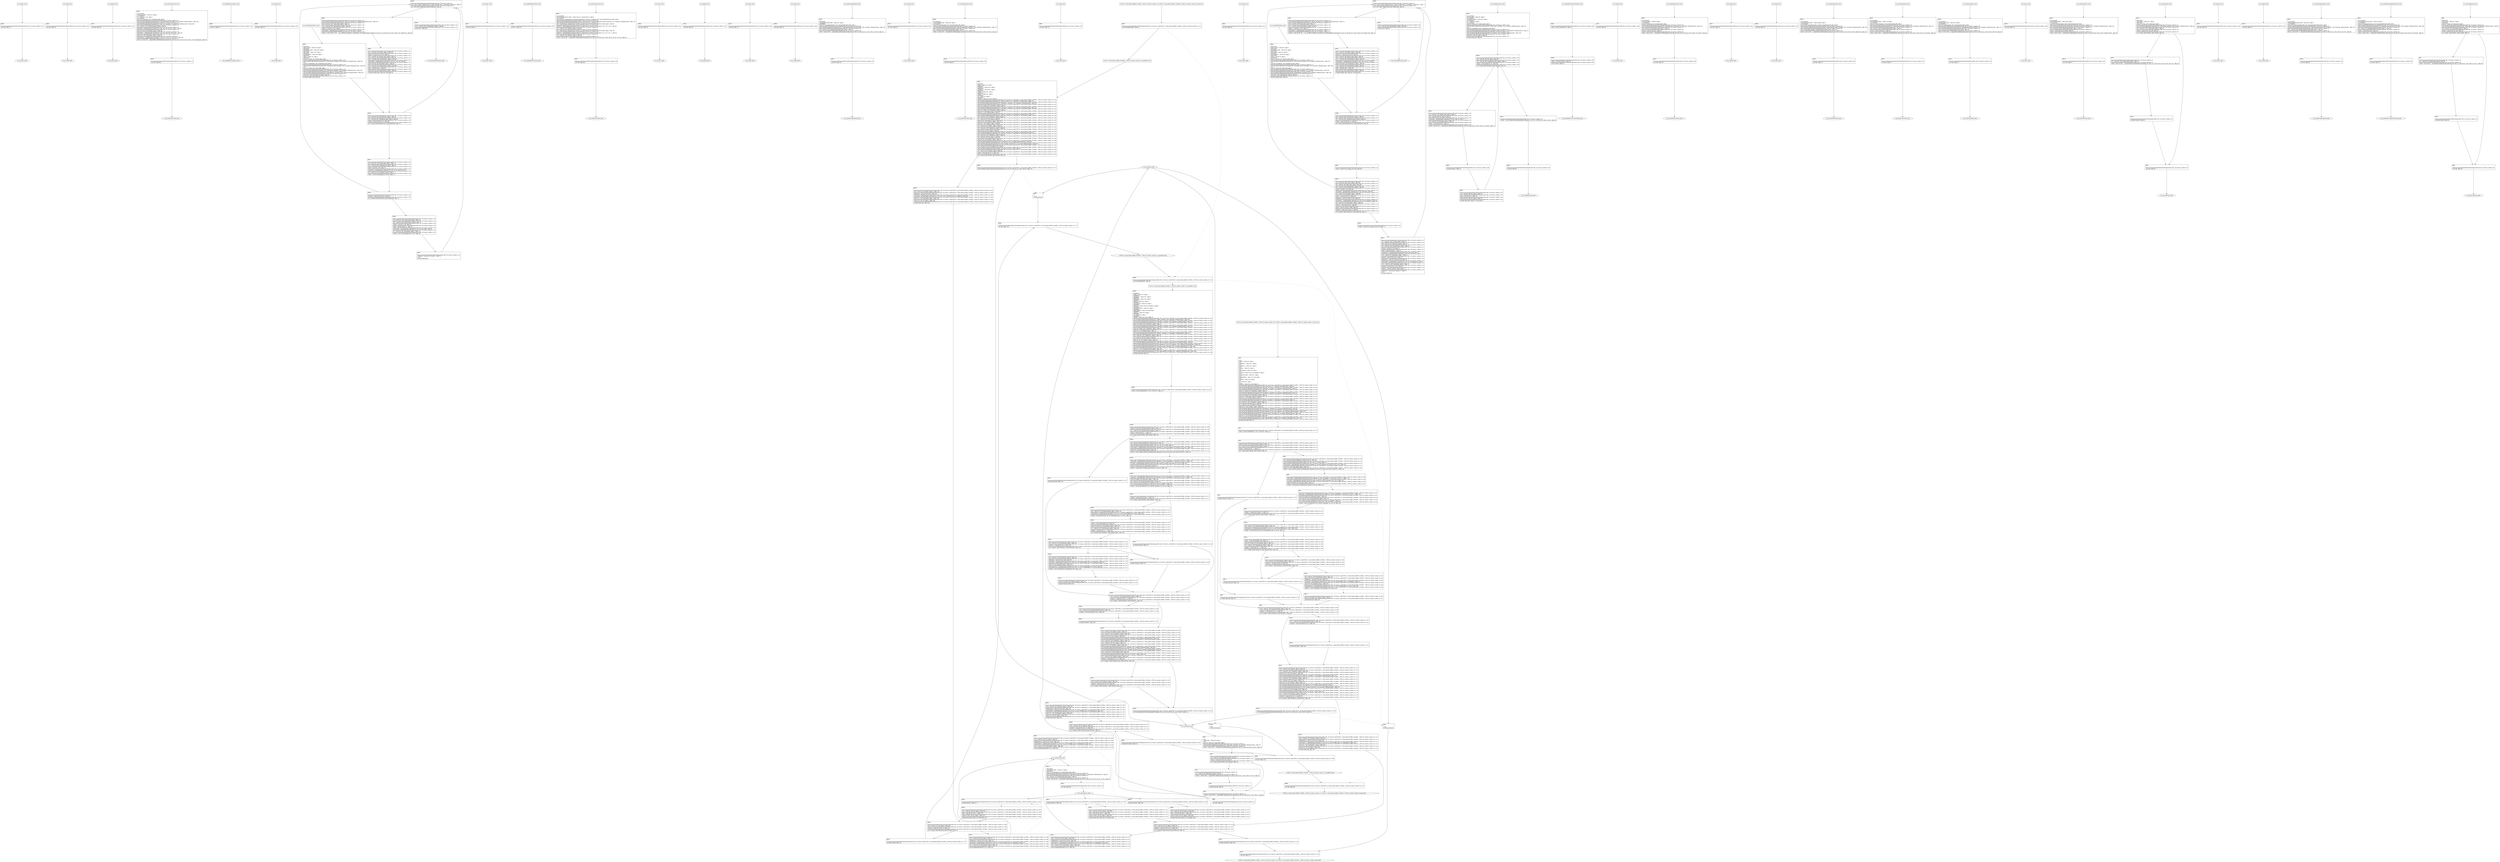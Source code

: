 digraph "icfg graph" {
BBio_ll_good1_end [label="{io_ll_good1_end}"];
BBio_ll_bad6_end [label="{io_ll_bad6_end}"];
BBio_ll_good5_end [label="{io_ll_good5_end}"];
BBio_ll_printWcharLine_end [label="{io_ll_printWcharLine_end}"];
BBio_ll_globalReturnsFalse_end [label="{io_ll_globalReturnsFalse_end}"];
BBio_ll_bad8_end [label="{io_ll_bad8_end}"];
BBio_ll_decodeHexWChars_end [label="{io_ll_decodeHexWChars_end}"];
BBio_ll_good7_end [label="{io_ll_good7_end}"];
BBio_ll_globalReturnsTrue_end [label="{io_ll_globalReturnsTrue_end}"];
BBio_ll_printStructLine_end [label="{io_ll_printStructLine_end}"];
BBio_ll_bad7_end [label="{io_ll_bad7_end}"];
BBio_ll_good6_end [label="{io_ll_good6_end}"];
BBio_ll_bad2_end [label="{io_ll_bad2_end}"];
BBio_ll_bad9_end [label="{io_ll_bad9_end}"];
BBio_ll_printUnsignedLine_end [label="{io_ll_printUnsignedLine_end}"];
BBio_ll_good4_end [label="{io_ll_good4_end}"];
BBio_ll_printSizeTLine_end [label="{io_ll_printSizeTLine_end}"];
BBio_ll_bad5_end [label="{io_ll_bad5_end}"];
BBio_ll_printLine_end [label="{io_ll_printLine_end}"];
BBio_ll_bad4_end [label="{io_ll_bad4_end}"];
BBio_ll_decodeHexChars_end [label="{io_ll_decodeHexChars_end}"];
BBio_ll_printBytesLine_end [label="{io_ll_printBytesLine_end}"];
BBio_ll_globalReturnsTrueOrFalse_end [label="{io_ll_globalReturnsTrueOrFalse_end}"];
BBio_ll_good3_end [label="{io_ll_good3_end}"];
BBio_ll_printHexCharLine_end [label="{io_ll_printHexCharLine_end}"];
BBio_ll_good9_end [label="{io_ll_good9_end}"];
BBio_ll_bad3_end [label="{io_ll_bad3_end}"];
BBio_ll_printDoubleLine_end [label="{io_ll_printDoubleLine_end}"];
BBio_ll_printShortLine_end [label="{io_ll_printShortLine_end}"];
BBio_ll_printLongLine_end [label="{io_ll_printLongLine_end}"];
BBio_ll_bad1_end [label="{io_ll_bad1_end}"];
BBCWE121_Stack_Based_Buffer_Overflow__CWE129_connect_socket_32_ll_goodG2B_end [label="{CWE121_Stack_Based_Buffer_Overflow__CWE129_connect_socket_32_ll_goodG2B_end}"];
BBio_ll_printFloatLine_end [label="{io_ll_printFloatLine_end}"];
BBio_ll_printWLine_end [label="{io_ll_printWLine_end}"];
BBio_ll_good2_end [label="{io_ll_good2_end}"];
BBio_ll_printIntLine_end [label="{io_ll_printIntLine_end}"];
BBCWE121_Stack_Based_Buffer_Overflow__CWE129_connect_socket_32_ll_goodB2G_end [label="{CWE121_Stack_Based_Buffer_Overflow__CWE129_connect_socket_32_ll_goodB2G_end}"];
BBio_ll_good8_end [label="{io_ll_good8_end}"];
BBio_ll_printLongLongLine_end [label="{io_ll_printLongLongLine_end}"];
BBio_ll_printHexUnsignedCharLine_end [label="{io_ll_printHexUnsignedCharLine_end}"];
BBio_ll_printSinkLine_end [label="{io_ll_printSinkLine_end}"];
BBCWE121_Stack_Based_Buffer_Overflow__CWE129_connect_socket_32_ll_CWE121_Stack_Based_Buffer_Overflow__CWE129_connect_socket_32_bad_end [label="{CWE121_Stack_Based_Buffer_Overflow__CWE129_connect_socket_32_ll_CWE121_Stack_Based_Buffer_Overflow__CWE129_connect_socket_32_bad_end}"];
BBCWE121_Stack_Based_Buffer_Overflow__CWE129_connect_socket_32_ll_CWE121_Stack_Based_Buffer_Overflow__CWE129_connect_socket_32_good_end [label="{CWE121_Stack_Based_Buffer_Overflow__CWE129_connect_socket_32_ll_CWE121_Stack_Based_Buffer_Overflow__CWE129_connect_socket_32_good_end}"];
BBio_ll_good1_start [label="{io_ll_good1_start}", shape=record];
io_ll_good1BB69 [label="{BB69:\l\l/home/raoxue/Desktop/MemVerif/workspace/000_062_537/source_code/io.c:187\l
  ret void, !dbg !52\l
}", shape=record];
BBio_ll_bad6_start [label="{io_ll_bad6_start}", shape=record];
io_ll_bad6BB83 [label="{BB83:\l\l/home/raoxue/Desktop/MemVerif/workspace/000_062_537/source_code/io.c:203\l
  ret void, !dbg !52\l
}", shape=record];
BBio_ll_good5_start [label="{io_ll_good5_start}", shape=record];
io_ll_good5BB73 [label="{BB73:\l\l/home/raoxue/Desktop/MemVerif/workspace/000_062_537/source_code/io.c:191\l
  ret void, !dbg !52\l
}", shape=record];
BBio_ll_printWcharLine_start [label="{io_ll_printWcharLine_start}", shape=record];
io_ll_printWcharLineBB28 [label="{BB28:\l\l/:4114428928\l
  %wideChar.addr = alloca i32, align 4\l
/:4114428928\l
  %s = alloca [2 x i32], align 4\l
/:4114428928\l
  store i32 %wideChar, i32* %wideChar.addr, align 4\l
/home/raoxue/Desktop/MemVerif/workspace/000_062_537/source_code/io.c:70\l
  call void @llvm.dbg.declare(metadata i32* %wideChar.addr, metadata !162, metadata !DIExpression()), !dbg !163\l
/home/raoxue/Desktop/MemVerif/workspace/000_062_537/source_code/io.c:74\l
  call void @llvm.dbg.declare(metadata [2 x i32]* %s, metadata !164, metadata !DIExpression()), !dbg !168\l
/home/raoxue/Desktop/MemVerif/workspace/000_062_537/source_code/io.c:75\l
  %0 = load i32, i32* %wideChar.addr, align 4, !dbg !61\l
/home/raoxue/Desktop/MemVerif/workspace/000_062_537/source_code/io.c:75\l
  %arrayidx = getelementptr inbounds [2 x i32], [2 x i32]* %s, i64 0, i64 0, !dbg !62\l
/home/raoxue/Desktop/MemVerif/workspace/000_062_537/source_code/io.c:75\l
  store i32 %0, i32* %arrayidx, align 4, !dbg !63\l
/home/raoxue/Desktop/MemVerif/workspace/000_062_537/source_code/io.c:76\l
  %arrayidx1 = getelementptr inbounds [2 x i32], [2 x i32]* %s, i64 0, i64 1, !dbg !64\l
/home/raoxue/Desktop/MemVerif/workspace/000_062_537/source_code/io.c:76\l
  store i32 0, i32* %arrayidx1, align 4, !dbg !65\l
/home/raoxue/Desktop/MemVerif/workspace/000_062_537/source_code/io.c:77\l
  %arraydecay = getelementptr inbounds [2 x i32], [2 x i32]* %s, i64 0, i64 0, !dbg !66\l
/home/raoxue/Desktop/MemVerif/workspace/000_062_537/source_code/io.c:77\l
  %call = call i32 (i8*, ...) @printf(i8* getelementptr inbounds ([5 x i8], [5 x i8]* @.str.10, i64 0, i64 0), i32* %arraydecay), !dbg !67\l
}", shape=record];
io_ll_printWcharLineBB28 [label="{BB28:\l\l/:4114428928\l
  %wideChar.addr = alloca i32, align 4\l
/:4114428928\l
  %s = alloca [2 x i32], align 4\l
/:4114428928\l
  store i32 %wideChar, i32* %wideChar.addr, align 4\l
/home/raoxue/Desktop/MemVerif/workspace/000_062_537/source_code/io.c:70\l
  call void @llvm.dbg.declare(metadata i32* %wideChar.addr, metadata !162, metadata !DIExpression()), !dbg !163\l
/home/raoxue/Desktop/MemVerif/workspace/000_062_537/source_code/io.c:74\l
  call void @llvm.dbg.declare(metadata [2 x i32]* %s, metadata !164, metadata !DIExpression()), !dbg !168\l
/home/raoxue/Desktop/MemVerif/workspace/000_062_537/source_code/io.c:75\l
  %0 = load i32, i32* %wideChar.addr, align 4, !dbg !61\l
/home/raoxue/Desktop/MemVerif/workspace/000_062_537/source_code/io.c:75\l
  %arrayidx = getelementptr inbounds [2 x i32], [2 x i32]* %s, i64 0, i64 0, !dbg !62\l
/home/raoxue/Desktop/MemVerif/workspace/000_062_537/source_code/io.c:75\l
  store i32 %0, i32* %arrayidx, align 4, !dbg !63\l
/home/raoxue/Desktop/MemVerif/workspace/000_062_537/source_code/io.c:76\l
  %arrayidx1 = getelementptr inbounds [2 x i32], [2 x i32]* %s, i64 0, i64 1, !dbg !64\l
/home/raoxue/Desktop/MemVerif/workspace/000_062_537/source_code/io.c:76\l
  store i32 0, i32* %arrayidx1, align 4, !dbg !65\l
/home/raoxue/Desktop/MemVerif/workspace/000_062_537/source_code/io.c:77\l
  %arraydecay = getelementptr inbounds [2 x i32], [2 x i32]* %s, i64 0, i64 0, !dbg !66\l
/home/raoxue/Desktop/MemVerif/workspace/000_062_537/source_code/io.c:77\l
  %call = call i32 (i8*, ...) @printf(i8* getelementptr inbounds ([5 x i8], [5 x i8]* @.str.10, i64 0, i64 0), i32* %arraydecay), !dbg !67\l
}", shape=record];
io_ll_printWcharLineBB29 [label="{BB29:\l\l/home/raoxue/Desktop/MemVerif/workspace/000_062_537/source_code/io.c:78\l
  ret void, !dbg !68\l
}", shape=record];
BBio_ll_globalReturnsFalse_start [label="{io_ll_globalReturnsFalse_start}", shape=record];
io_ll_globalReturnsFalseBB66 [label="{BB66:\l\l/home/raoxue/Desktop/MemVerif/workspace/000_062_537/source_code/io.c:163\l
  ret i32 0, !dbg !52\l
}", shape=record];
BBio_ll_bad8_start [label="{io_ll_bad8_start}", shape=record];
io_ll_bad8BB85 [label="{BB85:\l\l/home/raoxue/Desktop/MemVerif/workspace/000_062_537/source_code/io.c:205\l
  ret void, !dbg !52\l
}", shape=record];
BBio_ll_decodeHexWChars_start [label="{io_ll_decodeHexWChars_start}", shape=record];
io_ll_decodeHexWCharsBB55 [label="{BB55:\l\l/:98105928\l
  %bytes.addr = alloca i8*, align 8\l
/:98105928\l
  %numBytes.addr = alloca i64, align 8\l
/:98105928\l
  %hex.addr = alloca i32*, align 8\l
/:98105928\l
  %numWritten = alloca i64, align 8\l
/:98105928\l
  %byte = alloca i32, align 4\l
/:98105928\l
  store i8* %bytes, i8** %bytes.addr, align 8\l
/home/raoxue/Desktop/MemVerif/workspace/000_062_537/source_code/io.c:135\l
  call void @llvm.dbg.declare(metadata i8** %bytes.addr, metadata !290, metadata !DIExpression()), !dbg !291\l
/:135\l
  store i64 %numBytes, i64* %numBytes.addr, align 8\l
/home/raoxue/Desktop/MemVerif/workspace/000_062_537/source_code/io.c:135\l
  call void @llvm.dbg.declare(metadata i64* %numBytes.addr, metadata !292, metadata !DIExpression()), !dbg !293\l
/:135\l
  store i32* %hex, i32** %hex.addr, align 8\l
/home/raoxue/Desktop/MemVerif/workspace/000_062_537/source_code/io.c:135\l
  call void @llvm.dbg.declare(metadata i32** %hex.addr, metadata !294, metadata !DIExpression()), !dbg !295\l
/home/raoxue/Desktop/MemVerif/workspace/000_062_537/source_code/io.c:137\l
  call void @llvm.dbg.declare(metadata i64* %numWritten, metadata !296, metadata !DIExpression()), !dbg !297\l
/home/raoxue/Desktop/MemVerif/workspace/000_062_537/source_code/io.c:137\l
  store i64 0, i64* %numWritten, align 8, !dbg !65\l
/home/raoxue/Desktop/MemVerif/workspace/000_062_537/source_code/io.c:143\l
  br label %while.cond, !dbg !66\l
}", shape=record];
io_ll_decodeHexWCharsBB56 [label="{BB56:\l\l/home/raoxue/Desktop/MemVerif/workspace/000_062_537/source_code/io.c:143\l
  %0 = load i64, i64* %numWritten, align 8, !dbg !67\l
/home/raoxue/Desktop/MemVerif/workspace/000_062_537/source_code/io.c:143\l
  %1 = load i64, i64* %numBytes.addr, align 8, !dbg !68\l
/home/raoxue/Desktop/MemVerif/workspace/000_062_537/source_code/io.c:143\l
  %cmp = icmp ult i64 %0, %1, !dbg !69\l
/home/raoxue/Desktop/MemVerif/workspace/000_062_537/source_code/io.c:143\l
  br i1 %cmp, label %land.lhs.true, label %land.end, !dbg !70\l
}", shape=record];
io_ll_decodeHexWCharsBB57 [label="{BB57:\l\l/home/raoxue/Desktop/MemVerif/workspace/000_062_537/source_code/io.c:143\l
  %2 = load i32*, i32** %hex.addr, align 8, !dbg !71\l
/home/raoxue/Desktop/MemVerif/workspace/000_062_537/source_code/io.c:143\l
  %3 = load i64, i64* %numWritten, align 8, !dbg !72\l
/home/raoxue/Desktop/MemVerif/workspace/000_062_537/source_code/io.c:143\l
  %mul = mul i64 2, %3, !dbg !73\l
/home/raoxue/Desktop/MemVerif/workspace/000_062_537/source_code/io.c:143\l
  %arrayidx = getelementptr inbounds i32, i32* %2, i64 %mul, !dbg !71\l
/home/raoxue/Desktop/MemVerif/workspace/000_062_537/source_code/io.c:143\l
  %4 = load i32, i32* %arrayidx, align 4, !dbg !71\l
/home/raoxue/Desktop/MemVerif/workspace/000_062_537/source_code/io.c:143\l
  %call = call i32 @iswxdigit(i32 %4) #5, !dbg !74\l
}", shape=record];
io_ll_decodeHexWCharsBB57 [label="{BB57:\l\l/home/raoxue/Desktop/MemVerif/workspace/000_062_537/source_code/io.c:143\l
  %2 = load i32*, i32** %hex.addr, align 8, !dbg !71\l
/home/raoxue/Desktop/MemVerif/workspace/000_062_537/source_code/io.c:143\l
  %3 = load i64, i64* %numWritten, align 8, !dbg !72\l
/home/raoxue/Desktop/MemVerif/workspace/000_062_537/source_code/io.c:143\l
  %mul = mul i64 2, %3, !dbg !73\l
/home/raoxue/Desktop/MemVerif/workspace/000_062_537/source_code/io.c:143\l
  %arrayidx = getelementptr inbounds i32, i32* %2, i64 %mul, !dbg !71\l
/home/raoxue/Desktop/MemVerif/workspace/000_062_537/source_code/io.c:143\l
  %4 = load i32, i32* %arrayidx, align 4, !dbg !71\l
/home/raoxue/Desktop/MemVerif/workspace/000_062_537/source_code/io.c:143\l
  %call = call i32 @iswxdigit(i32 %4) #5, !dbg !74\l
}", shape=record];
io_ll_decodeHexWCharsBB59 [label="{BB59:\l\l/home/raoxue/Desktop/MemVerif/workspace/000_062_537/source_code/io.c:143\l
  %tobool = icmp ne i32 %call, 0, !dbg !74\l
/home/raoxue/Desktop/MemVerif/workspace/000_062_537/source_code/io.c:143\l
  br i1 %tobool, label %land.rhs, label %land.end, !dbg !75\l
}", shape=record];
io_ll_decodeHexWCharsBB60 [label="{BB60:\l\l/home/raoxue/Desktop/MemVerif/workspace/000_062_537/source_code/io.c:143\l
  %5 = load i32*, i32** %hex.addr, align 8, !dbg !76\l
/home/raoxue/Desktop/MemVerif/workspace/000_062_537/source_code/io.c:143\l
  %6 = load i64, i64* %numWritten, align 8, !dbg !77\l
/home/raoxue/Desktop/MemVerif/workspace/000_062_537/source_code/io.c:143\l
  %mul1 = mul i64 2, %6, !dbg !78\l
/home/raoxue/Desktop/MemVerif/workspace/000_062_537/source_code/io.c:143\l
  %add = add i64 %mul1, 1, !dbg !79\l
/home/raoxue/Desktop/MemVerif/workspace/000_062_537/source_code/io.c:143\l
  %arrayidx2 = getelementptr inbounds i32, i32* %5, i64 %add, !dbg !76\l
/home/raoxue/Desktop/MemVerif/workspace/000_062_537/source_code/io.c:143\l
  %7 = load i32, i32* %arrayidx2, align 4, !dbg !76\l
/home/raoxue/Desktop/MemVerif/workspace/000_062_537/source_code/io.c:143\l
  %call3 = call i32 @iswxdigit(i32 %7) #5, !dbg !80\l
}", shape=record];
io_ll_decodeHexWCharsBB60 [label="{BB60:\l\l/home/raoxue/Desktop/MemVerif/workspace/000_062_537/source_code/io.c:143\l
  %5 = load i32*, i32** %hex.addr, align 8, !dbg !76\l
/home/raoxue/Desktop/MemVerif/workspace/000_062_537/source_code/io.c:143\l
  %6 = load i64, i64* %numWritten, align 8, !dbg !77\l
/home/raoxue/Desktop/MemVerif/workspace/000_062_537/source_code/io.c:143\l
  %mul1 = mul i64 2, %6, !dbg !78\l
/home/raoxue/Desktop/MemVerif/workspace/000_062_537/source_code/io.c:143\l
  %add = add i64 %mul1, 1, !dbg !79\l
/home/raoxue/Desktop/MemVerif/workspace/000_062_537/source_code/io.c:143\l
  %arrayidx2 = getelementptr inbounds i32, i32* %5, i64 %add, !dbg !76\l
/home/raoxue/Desktop/MemVerif/workspace/000_062_537/source_code/io.c:143\l
  %7 = load i32, i32* %arrayidx2, align 4, !dbg !76\l
/home/raoxue/Desktop/MemVerif/workspace/000_062_537/source_code/io.c:143\l
  %call3 = call i32 @iswxdigit(i32 %7) #5, !dbg !80\l
}", shape=record];
io_ll_decodeHexWCharsBB61 [label="{BB61:\l\l/home/raoxue/Desktop/MemVerif/workspace/000_062_537/source_code/io.c:143\l
  %tobool4 = icmp ne i32 %call3, 0, !dbg !75\l
/:143\l
  br label %land.end\l
}", shape=record];
io_ll_decodeHexWCharsBB58 [label="{BB58:\l\l/home/raoxue/Desktop/MemVerif/workspace/000_062_537/source_code/io.c:0\l
  %8 = phi i1 [ false, %land.lhs.true ], [ false, %while.cond ], [ %tobool4, %land.rhs ], !dbg !81\l
/home/raoxue/Desktop/MemVerif/workspace/000_062_537/source_code/io.c:143\l
  br i1 %8, label %while.body, label %while.end, !dbg !66\l
}", shape=record];
io_ll_decodeHexWCharsBB62 [label="{BB62:\l\l/home/raoxue/Desktop/MemVerif/workspace/000_062_537/source_code/io.c:145\l
  call void @llvm.dbg.declare(metadata i32* %byte, metadata !314, metadata !DIExpression()), !dbg !316\l
/home/raoxue/Desktop/MemVerif/workspace/000_062_537/source_code/io.c:146\l
  %9 = load i32*, i32** %hex.addr, align 8, !dbg !85\l
/home/raoxue/Desktop/MemVerif/workspace/000_062_537/source_code/io.c:146\l
  %10 = load i64, i64* %numWritten, align 8, !dbg !86\l
/home/raoxue/Desktop/MemVerif/workspace/000_062_537/source_code/io.c:146\l
  %mul5 = mul i64 2, %10, !dbg !87\l
/home/raoxue/Desktop/MemVerif/workspace/000_062_537/source_code/io.c:146\l
  %arrayidx6 = getelementptr inbounds i32, i32* %9, i64 %mul5, !dbg !85\l
/home/raoxue/Desktop/MemVerif/workspace/000_062_537/source_code/io.c:146\l
  %call7 = call i32 (i32*, i32*, ...) @__isoc99_swscanf(i32* %arrayidx6, i32* getelementptr inbounds ([5 x i32], [5 x i32]* @.str.16, i64 0, i64 0), i32* %byte) #5, !dbg !88\l
}", shape=record];
io_ll_decodeHexWCharsBB62 [label="{BB62:\l\l/home/raoxue/Desktop/MemVerif/workspace/000_062_537/source_code/io.c:145\l
  call void @llvm.dbg.declare(metadata i32* %byte, metadata !314, metadata !DIExpression()), !dbg !316\l
/home/raoxue/Desktop/MemVerif/workspace/000_062_537/source_code/io.c:146\l
  %9 = load i32*, i32** %hex.addr, align 8, !dbg !85\l
/home/raoxue/Desktop/MemVerif/workspace/000_062_537/source_code/io.c:146\l
  %10 = load i64, i64* %numWritten, align 8, !dbg !86\l
/home/raoxue/Desktop/MemVerif/workspace/000_062_537/source_code/io.c:146\l
  %mul5 = mul i64 2, %10, !dbg !87\l
/home/raoxue/Desktop/MemVerif/workspace/000_062_537/source_code/io.c:146\l
  %arrayidx6 = getelementptr inbounds i32, i32* %9, i64 %mul5, !dbg !85\l
/home/raoxue/Desktop/MemVerif/workspace/000_062_537/source_code/io.c:146\l
  %call7 = call i32 (i32*, i32*, ...) @__isoc99_swscanf(i32* %arrayidx6, i32* getelementptr inbounds ([5 x i32], [5 x i32]* @.str.16, i64 0, i64 0), i32* %byte) #5, !dbg !88\l
}", shape=record];
io_ll_decodeHexWCharsBB64 [label="{BB64:\l\l/home/raoxue/Desktop/MemVerif/workspace/000_062_537/source_code/io.c:147\l
  %11 = load i32, i32* %byte, align 4, !dbg !89\l
/home/raoxue/Desktop/MemVerif/workspace/000_062_537/source_code/io.c:147\l
  %conv = trunc i32 %11 to i8, !dbg !90\l
/home/raoxue/Desktop/MemVerif/workspace/000_062_537/source_code/io.c:147\l
  %12 = load i8*, i8** %bytes.addr, align 8, !dbg !91\l
/home/raoxue/Desktop/MemVerif/workspace/000_062_537/source_code/io.c:147\l
  %13 = load i64, i64* %numWritten, align 8, !dbg !92\l
/home/raoxue/Desktop/MemVerif/workspace/000_062_537/source_code/io.c:147\l
  %arrayidx8 = getelementptr inbounds i8, i8* %12, i64 %13, !dbg !91\l
/home/raoxue/Desktop/MemVerif/workspace/000_062_537/source_code/io.c:147\l
  store i8 %conv, i8* %arrayidx8, align 1, !dbg !93\l
/home/raoxue/Desktop/MemVerif/workspace/000_062_537/source_code/io.c:148\l
  %14 = load i64, i64* %numWritten, align 8, !dbg !94\l
/home/raoxue/Desktop/MemVerif/workspace/000_062_537/source_code/io.c:148\l
  %inc = add i64 %14, 1, !dbg !94\l
/home/raoxue/Desktop/MemVerif/workspace/000_062_537/source_code/io.c:148\l
  store i64 %inc, i64* %numWritten, align 8, !dbg !94\l
/home/raoxue/Desktop/MemVerif/workspace/000_062_537/source_code/io.c:143\l
  br label %while.cond, !dbg !66, !llvm.loop !95\l
}", shape=record];
io_ll_decodeHexWCharsBB63 [label="{BB63:\l\l/home/raoxue/Desktop/MemVerif/workspace/000_062_537/source_code/io.c:151\l
  %15 = load i64, i64* %numWritten, align 8, !dbg !98\l
/home/raoxue/Desktop/MemVerif/workspace/000_062_537/source_code/io.c:151\l
  ret i64 %15, !dbg !99\l
}", shape=record];
BBio_ll_good7_start [label="{io_ll_good7_start}", shape=record];
io_ll_good7BB75 [label="{BB75:\l\l/home/raoxue/Desktop/MemVerif/workspace/000_062_537/source_code/io.c:193\l
  ret void, !dbg !52\l
}", shape=record];
BBio_ll_globalReturnsTrue_start [label="{io_ll_globalReturnsTrue_start}", shape=record];
io_ll_globalReturnsTrueBB65 [label="{BB65:\l\l/home/raoxue/Desktop/MemVerif/workspace/000_062_537/source_code/io.c:158\l
  ret i32 1, !dbg !52\l
}", shape=record];
BBio_ll_printStructLine_start [label="{io_ll_printStructLine_start}", shape=record];
io_ll_printStructLineBB36 [label="{BB36:\l\l/:4114428928\l
  %structTwoIntsStruct.addr = alloca %struct._twoIntsStruct*, align 8\l
/:4114428928\l
  store %struct._twoIntsStruct* %structTwoIntsStruct, %struct._twoIntsStruct** %structTwoIntsStruct.addr, align 8\l
/home/raoxue/Desktop/MemVerif/workspace/000_062_537/source_code/io.c:95\l
  call void @llvm.dbg.declare(metadata %struct._twoIntsStruct** %structTwoIntsStruct.addr, metadata !212, metadata !DIExpression()), !dbg !213\l
/home/raoxue/Desktop/MemVerif/workspace/000_062_537/source_code/io.c:97\l
  %0 = load %struct._twoIntsStruct*, %struct._twoIntsStruct** %structTwoIntsStruct.addr, align 8, !dbg !61\l
/home/raoxue/Desktop/MemVerif/workspace/000_062_537/source_code/io.c:97\l
  %intOne = getelementptr inbounds %struct._twoIntsStruct, %struct._twoIntsStruct* %0, i32 0, i32 0, !dbg !62\l
/home/raoxue/Desktop/MemVerif/workspace/000_062_537/source_code/io.c:97\l
  %1 = load i32, i32* %intOne, align 4, !dbg !62\l
/home/raoxue/Desktop/MemVerif/workspace/000_062_537/source_code/io.c:97\l
  %2 = load %struct._twoIntsStruct*, %struct._twoIntsStruct** %structTwoIntsStruct.addr, align 8, !dbg !63\l
/home/raoxue/Desktop/MemVerif/workspace/000_062_537/source_code/io.c:97\l
  %intTwo = getelementptr inbounds %struct._twoIntsStruct, %struct._twoIntsStruct* %2, i32 0, i32 1, !dbg !64\l
/home/raoxue/Desktop/MemVerif/workspace/000_062_537/source_code/io.c:97\l
  %3 = load i32, i32* %intTwo, align 4, !dbg !64\l
/home/raoxue/Desktop/MemVerif/workspace/000_062_537/source_code/io.c:97\l
  %call = call i32 (i8*, ...) @printf(i8* getelementptr inbounds ([10 x i8], [10 x i8]* @.str.13, i64 0, i64 0), i32 %1, i32 %3), !dbg !65\l
}", shape=record];
io_ll_printStructLineBB36 [label="{BB36:\l\l/:4114428928\l
  %structTwoIntsStruct.addr = alloca %struct._twoIntsStruct*, align 8\l
/:4114428928\l
  store %struct._twoIntsStruct* %structTwoIntsStruct, %struct._twoIntsStruct** %structTwoIntsStruct.addr, align 8\l
/home/raoxue/Desktop/MemVerif/workspace/000_062_537/source_code/io.c:95\l
  call void @llvm.dbg.declare(metadata %struct._twoIntsStruct** %structTwoIntsStruct.addr, metadata !212, metadata !DIExpression()), !dbg !213\l
/home/raoxue/Desktop/MemVerif/workspace/000_062_537/source_code/io.c:97\l
  %0 = load %struct._twoIntsStruct*, %struct._twoIntsStruct** %structTwoIntsStruct.addr, align 8, !dbg !61\l
/home/raoxue/Desktop/MemVerif/workspace/000_062_537/source_code/io.c:97\l
  %intOne = getelementptr inbounds %struct._twoIntsStruct, %struct._twoIntsStruct* %0, i32 0, i32 0, !dbg !62\l
/home/raoxue/Desktop/MemVerif/workspace/000_062_537/source_code/io.c:97\l
  %1 = load i32, i32* %intOne, align 4, !dbg !62\l
/home/raoxue/Desktop/MemVerif/workspace/000_062_537/source_code/io.c:97\l
  %2 = load %struct._twoIntsStruct*, %struct._twoIntsStruct** %structTwoIntsStruct.addr, align 8, !dbg !63\l
/home/raoxue/Desktop/MemVerif/workspace/000_062_537/source_code/io.c:97\l
  %intTwo = getelementptr inbounds %struct._twoIntsStruct, %struct._twoIntsStruct* %2, i32 0, i32 1, !dbg !64\l
/home/raoxue/Desktop/MemVerif/workspace/000_062_537/source_code/io.c:97\l
  %3 = load i32, i32* %intTwo, align 4, !dbg !64\l
/home/raoxue/Desktop/MemVerif/workspace/000_062_537/source_code/io.c:97\l
  %call = call i32 (i8*, ...) @printf(i8* getelementptr inbounds ([10 x i8], [10 x i8]* @.str.13, i64 0, i64 0), i32 %1, i32 %3), !dbg !65\l
}", shape=record];
io_ll_printStructLineBB37 [label="{BB37:\l\l/home/raoxue/Desktop/MemVerif/workspace/000_062_537/source_code/io.c:98\l
  ret void, !dbg !66\l
}", shape=record];
BBio_ll_bad7_start [label="{io_ll_bad7_start}", shape=record];
io_ll_bad7BB84 [label="{BB84:\l\l/home/raoxue/Desktop/MemVerif/workspace/000_062_537/source_code/io.c:204\l
  ret void, !dbg !52\l
}", shape=record];
BBio_ll_good6_start [label="{io_ll_good6_start}", shape=record];
io_ll_good6BB74 [label="{BB74:\l\l/home/raoxue/Desktop/MemVerif/workspace/000_062_537/source_code/io.c:192\l
  ret void, !dbg !52\l
}", shape=record];
BBio_ll_bad2_start [label="{io_ll_bad2_start}", shape=record];
io_ll_bad2BB79 [label="{BB79:\l\l/home/raoxue/Desktop/MemVerif/workspace/000_062_537/source_code/io.c:199\l
  ret void, !dbg !52\l
}", shape=record];
BBio_ll_bad9_start [label="{io_ll_bad9_start}", shape=record];
io_ll_bad9BB86 [label="{BB86:\l\l/home/raoxue/Desktop/MemVerif/workspace/000_062_537/source_code/io.c:206\l
  ret void, !dbg !52\l
}", shape=record];
BBio_ll_printUnsignedLine_start [label="{io_ll_printUnsignedLine_start}", shape=record];
io_ll_printUnsignedLineBB30 [label="{BB30:\l\l/:98266968\l
  %unsignedNumber.addr = alloca i32, align 4\l
/:98266968\l
  store i32 %unsignedNumber, i32* %unsignedNumber.addr, align 4\l
/home/raoxue/Desktop/MemVerif/workspace/000_062_537/source_code/io.c:80\l
  call void @llvm.dbg.declare(metadata i32* %unsignedNumber.addr, metadata !180, metadata !DIExpression()), !dbg !181\l
/home/raoxue/Desktop/MemVerif/workspace/000_062_537/source_code/io.c:82\l
  %0 = load i32, i32* %unsignedNumber.addr, align 4, !dbg !54\l
/home/raoxue/Desktop/MemVerif/workspace/000_062_537/source_code/io.c:82\l
  %call = call i32 (i8*, ...) @printf(i8* getelementptr inbounds ([4 x i8], [4 x i8]* @.str.11, i64 0, i64 0), i32 %0), !dbg !55\l
}", shape=record];
io_ll_printUnsignedLineBB30 [label="{BB30:\l\l/:98266968\l
  %unsignedNumber.addr = alloca i32, align 4\l
/:98266968\l
  store i32 %unsignedNumber, i32* %unsignedNumber.addr, align 4\l
/home/raoxue/Desktop/MemVerif/workspace/000_062_537/source_code/io.c:80\l
  call void @llvm.dbg.declare(metadata i32* %unsignedNumber.addr, metadata !180, metadata !DIExpression()), !dbg !181\l
/home/raoxue/Desktop/MemVerif/workspace/000_062_537/source_code/io.c:82\l
  %0 = load i32, i32* %unsignedNumber.addr, align 4, !dbg !54\l
/home/raoxue/Desktop/MemVerif/workspace/000_062_537/source_code/io.c:82\l
  %call = call i32 (i8*, ...) @printf(i8* getelementptr inbounds ([4 x i8], [4 x i8]* @.str.11, i64 0, i64 0), i32 %0), !dbg !55\l
}", shape=record];
io_ll_printUnsignedLineBB31 [label="{BB31:\l\l/home/raoxue/Desktop/MemVerif/workspace/000_062_537/source_code/io.c:83\l
  ret void, !dbg !56\l
}", shape=record];
BBio_ll_good4_start [label="{io_ll_good4_start}", shape=record];
io_ll_good4BB72 [label="{BB72:\l\l/home/raoxue/Desktop/MemVerif/workspace/000_062_537/source_code/io.c:190\l
  ret void, !dbg !52\l
}", shape=record];
BBio_ll_printSizeTLine_start [label="{io_ll_printSizeTLine_start}", shape=record];
io_ll_printSizeTLineBB24 [label="{BB24:\l\l/:4114428928\l
  %sizeTNumber.addr = alloca i64, align 8\l
/:4114428928\l
  store i64 %sizeTNumber, i64* %sizeTNumber.addr, align 8\l
/home/raoxue/Desktop/MemVerif/workspace/000_062_537/source_code/io.c:60\l
  call void @llvm.dbg.declare(metadata i64* %sizeTNumber.addr, metadata !146, metadata !DIExpression()), !dbg !147\l
/home/raoxue/Desktop/MemVerif/workspace/000_062_537/source_code/io.c:62\l
  %0 = load i64, i64* %sizeTNumber.addr, align 8, !dbg !57\l
/home/raoxue/Desktop/MemVerif/workspace/000_062_537/source_code/io.c:62\l
  %call = call i32 (i8*, ...) @printf(i8* getelementptr inbounds ([5 x i8], [5 x i8]* @.str.8, i64 0, i64 0), i64 %0), !dbg !58\l
}", shape=record];
io_ll_printSizeTLineBB24 [label="{BB24:\l\l/:4114428928\l
  %sizeTNumber.addr = alloca i64, align 8\l
/:4114428928\l
  store i64 %sizeTNumber, i64* %sizeTNumber.addr, align 8\l
/home/raoxue/Desktop/MemVerif/workspace/000_062_537/source_code/io.c:60\l
  call void @llvm.dbg.declare(metadata i64* %sizeTNumber.addr, metadata !146, metadata !DIExpression()), !dbg !147\l
/home/raoxue/Desktop/MemVerif/workspace/000_062_537/source_code/io.c:62\l
  %0 = load i64, i64* %sizeTNumber.addr, align 8, !dbg !57\l
/home/raoxue/Desktop/MemVerif/workspace/000_062_537/source_code/io.c:62\l
  %call = call i32 (i8*, ...) @printf(i8* getelementptr inbounds ([5 x i8], [5 x i8]* @.str.8, i64 0, i64 0), i64 %0), !dbg !58\l
}", shape=record];
io_ll_printSizeTLineBB25 [label="{BB25:\l\l/home/raoxue/Desktop/MemVerif/workspace/000_062_537/source_code/io.c:63\l
  ret void, !dbg !59\l
}", shape=record];
BBio_ll_bad5_start [label="{io_ll_bad5_start}", shape=record];
io_ll_bad5BB82 [label="{BB82:\l\l/home/raoxue/Desktop/MemVerif/workspace/000_062_537/source_code/io.c:202\l
  ret void, !dbg !52\l
}", shape=record];
BBio_ll_printLine_start [label="{io_ll_printLine_start}", shape=record];
io_ll_printLineBB0 [label="{BB0:\l\l/:415\l
  %line.addr = alloca i8*, align 8\l
/:415\l
  store i8* %line, i8** %line.addr, align 8\l
/home/raoxue/Desktop/MemVerif/workspace/000_062_537/source_code/io.c:11\l
  call void @llvm.dbg.declare(metadata i8** %line.addr, metadata !52, metadata !DIExpression()), !dbg !53\l
/home/raoxue/Desktop/MemVerif/workspace/000_062_537/source_code/io.c:13\l
  %call = call i32 (i8*, ...) @printf(i8* getelementptr inbounds ([9 x i8], [9 x i8]* @.str, i64 0, i64 0)), !dbg !54\l
}", shape=record];
io_ll_printLineBB0 [label="{BB0:\l\l/:415\l
  %line.addr = alloca i8*, align 8\l
/:415\l
  store i8* %line, i8** %line.addr, align 8\l
/home/raoxue/Desktop/MemVerif/workspace/000_062_537/source_code/io.c:11\l
  call void @llvm.dbg.declare(metadata i8** %line.addr, metadata !52, metadata !DIExpression()), !dbg !53\l
/home/raoxue/Desktop/MemVerif/workspace/000_062_537/source_code/io.c:13\l
  %call = call i32 (i8*, ...) @printf(i8* getelementptr inbounds ([9 x i8], [9 x i8]* @.str, i64 0, i64 0)), !dbg !54\l
}", shape=record];
io_ll_printLineBB1 [label="{BB1:\l\l/home/raoxue/Desktop/MemVerif/workspace/000_062_537/source_code/io.c:14\l
  %0 = load i8*, i8** %line.addr, align 8, !dbg !55\l
/home/raoxue/Desktop/MemVerif/workspace/000_062_537/source_code/io.c:14\l
  %cmp = icmp ne i8* %0, null, !dbg !57\l
/home/raoxue/Desktop/MemVerif/workspace/000_062_537/source_code/io.c:14\l
  br i1 %cmp, label %if.then, label %if.end, !dbg !58\l
}", shape=record];
io_ll_printLineBB2 [label="{BB2:\l\l/home/raoxue/Desktop/MemVerif/workspace/000_062_537/source_code/io.c:16\l
  %1 = load i8*, i8** %line.addr, align 8, !dbg !59\l
/home/raoxue/Desktop/MemVerif/workspace/000_062_537/source_code/io.c:16\l
  %call1 = call i32 (i8*, ...) @printf(i8* getelementptr inbounds ([4 x i8], [4 x i8]* @.str.1, i64 0, i64 0), i8* %1), !dbg !61\l
}", shape=record];
io_ll_printLineBB2 [label="{BB2:\l\l/home/raoxue/Desktop/MemVerif/workspace/000_062_537/source_code/io.c:16\l
  %1 = load i8*, i8** %line.addr, align 8, !dbg !59\l
/home/raoxue/Desktop/MemVerif/workspace/000_062_537/source_code/io.c:16\l
  %call1 = call i32 (i8*, ...) @printf(i8* getelementptr inbounds ([4 x i8], [4 x i8]* @.str.1, i64 0, i64 0), i8* %1), !dbg !61\l
}", shape=record];
io_ll_printLineBB4 [label="{BB4:\l\l/home/raoxue/Desktop/MemVerif/workspace/000_062_537/source_code/io.c:17\l
  br label %if.end, !dbg !62\l
}", shape=record];
io_ll_printLineBB3 [label="{BB3:\l\l/home/raoxue/Desktop/MemVerif/workspace/000_062_537/source_code/io.c:18\l
  %call2 = call i32 (i8*, ...) @printf(i8* getelementptr inbounds ([9 x i8], [9 x i8]* @.str.2, i64 0, i64 0)), !dbg !63\l
}", shape=record];
io_ll_printLineBB3 [label="{BB3:\l\l/home/raoxue/Desktop/MemVerif/workspace/000_062_537/source_code/io.c:18\l
  %call2 = call i32 (i8*, ...) @printf(i8* getelementptr inbounds ([9 x i8], [9 x i8]* @.str.2, i64 0, i64 0)), !dbg !63\l
}", shape=record];
io_ll_printLineBB5 [label="{BB5:\l\l/home/raoxue/Desktop/MemVerif/workspace/000_062_537/source_code/io.c:19\l
  ret void, !dbg !64\l
}", shape=record];
BBio_ll_bad4_start [label="{io_ll_bad4_start}", shape=record];
io_ll_bad4BB81 [label="{BB81:\l\l/home/raoxue/Desktop/MemVerif/workspace/000_062_537/source_code/io.c:201\l
  ret void, !dbg !52\l
}", shape=record];
BBio_ll_decodeHexChars_start [label="{io_ll_decodeHexChars_start}", shape=record];
io_ll_decodeHexCharsBB45 [label="{BB45:\l\l/:98120256\l
  %bytes.addr = alloca i8*, align 8\l
/:98120256\l
  %numBytes.addr = alloca i64, align 8\l
/:98120256\l
  %hex.addr = alloca i8*, align 8\l
/:98120256\l
  %numWritten = alloca i64, align 8\l
/:98120256\l
  %byte = alloca i32, align 4\l
/:98120256\l
  store i8* %bytes, i8** %bytes.addr, align 8\l
/home/raoxue/Desktop/MemVerif/workspace/000_062_537/source_code/io.c:113\l
  call void @llvm.dbg.declare(metadata i8** %bytes.addr, metadata !253, metadata !DIExpression()), !dbg !254\l
/:113\l
  store i64 %numBytes, i64* %numBytes.addr, align 8\l
/home/raoxue/Desktop/MemVerif/workspace/000_062_537/source_code/io.c:113\l
  call void @llvm.dbg.declare(metadata i64* %numBytes.addr, metadata !255, metadata !DIExpression()), !dbg !256\l
/:113\l
  store i8* %hex, i8** %hex.addr, align 8\l
/home/raoxue/Desktop/MemVerif/workspace/000_062_537/source_code/io.c:113\l
  call void @llvm.dbg.declare(metadata i8** %hex.addr, metadata !257, metadata !DIExpression()), !dbg !258\l
/home/raoxue/Desktop/MemVerif/workspace/000_062_537/source_code/io.c:115\l
  call void @llvm.dbg.declare(metadata i64* %numWritten, metadata !259, metadata !DIExpression()), !dbg !260\l
/home/raoxue/Desktop/MemVerif/workspace/000_062_537/source_code/io.c:115\l
  store i64 0, i64* %numWritten, align 8, !dbg !63\l
/home/raoxue/Desktop/MemVerif/workspace/000_062_537/source_code/io.c:121\l
  br label %while.cond, !dbg !64\l
}", shape=record];
io_ll_decodeHexCharsBB46 [label="{BB46:\l\l/home/raoxue/Desktop/MemVerif/workspace/000_062_537/source_code/io.c:121\l
  %0 = load i64, i64* %numWritten, align 8, !dbg !65\l
/home/raoxue/Desktop/MemVerif/workspace/000_062_537/source_code/io.c:121\l
  %1 = load i64, i64* %numBytes.addr, align 8, !dbg !66\l
/home/raoxue/Desktop/MemVerif/workspace/000_062_537/source_code/io.c:121\l
  %cmp = icmp ult i64 %0, %1, !dbg !67\l
/home/raoxue/Desktop/MemVerif/workspace/000_062_537/source_code/io.c:121\l
  br i1 %cmp, label %land.lhs.true, label %land.end, !dbg !68\l
}", shape=record];
io_ll_decodeHexCharsBB47 [label="{BB47:\l\l/home/raoxue/Desktop/MemVerif/workspace/000_062_537/source_code/io.c:121\l
  %call = call i16** @__ctype_b_loc() #5, !dbg !69\l
}", shape=record];
io_ll_decodeHexCharsBB47 [label="{BB47:\l\l/home/raoxue/Desktop/MemVerif/workspace/000_062_537/source_code/io.c:121\l
  %call = call i16** @__ctype_b_loc() #5, !dbg !69\l
}", shape=record];
io_ll_decodeHexCharsBB49 [label="{BB49:\l\l/home/raoxue/Desktop/MemVerif/workspace/000_062_537/source_code/io.c:121\l
  %2 = load i16*, i16** %call, align 8, !dbg !69\l
/home/raoxue/Desktop/MemVerif/workspace/000_062_537/source_code/io.c:121\l
  %3 = load i8*, i8** %hex.addr, align 8, !dbg !69\l
/home/raoxue/Desktop/MemVerif/workspace/000_062_537/source_code/io.c:121\l
  %4 = load i64, i64* %numWritten, align 8, !dbg !69\l
/home/raoxue/Desktop/MemVerif/workspace/000_062_537/source_code/io.c:121\l
  %mul = mul i64 2, %4, !dbg !69\l
/home/raoxue/Desktop/MemVerif/workspace/000_062_537/source_code/io.c:121\l
  %arrayidx = getelementptr inbounds i8, i8* %3, i64 %mul, !dbg !69\l
/home/raoxue/Desktop/MemVerif/workspace/000_062_537/source_code/io.c:121\l
  %5 = load i8, i8* %arrayidx, align 1, !dbg !69\l
/home/raoxue/Desktop/MemVerif/workspace/000_062_537/source_code/io.c:121\l
  %conv = sext i8 %5 to i32, !dbg !69\l
/home/raoxue/Desktop/MemVerif/workspace/000_062_537/source_code/io.c:121\l
  %idxprom = sext i32 %conv to i64, !dbg !69\l
/home/raoxue/Desktop/MemVerif/workspace/000_062_537/source_code/io.c:121\l
  %arrayidx1 = getelementptr inbounds i16, i16* %2, i64 %idxprom, !dbg !69\l
/home/raoxue/Desktop/MemVerif/workspace/000_062_537/source_code/io.c:121\l
  %6 = load i16, i16* %arrayidx1, align 2, !dbg !69\l
/home/raoxue/Desktop/MemVerif/workspace/000_062_537/source_code/io.c:121\l
  %conv2 = zext i16 %6 to i32, !dbg !69\l
/home/raoxue/Desktop/MemVerif/workspace/000_062_537/source_code/io.c:121\l
  %and = and i32 %conv2, 4096, !dbg !69\l
/home/raoxue/Desktop/MemVerif/workspace/000_062_537/source_code/io.c:121\l
  %tobool = icmp ne i32 %and, 0, !dbg !69\l
/home/raoxue/Desktop/MemVerif/workspace/000_062_537/source_code/io.c:121\l
  br i1 %tobool, label %land.rhs, label %land.end, !dbg !70\l
}", shape=record];
io_ll_decodeHexCharsBB50 [label="{BB50:\l\l/home/raoxue/Desktop/MemVerif/workspace/000_062_537/source_code/io.c:121\l
  %call3 = call i16** @__ctype_b_loc() #5, !dbg !71\l
}", shape=record];
io_ll_decodeHexCharsBB50 [label="{BB50:\l\l/home/raoxue/Desktop/MemVerif/workspace/000_062_537/source_code/io.c:121\l
  %call3 = call i16** @__ctype_b_loc() #5, !dbg !71\l
}", shape=record];
io_ll_decodeHexCharsBB51 [label="{BB51:\l\l/home/raoxue/Desktop/MemVerif/workspace/000_062_537/source_code/io.c:121\l
  %7 = load i16*, i16** %call3, align 8, !dbg !71\l
/home/raoxue/Desktop/MemVerif/workspace/000_062_537/source_code/io.c:121\l
  %8 = load i8*, i8** %hex.addr, align 8, !dbg !71\l
/home/raoxue/Desktop/MemVerif/workspace/000_062_537/source_code/io.c:121\l
  %9 = load i64, i64* %numWritten, align 8, !dbg !71\l
/home/raoxue/Desktop/MemVerif/workspace/000_062_537/source_code/io.c:121\l
  %mul4 = mul i64 2, %9, !dbg !71\l
/home/raoxue/Desktop/MemVerif/workspace/000_062_537/source_code/io.c:121\l
  %add = add i64 %mul4, 1, !dbg !71\l
/home/raoxue/Desktop/MemVerif/workspace/000_062_537/source_code/io.c:121\l
  %arrayidx5 = getelementptr inbounds i8, i8* %8, i64 %add, !dbg !71\l
/home/raoxue/Desktop/MemVerif/workspace/000_062_537/source_code/io.c:121\l
  %10 = load i8, i8* %arrayidx5, align 1, !dbg !71\l
/home/raoxue/Desktop/MemVerif/workspace/000_062_537/source_code/io.c:121\l
  %conv6 = sext i8 %10 to i32, !dbg !71\l
/home/raoxue/Desktop/MemVerif/workspace/000_062_537/source_code/io.c:121\l
  %idxprom7 = sext i32 %conv6 to i64, !dbg !71\l
/home/raoxue/Desktop/MemVerif/workspace/000_062_537/source_code/io.c:121\l
  %arrayidx8 = getelementptr inbounds i16, i16* %7, i64 %idxprom7, !dbg !71\l
/home/raoxue/Desktop/MemVerif/workspace/000_062_537/source_code/io.c:121\l
  %11 = load i16, i16* %arrayidx8, align 2, !dbg !71\l
/home/raoxue/Desktop/MemVerif/workspace/000_062_537/source_code/io.c:121\l
  %conv9 = zext i16 %11 to i32, !dbg !71\l
/home/raoxue/Desktop/MemVerif/workspace/000_062_537/source_code/io.c:121\l
  %and10 = and i32 %conv9, 4096, !dbg !71\l
/home/raoxue/Desktop/MemVerif/workspace/000_062_537/source_code/io.c:121\l
  %tobool11 = icmp ne i32 %and10, 0, !dbg !70\l
/:121\l
  br label %land.end\l
}", shape=record];
io_ll_decodeHexCharsBB48 [label="{BB48:\l\l/home/raoxue/Desktop/MemVerif/workspace/000_062_537/source_code/io.c:0\l
  %12 = phi i1 [ false, %land.lhs.true ], [ false, %while.cond ], [ %tobool11, %land.rhs ], !dbg !72\l
/home/raoxue/Desktop/MemVerif/workspace/000_062_537/source_code/io.c:121\l
  br i1 %12, label %while.body, label %while.end, !dbg !64\l
}", shape=record];
io_ll_decodeHexCharsBB52 [label="{BB52:\l\l/home/raoxue/Desktop/MemVerif/workspace/000_062_537/source_code/io.c:123\l
  call void @llvm.dbg.declare(metadata i32* %byte, metadata !270, metadata !DIExpression()), !dbg !272\l
/home/raoxue/Desktop/MemVerif/workspace/000_062_537/source_code/io.c:124\l
  %13 = load i8*, i8** %hex.addr, align 8, !dbg !76\l
/home/raoxue/Desktop/MemVerif/workspace/000_062_537/source_code/io.c:124\l
  %14 = load i64, i64* %numWritten, align 8, !dbg !77\l
/home/raoxue/Desktop/MemVerif/workspace/000_062_537/source_code/io.c:124\l
  %mul12 = mul i64 2, %14, !dbg !78\l
/home/raoxue/Desktop/MemVerif/workspace/000_062_537/source_code/io.c:124\l
  %arrayidx13 = getelementptr inbounds i8, i8* %13, i64 %mul12, !dbg !76\l
/home/raoxue/Desktop/MemVerif/workspace/000_062_537/source_code/io.c:124\l
  %call14 = call i32 (i8*, i8*, ...) @__isoc99_sscanf(i8* %arrayidx13, i8* getelementptr inbounds ([5 x i8], [5 x i8]* @.str.14, i64 0, i64 0), i32* %byte) #6, !dbg !79\l
}", shape=record];
io_ll_decodeHexCharsBB52 [label="{BB52:\l\l/home/raoxue/Desktop/MemVerif/workspace/000_062_537/source_code/io.c:123\l
  call void @llvm.dbg.declare(metadata i32* %byte, metadata !270, metadata !DIExpression()), !dbg !272\l
/home/raoxue/Desktop/MemVerif/workspace/000_062_537/source_code/io.c:124\l
  %13 = load i8*, i8** %hex.addr, align 8, !dbg !76\l
/home/raoxue/Desktop/MemVerif/workspace/000_062_537/source_code/io.c:124\l
  %14 = load i64, i64* %numWritten, align 8, !dbg !77\l
/home/raoxue/Desktop/MemVerif/workspace/000_062_537/source_code/io.c:124\l
  %mul12 = mul i64 2, %14, !dbg !78\l
/home/raoxue/Desktop/MemVerif/workspace/000_062_537/source_code/io.c:124\l
  %arrayidx13 = getelementptr inbounds i8, i8* %13, i64 %mul12, !dbg !76\l
/home/raoxue/Desktop/MemVerif/workspace/000_062_537/source_code/io.c:124\l
  %call14 = call i32 (i8*, i8*, ...) @__isoc99_sscanf(i8* %arrayidx13, i8* getelementptr inbounds ([5 x i8], [5 x i8]* @.str.14, i64 0, i64 0), i32* %byte) #6, !dbg !79\l
}", shape=record];
io_ll_decodeHexCharsBB54 [label="{BB54:\l\l/home/raoxue/Desktop/MemVerif/workspace/000_062_537/source_code/io.c:125\l
  %15 = load i32, i32* %byte, align 4, !dbg !80\l
/home/raoxue/Desktop/MemVerif/workspace/000_062_537/source_code/io.c:125\l
  %conv15 = trunc i32 %15 to i8, !dbg !81\l
/home/raoxue/Desktop/MemVerif/workspace/000_062_537/source_code/io.c:125\l
  %16 = load i8*, i8** %bytes.addr, align 8, !dbg !82\l
/home/raoxue/Desktop/MemVerif/workspace/000_062_537/source_code/io.c:125\l
  %17 = load i64, i64* %numWritten, align 8, !dbg !83\l
/home/raoxue/Desktop/MemVerif/workspace/000_062_537/source_code/io.c:125\l
  %arrayidx16 = getelementptr inbounds i8, i8* %16, i64 %17, !dbg !82\l
/home/raoxue/Desktop/MemVerif/workspace/000_062_537/source_code/io.c:125\l
  store i8 %conv15, i8* %arrayidx16, align 1, !dbg !84\l
/home/raoxue/Desktop/MemVerif/workspace/000_062_537/source_code/io.c:126\l
  %18 = load i64, i64* %numWritten, align 8, !dbg !85\l
/home/raoxue/Desktop/MemVerif/workspace/000_062_537/source_code/io.c:126\l
  %inc = add i64 %18, 1, !dbg !85\l
/home/raoxue/Desktop/MemVerif/workspace/000_062_537/source_code/io.c:126\l
  store i64 %inc, i64* %numWritten, align 8, !dbg !85\l
/home/raoxue/Desktop/MemVerif/workspace/000_062_537/source_code/io.c:121\l
  br label %while.cond, !dbg !64, !llvm.loop !86\l
}", shape=record];
io_ll_decodeHexCharsBB53 [label="{BB53:\l\l/home/raoxue/Desktop/MemVerif/workspace/000_062_537/source_code/io.c:129\l
  %19 = load i64, i64* %numWritten, align 8, !dbg !89\l
/home/raoxue/Desktop/MemVerif/workspace/000_062_537/source_code/io.c:129\l
  ret i64 %19, !dbg !90\l
}", shape=record];
BBio_ll_printBytesLine_start [label="{io_ll_printBytesLine_start}", shape=record];
io_ll_printBytesLineBB38 [label="{BB38:\l\l/:4114428928\l
  %bytes.addr = alloca i8*, align 8\l
/:4114428928\l
  %numBytes.addr = alloca i64, align 8\l
/:4114428928\l
  %i = alloca i64, align 8\l
/:4114428928\l
  store i8* %bytes, i8** %bytes.addr, align 8\l
/home/raoxue/Desktop/MemVerif/workspace/000_062_537/source_code/io.c:100\l
  call void @llvm.dbg.declare(metadata i8** %bytes.addr, metadata !224, metadata !DIExpression()), !dbg !225\l
/:100\l
  store i64 %numBytes, i64* %numBytes.addr, align 8\l
/home/raoxue/Desktop/MemVerif/workspace/000_062_537/source_code/io.c:100\l
  call void @llvm.dbg.declare(metadata i64* %numBytes.addr, metadata !226, metadata !DIExpression()), !dbg !227\l
/home/raoxue/Desktop/MemVerif/workspace/000_062_537/source_code/io.c:102\l
  call void @llvm.dbg.declare(metadata i64* %i, metadata !228, metadata !DIExpression()), !dbg !229\l
/home/raoxue/Desktop/MemVerif/workspace/000_062_537/source_code/io.c:103\l
  store i64 0, i64* %i, align 8, !dbg !62\l
/home/raoxue/Desktop/MemVerif/workspace/000_062_537/source_code/io.c:103\l
  br label %for.cond, !dbg !64\l
}", shape=record];
io_ll_printBytesLineBB39 [label="{BB39:\l\l/home/raoxue/Desktop/MemVerif/workspace/000_062_537/source_code/io.c:103\l
  %0 = load i64, i64* %i, align 8, !dbg !65\l
/home/raoxue/Desktop/MemVerif/workspace/000_062_537/source_code/io.c:103\l
  %1 = load i64, i64* %numBytes.addr, align 8, !dbg !67\l
/home/raoxue/Desktop/MemVerif/workspace/000_062_537/source_code/io.c:103\l
  %cmp = icmp ult i64 %0, %1, !dbg !68\l
/home/raoxue/Desktop/MemVerif/workspace/000_062_537/source_code/io.c:103\l
  br i1 %cmp, label %for.body, label %for.end, !dbg !69\l
}", shape=record];
io_ll_printBytesLineBB40 [label="{BB40:\l\l/home/raoxue/Desktop/MemVerif/workspace/000_062_537/source_code/io.c:105\l
  %2 = load i8*, i8** %bytes.addr, align 8, !dbg !70\l
/home/raoxue/Desktop/MemVerif/workspace/000_062_537/source_code/io.c:105\l
  %3 = load i64, i64* %i, align 8, !dbg !72\l
/home/raoxue/Desktop/MemVerif/workspace/000_062_537/source_code/io.c:105\l
  %arrayidx = getelementptr inbounds i8, i8* %2, i64 %3, !dbg !70\l
/home/raoxue/Desktop/MemVerif/workspace/000_062_537/source_code/io.c:105\l
  %4 = load i8, i8* %arrayidx, align 1, !dbg !70\l
/home/raoxue/Desktop/MemVerif/workspace/000_062_537/source_code/io.c:105\l
  %conv = zext i8 %4 to i32, !dbg !70\l
/home/raoxue/Desktop/MemVerif/workspace/000_062_537/source_code/io.c:105\l
  %call = call i32 (i8*, ...) @printf(i8* getelementptr inbounds ([5 x i8], [5 x i8]* @.str.14, i64 0, i64 0), i32 %conv), !dbg !73\l
}", shape=record];
io_ll_printBytesLineBB40 [label="{BB40:\l\l/home/raoxue/Desktop/MemVerif/workspace/000_062_537/source_code/io.c:105\l
  %2 = load i8*, i8** %bytes.addr, align 8, !dbg !70\l
/home/raoxue/Desktop/MemVerif/workspace/000_062_537/source_code/io.c:105\l
  %3 = load i64, i64* %i, align 8, !dbg !72\l
/home/raoxue/Desktop/MemVerif/workspace/000_062_537/source_code/io.c:105\l
  %arrayidx = getelementptr inbounds i8, i8* %2, i64 %3, !dbg !70\l
/home/raoxue/Desktop/MemVerif/workspace/000_062_537/source_code/io.c:105\l
  %4 = load i8, i8* %arrayidx, align 1, !dbg !70\l
/home/raoxue/Desktop/MemVerif/workspace/000_062_537/source_code/io.c:105\l
  %conv = zext i8 %4 to i32, !dbg !70\l
/home/raoxue/Desktop/MemVerif/workspace/000_062_537/source_code/io.c:105\l
  %call = call i32 (i8*, ...) @printf(i8* getelementptr inbounds ([5 x i8], [5 x i8]* @.str.14, i64 0, i64 0), i32 %conv), !dbg !73\l
}", shape=record];
io_ll_printBytesLineBB42 [label="{BB42:\l\l/home/raoxue/Desktop/MemVerif/workspace/000_062_537/source_code/io.c:106\l
  br label %for.inc, !dbg !74\l
}", shape=record];
io_ll_printBytesLineBB43 [label="{BB43:\l\l/home/raoxue/Desktop/MemVerif/workspace/000_062_537/source_code/io.c:103\l
  %5 = load i64, i64* %i, align 8, !dbg !75\l
/home/raoxue/Desktop/MemVerif/workspace/000_062_537/source_code/io.c:103\l
  %inc = add i64 %5, 1, !dbg !75\l
/home/raoxue/Desktop/MemVerif/workspace/000_062_537/source_code/io.c:103\l
  store i64 %inc, i64* %i, align 8, !dbg !75\l
/home/raoxue/Desktop/MemVerif/workspace/000_062_537/source_code/io.c:103\l
  br label %for.cond, !dbg !76, !llvm.loop !77\l
}", shape=record];
io_ll_printBytesLineBB41 [label="{BB41:\l\l/home/raoxue/Desktop/MemVerif/workspace/000_062_537/source_code/io.c:107\l
  %call1 = call i32 @puts(i8* getelementptr inbounds ([1 x i8], [1 x i8]* @.str.15, i64 0, i64 0)), !dbg !80\l
}", shape=record];
io_ll_printBytesLineBB41 [label="{BB41:\l\l/home/raoxue/Desktop/MemVerif/workspace/000_062_537/source_code/io.c:107\l
  %call1 = call i32 @puts(i8* getelementptr inbounds ([1 x i8], [1 x i8]* @.str.15, i64 0, i64 0)), !dbg !80\l
}", shape=record];
io_ll_printBytesLineBB44 [label="{BB44:\l\l/home/raoxue/Desktop/MemVerif/workspace/000_062_537/source_code/io.c:108\l
  ret void, !dbg !81\l
}", shape=record];
BBio_ll_globalReturnsTrueOrFalse_start [label="{io_ll_globalReturnsTrueOrFalse_start}", shape=record];
io_ll_globalReturnsTrueOrFalseBB67 [label="{BB67:\l\l/home/raoxue/Desktop/MemVerif/workspace/000_062_537/source_code/io.c:168\l
  %call = call i32 @rand() #5, !dbg !52\l
}", shape=record];
io_ll_globalReturnsTrueOrFalseBB67 [label="{BB67:\l\l/home/raoxue/Desktop/MemVerif/workspace/000_062_537/source_code/io.c:168\l
  %call = call i32 @rand() #5, !dbg !52\l
}", shape=record];
io_ll_globalReturnsTrueOrFalseBB68 [label="{BB68:\l\l/home/raoxue/Desktop/MemVerif/workspace/000_062_537/source_code/io.c:168\l
  %rem = srem i32 %call, 2, !dbg !53\l
/home/raoxue/Desktop/MemVerif/workspace/000_062_537/source_code/io.c:168\l
  ret i32 %rem, !dbg !54\l
}", shape=record];
BBio_ll_good3_start [label="{io_ll_good3_start}", shape=record];
io_ll_good3BB71 [label="{BB71:\l\l/home/raoxue/Desktop/MemVerif/workspace/000_062_537/source_code/io.c:189\l
  ret void, !dbg !52\l
}", shape=record];
BBio_ll_printHexCharLine_start [label="{io_ll_printHexCharLine_start}", shape=record];
io_ll_printHexCharLineBB26 [label="{BB26:\l\l/:4114428928\l
  %charHex.addr = alloca i8, align 1\l
/:4114428928\l
  store i8 %charHex, i8* %charHex.addr, align 1\l
/home/raoxue/Desktop/MemVerif/workspace/000_062_537/source_code/io.c:65\l
  call void @llvm.dbg.declare(metadata i8* %charHex.addr, metadata !154, metadata !DIExpression()), !dbg !155\l
/home/raoxue/Desktop/MemVerif/workspace/000_062_537/source_code/io.c:67\l
  %0 = load i8, i8* %charHex.addr, align 1, !dbg !54\l
/home/raoxue/Desktop/MemVerif/workspace/000_062_537/source_code/io.c:67\l
  %conv = sext i8 %0 to i32, !dbg !54\l
/home/raoxue/Desktop/MemVerif/workspace/000_062_537/source_code/io.c:67\l
  %call = call i32 (i8*, ...) @printf(i8* getelementptr inbounds ([6 x i8], [6 x i8]* @.str.9, i64 0, i64 0), i32 %conv), !dbg !55\l
}", shape=record];
io_ll_printHexCharLineBB26 [label="{BB26:\l\l/:4114428928\l
  %charHex.addr = alloca i8, align 1\l
/:4114428928\l
  store i8 %charHex, i8* %charHex.addr, align 1\l
/home/raoxue/Desktop/MemVerif/workspace/000_062_537/source_code/io.c:65\l
  call void @llvm.dbg.declare(metadata i8* %charHex.addr, metadata !154, metadata !DIExpression()), !dbg !155\l
/home/raoxue/Desktop/MemVerif/workspace/000_062_537/source_code/io.c:67\l
  %0 = load i8, i8* %charHex.addr, align 1, !dbg !54\l
/home/raoxue/Desktop/MemVerif/workspace/000_062_537/source_code/io.c:67\l
  %conv = sext i8 %0 to i32, !dbg !54\l
/home/raoxue/Desktop/MemVerif/workspace/000_062_537/source_code/io.c:67\l
  %call = call i32 (i8*, ...) @printf(i8* getelementptr inbounds ([6 x i8], [6 x i8]* @.str.9, i64 0, i64 0), i32 %conv), !dbg !55\l
}", shape=record];
io_ll_printHexCharLineBB27 [label="{BB27:\l\l/home/raoxue/Desktop/MemVerif/workspace/000_062_537/source_code/io.c:68\l
  ret void, !dbg !56\l
}", shape=record];
BBio_ll_good9_start [label="{io_ll_good9_start}", shape=record];
io_ll_good9BB77 [label="{BB77:\l\l/home/raoxue/Desktop/MemVerif/workspace/000_062_537/source_code/io.c:195\l
  ret void, !dbg !52\l
}", shape=record];
BBio_ll_bad3_start [label="{io_ll_bad3_start}", shape=record];
io_ll_bad3BB80 [label="{BB80:\l\l/home/raoxue/Desktop/MemVerif/workspace/000_062_537/source_code/io.c:200\l
  ret void, !dbg !52\l
}", shape=record];
BBio_ll_printDoubleLine_start [label="{io_ll_printDoubleLine_start}", shape=record];
io_ll_printDoubleLineBB34 [label="{BB34:\l\l/:4114428928\l
  %doubleNumber.addr = alloca double, align 8\l
/:4114428928\l
  store double %doubleNumber, double* %doubleNumber.addr, align 8\l
/home/raoxue/Desktop/MemVerif/workspace/000_062_537/source_code/io.c:90\l
  call void @llvm.dbg.declare(metadata double* %doubleNumber.addr, metadata !197, metadata !DIExpression()), !dbg !198\l
/home/raoxue/Desktop/MemVerif/workspace/000_062_537/source_code/io.c:92\l
  %0 = load double, double* %doubleNumber.addr, align 8, !dbg !55\l
/home/raoxue/Desktop/MemVerif/workspace/000_062_537/source_code/io.c:92\l
  %call = call i32 (i8*, ...) @printf(i8* getelementptr inbounds ([4 x i8], [4 x i8]* @.str.12, i64 0, i64 0), double %0), !dbg !56\l
}", shape=record];
io_ll_printDoubleLineBB34 [label="{BB34:\l\l/:4114428928\l
  %doubleNumber.addr = alloca double, align 8\l
/:4114428928\l
  store double %doubleNumber, double* %doubleNumber.addr, align 8\l
/home/raoxue/Desktop/MemVerif/workspace/000_062_537/source_code/io.c:90\l
  call void @llvm.dbg.declare(metadata double* %doubleNumber.addr, metadata !197, metadata !DIExpression()), !dbg !198\l
/home/raoxue/Desktop/MemVerif/workspace/000_062_537/source_code/io.c:92\l
  %0 = load double, double* %doubleNumber.addr, align 8, !dbg !55\l
/home/raoxue/Desktop/MemVerif/workspace/000_062_537/source_code/io.c:92\l
  %call = call i32 (i8*, ...) @printf(i8* getelementptr inbounds ([4 x i8], [4 x i8]* @.str.12, i64 0, i64 0), double %0), !dbg !56\l
}", shape=record];
io_ll_printDoubleLineBB35 [label="{BB35:\l\l/home/raoxue/Desktop/MemVerif/workspace/000_062_537/source_code/io.c:93\l
  ret void, !dbg !57\l
}", shape=record];
BBio_ll_printShortLine_start [label="{io_ll_printShortLine_start}", shape=record];
io_ll_printShortLineBB16 [label="{BB16:\l\l/:4114428928\l
  %shortNumber.addr = alloca i16, align 2\l
/:4114428928\l
  store i16 %shortNumber, i16* %shortNumber.addr, align 2\l
/home/raoxue/Desktop/MemVerif/workspace/000_062_537/source_code/io.c:40\l
  call void @llvm.dbg.declare(metadata i16* %shortNumber.addr, metadata !106, metadata !DIExpression()), !dbg !107\l
/home/raoxue/Desktop/MemVerif/workspace/000_062_537/source_code/io.c:42\l
  %0 = load i16, i16* %shortNumber.addr, align 2, !dbg !55\l
/home/raoxue/Desktop/MemVerif/workspace/000_062_537/source_code/io.c:42\l
  %conv = sext i16 %0 to i32, !dbg !55\l
/home/raoxue/Desktop/MemVerif/workspace/000_062_537/source_code/io.c:42\l
  %call = call i32 (i8*, ...) @printf(i8* getelementptr inbounds ([5 x i8], [5 x i8]* @.str.5, i64 0, i64 0), i32 %conv), !dbg !56\l
}", shape=record];
io_ll_printShortLineBB16 [label="{BB16:\l\l/:4114428928\l
  %shortNumber.addr = alloca i16, align 2\l
/:4114428928\l
  store i16 %shortNumber, i16* %shortNumber.addr, align 2\l
/home/raoxue/Desktop/MemVerif/workspace/000_062_537/source_code/io.c:40\l
  call void @llvm.dbg.declare(metadata i16* %shortNumber.addr, metadata !106, metadata !DIExpression()), !dbg !107\l
/home/raoxue/Desktop/MemVerif/workspace/000_062_537/source_code/io.c:42\l
  %0 = load i16, i16* %shortNumber.addr, align 2, !dbg !55\l
/home/raoxue/Desktop/MemVerif/workspace/000_062_537/source_code/io.c:42\l
  %conv = sext i16 %0 to i32, !dbg !55\l
/home/raoxue/Desktop/MemVerif/workspace/000_062_537/source_code/io.c:42\l
  %call = call i32 (i8*, ...) @printf(i8* getelementptr inbounds ([5 x i8], [5 x i8]* @.str.5, i64 0, i64 0), i32 %conv), !dbg !56\l
}", shape=record];
io_ll_printShortLineBB17 [label="{BB17:\l\l/home/raoxue/Desktop/MemVerif/workspace/000_062_537/source_code/io.c:43\l
  ret void, !dbg !57\l
}", shape=record];
BBio_ll_printLongLine_start [label="{io_ll_printLongLine_start}", shape=record];
io_ll_printLongLineBB20 [label="{BB20:\l\l/:4114428928\l
  %longNumber.addr = alloca i64, align 8\l
/:4114428928\l
  store i64 %longNumber, i64* %longNumber.addr, align 8\l
/home/raoxue/Desktop/MemVerif/workspace/000_062_537/source_code/io.c:50\l
  call void @llvm.dbg.declare(metadata i64* %longNumber.addr, metadata !124, metadata !DIExpression()), !dbg !125\l
/home/raoxue/Desktop/MemVerif/workspace/000_062_537/source_code/io.c:52\l
  %0 = load i64, i64* %longNumber.addr, align 8, !dbg !55\l
/home/raoxue/Desktop/MemVerif/workspace/000_062_537/source_code/io.c:52\l
  %call = call i32 (i8*, ...) @printf(i8* getelementptr inbounds ([5 x i8], [5 x i8]* @.str.7, i64 0, i64 0), i64 %0), !dbg !56\l
}", shape=record];
io_ll_printLongLineBB20 [label="{BB20:\l\l/:4114428928\l
  %longNumber.addr = alloca i64, align 8\l
/:4114428928\l
  store i64 %longNumber, i64* %longNumber.addr, align 8\l
/home/raoxue/Desktop/MemVerif/workspace/000_062_537/source_code/io.c:50\l
  call void @llvm.dbg.declare(metadata i64* %longNumber.addr, metadata !124, metadata !DIExpression()), !dbg !125\l
/home/raoxue/Desktop/MemVerif/workspace/000_062_537/source_code/io.c:52\l
  %0 = load i64, i64* %longNumber.addr, align 8, !dbg !55\l
/home/raoxue/Desktop/MemVerif/workspace/000_062_537/source_code/io.c:52\l
  %call = call i32 (i8*, ...) @printf(i8* getelementptr inbounds ([5 x i8], [5 x i8]* @.str.7, i64 0, i64 0), i64 %0), !dbg !56\l
}", shape=record];
io_ll_printLongLineBB21 [label="{BB21:\l\l/home/raoxue/Desktop/MemVerif/workspace/000_062_537/source_code/io.c:53\l
  ret void, !dbg !57\l
}", shape=record];
BBio_ll_bad1_start [label="{io_ll_bad1_start}", shape=record];
io_ll_bad1BB78 [label="{BB78:\l\l/home/raoxue/Desktop/MemVerif/workspace/000_062_537/source_code/io.c:198\l
  ret void, !dbg !52\l
}", shape=record];
BBCWE121_Stack_Based_Buffer_Overflow__CWE129_connect_socket_32_ll_goodG2B_start [label="{CWE121_Stack_Based_Buffer_Overflow__CWE129_connect_socket_32_ll_goodG2B_start}", shape=record];
CWE121_Stack_Based_Buffer_Overflow__CWE129_connect_socket_32_ll_goodG2BBB28 [label="{BB28:\l\l/:96885944\l
  %data = alloca i32, align 4\l
/:96885944\l
  %dataPtr1 = alloca i32*, align 8\l
/:96885944\l
  %dataPtr2 = alloca i32*, align 8\l
/:96885944\l
  %data1 = alloca i32, align 4\l
/:96885944\l
  %data2 = alloca i32, align 4\l
/:96885944\l
  %i = alloca i32, align 4\l
/:96885944\l
  %buffer = alloca [10 x i32], align 16\l
/home/raoxue/Desktop/MemVerif/workspace/000_062_537/source_code/CWE121_Stack_Based_Buffer_Overflow__CWE129_connect_socket_32.c:143\l
  call void @llvm.dbg.declare(metadata i32* %data, metadata !213, metadata !DIExpression()), !dbg !214\l
/home/raoxue/Desktop/MemVerif/workspace/000_062_537/source_code/CWE121_Stack_Based_Buffer_Overflow__CWE129_connect_socket_32.c:144\l
  call void @llvm.dbg.declare(metadata i32** %dataPtr1, metadata !215, metadata !DIExpression()), !dbg !216\l
/home/raoxue/Desktop/MemVerif/workspace/000_062_537/source_code/CWE121_Stack_Based_Buffer_Overflow__CWE129_connect_socket_32.c:144\l
  store i32* %data, i32** %dataPtr1, align 8, !dbg !72\l
/home/raoxue/Desktop/MemVerif/workspace/000_062_537/source_code/CWE121_Stack_Based_Buffer_Overflow__CWE129_connect_socket_32.c:145\l
  call void @llvm.dbg.declare(metadata i32** %dataPtr2, metadata !217, metadata !DIExpression()), !dbg !218\l
/home/raoxue/Desktop/MemVerif/workspace/000_062_537/source_code/CWE121_Stack_Based_Buffer_Overflow__CWE129_connect_socket_32.c:145\l
  store i32* %data, i32** %dataPtr2, align 8, !dbg !74\l
/home/raoxue/Desktop/MemVerif/workspace/000_062_537/source_code/CWE121_Stack_Based_Buffer_Overflow__CWE129_connect_socket_32.c:147\l
  store i32 -1, i32* %data, align 4, !dbg !75\l
/home/raoxue/Desktop/MemVerif/workspace/000_062_537/source_code/CWE121_Stack_Based_Buffer_Overflow__CWE129_connect_socket_32.c:149\l
  call void @llvm.dbg.declare(metadata i32* %data1, metadata !220, metadata !DIExpression()), !dbg !222\l
/home/raoxue/Desktop/MemVerif/workspace/000_062_537/source_code/CWE121_Stack_Based_Buffer_Overflow__CWE129_connect_socket_32.c:149\l
  %0 = load i32*, i32** %dataPtr1, align 8, !dbg !79\l
/home/raoxue/Desktop/MemVerif/workspace/000_062_537/source_code/CWE121_Stack_Based_Buffer_Overflow__CWE129_connect_socket_32.c:149\l
  %1 = load i32, i32* %0, align 4, !dbg !80\l
/home/raoxue/Desktop/MemVerif/workspace/000_062_537/source_code/CWE121_Stack_Based_Buffer_Overflow__CWE129_connect_socket_32.c:149\l
  store i32 %1, i32* %data1, align 4, !dbg !78\l
/home/raoxue/Desktop/MemVerif/workspace/000_062_537/source_code/CWE121_Stack_Based_Buffer_Overflow__CWE129_connect_socket_32.c:152\l
  store i32 7, i32* %data1, align 4, !dbg !81\l
/home/raoxue/Desktop/MemVerif/workspace/000_062_537/source_code/CWE121_Stack_Based_Buffer_Overflow__CWE129_connect_socket_32.c:153\l
  %2 = load i32, i32* %data1, align 4, !dbg !82\l
/home/raoxue/Desktop/MemVerif/workspace/000_062_537/source_code/CWE121_Stack_Based_Buffer_Overflow__CWE129_connect_socket_32.c:153\l
  %3 = load i32*, i32** %dataPtr1, align 8, !dbg !83\l
/home/raoxue/Desktop/MemVerif/workspace/000_062_537/source_code/CWE121_Stack_Based_Buffer_Overflow__CWE129_connect_socket_32.c:153\l
  store i32 %2, i32* %3, align 4, !dbg !84\l
/home/raoxue/Desktop/MemVerif/workspace/000_062_537/source_code/CWE121_Stack_Based_Buffer_Overflow__CWE129_connect_socket_32.c:156\l
  call void @llvm.dbg.declare(metadata i32* %data2, metadata !229, metadata !DIExpression()), !dbg !231\l
/home/raoxue/Desktop/MemVerif/workspace/000_062_537/source_code/CWE121_Stack_Based_Buffer_Overflow__CWE129_connect_socket_32.c:156\l
  %4 = load i32*, i32** %dataPtr2, align 8, !dbg !88\l
/home/raoxue/Desktop/MemVerif/workspace/000_062_537/source_code/CWE121_Stack_Based_Buffer_Overflow__CWE129_connect_socket_32.c:156\l
  %5 = load i32, i32* %4, align 4, !dbg !89\l
/home/raoxue/Desktop/MemVerif/workspace/000_062_537/source_code/CWE121_Stack_Based_Buffer_Overflow__CWE129_connect_socket_32.c:156\l
  store i32 %5, i32* %data2, align 4, !dbg !87\l
/home/raoxue/Desktop/MemVerif/workspace/000_062_537/source_code/CWE121_Stack_Based_Buffer_Overflow__CWE129_connect_socket_32.c:158\l
  call void @llvm.dbg.declare(metadata i32* %i, metadata !234, metadata !DIExpression()), !dbg !236\l
/home/raoxue/Desktop/MemVerif/workspace/000_062_537/source_code/CWE121_Stack_Based_Buffer_Overflow__CWE129_connect_socket_32.c:159\l
  call void @llvm.dbg.declare(metadata [10 x i32]* %buffer, metadata !237, metadata !DIExpression()), !dbg !238\l
/home/raoxue/Desktop/MemVerif/workspace/000_062_537/source_code/CWE121_Stack_Based_Buffer_Overflow__CWE129_connect_socket_32.c:159\l
  %6 = bitcast [10 x i32]* %buffer to i8*, !dbg !97\l
/home/raoxue/Desktop/MemVerif/workspace/000_062_537/source_code/CWE121_Stack_Based_Buffer_Overflow__CWE129_connect_socket_32.c:159\l
  call void @llvm.memset.p0i8.i64(i8* align 16 %6, i8 0, i64 40, i1 false), !dbg !97\l
/home/raoxue/Desktop/MemVerif/workspace/000_062_537/source_code/CWE121_Stack_Based_Buffer_Overflow__CWE129_connect_socket_32.c:162\l
  %7 = load i32, i32* %data2, align 4, !dbg !98\l
/home/raoxue/Desktop/MemVerif/workspace/000_062_537/source_code/CWE121_Stack_Based_Buffer_Overflow__CWE129_connect_socket_32.c:162\l
  %cmp = icmp sge i32 %7, 0, !dbg !100\l
/home/raoxue/Desktop/MemVerif/workspace/000_062_537/source_code/CWE121_Stack_Based_Buffer_Overflow__CWE129_connect_socket_32.c:162\l
  br i1 %cmp, label %if.then, label %if.else, !dbg !101\l
}", shape=record];
CWE121_Stack_Based_Buffer_Overflow__CWE129_connect_socket_32_ll_goodG2BBB29 [label="{BB29:\l\l/home/raoxue/Desktop/MemVerif/workspace/000_062_537/source_code/CWE121_Stack_Based_Buffer_Overflow__CWE129_connect_socket_32.c:164\l
  %8 = load i32, i32* %data2, align 4, !dbg !102\l
/home/raoxue/Desktop/MemVerif/workspace/000_062_537/source_code/CWE121_Stack_Based_Buffer_Overflow__CWE129_connect_socket_32.c:164\l
  %idxprom = sext i32 %8 to i64, !dbg !104\l
/home/raoxue/Desktop/MemVerif/workspace/000_062_537/source_code/CWE121_Stack_Based_Buffer_Overflow__CWE129_connect_socket_32.c:164\l
  %arrayidx = getelementptr inbounds [10 x i32], [10 x i32]* %buffer, i64 0, i64 %idxprom, !dbg !104\l
/home/raoxue/Desktop/MemVerif/workspace/000_062_537/source_code/CWE121_Stack_Based_Buffer_Overflow__CWE129_connect_socket_32.c:164\l
  store i32 1, i32* %arrayidx, align 4, !dbg !105\l
/home/raoxue/Desktop/MemVerif/workspace/000_062_537/source_code/CWE121_Stack_Based_Buffer_Overflow__CWE129_connect_socket_32.c:166\l
  store i32 0, i32* %i, align 4, !dbg !106\l
/home/raoxue/Desktop/MemVerif/workspace/000_062_537/source_code/CWE121_Stack_Based_Buffer_Overflow__CWE129_connect_socket_32.c:166\l
  br label %for.cond, !dbg !108\l
}", shape=record];
CWE121_Stack_Based_Buffer_Overflow__CWE129_connect_socket_32_ll_goodG2BBB31 [label="{BB31:\l\l/home/raoxue/Desktop/MemVerif/workspace/000_062_537/source_code/CWE121_Stack_Based_Buffer_Overflow__CWE129_connect_socket_32.c:166\l
  %9 = load i32, i32* %i, align 4, !dbg !109\l
/home/raoxue/Desktop/MemVerif/workspace/000_062_537/source_code/CWE121_Stack_Based_Buffer_Overflow__CWE129_connect_socket_32.c:166\l
  %cmp3 = icmp slt i32 %9, 10, !dbg !111\l
/home/raoxue/Desktop/MemVerif/workspace/000_062_537/source_code/CWE121_Stack_Based_Buffer_Overflow__CWE129_connect_socket_32.c:166\l
  br i1 %cmp3, label %for.body, label %for.end, !dbg !112\l
}", shape=record];
CWE121_Stack_Based_Buffer_Overflow__CWE129_connect_socket_32_ll_goodG2BBB32 [label="{BB32:\l\l/home/raoxue/Desktop/MemVerif/workspace/000_062_537/source_code/CWE121_Stack_Based_Buffer_Overflow__CWE129_connect_socket_32.c:168\l
  %10 = load i32, i32* %i, align 4, !dbg !113\l
/home/raoxue/Desktop/MemVerif/workspace/000_062_537/source_code/CWE121_Stack_Based_Buffer_Overflow__CWE129_connect_socket_32.c:168\l
  %idxprom4 = sext i32 %10 to i64, !dbg !115\l
/home/raoxue/Desktop/MemVerif/workspace/000_062_537/source_code/CWE121_Stack_Based_Buffer_Overflow__CWE129_connect_socket_32.c:168\l
  %arrayidx5 = getelementptr inbounds [10 x i32], [10 x i32]* %buffer, i64 0, i64 %idxprom4, !dbg !115\l
/home/raoxue/Desktop/MemVerif/workspace/000_062_537/source_code/CWE121_Stack_Based_Buffer_Overflow__CWE129_connect_socket_32.c:168\l
  %11 = load i32, i32* %arrayidx5, align 4, !dbg !115\l
/home/raoxue/Desktop/MemVerif/workspace/000_062_537/source_code/CWE121_Stack_Based_Buffer_Overflow__CWE129_connect_socket_32.c:168\l
  call void @printIntLine(i32 %11), !dbg !116\l
}", shape=record];
CWE121_Stack_Based_Buffer_Overflow__CWE129_connect_socket_32_ll_goodG2BBB32 [label="{BB32:\l\l/home/raoxue/Desktop/MemVerif/workspace/000_062_537/source_code/CWE121_Stack_Based_Buffer_Overflow__CWE129_connect_socket_32.c:168\l
  %10 = load i32, i32* %i, align 4, !dbg !113\l
/home/raoxue/Desktop/MemVerif/workspace/000_062_537/source_code/CWE121_Stack_Based_Buffer_Overflow__CWE129_connect_socket_32.c:168\l
  %idxprom4 = sext i32 %10 to i64, !dbg !115\l
/home/raoxue/Desktop/MemVerif/workspace/000_062_537/source_code/CWE121_Stack_Based_Buffer_Overflow__CWE129_connect_socket_32.c:168\l
  %arrayidx5 = getelementptr inbounds [10 x i32], [10 x i32]* %buffer, i64 0, i64 %idxprom4, !dbg !115\l
/home/raoxue/Desktop/MemVerif/workspace/000_062_537/source_code/CWE121_Stack_Based_Buffer_Overflow__CWE129_connect_socket_32.c:168\l
  %11 = load i32, i32* %arrayidx5, align 4, !dbg !115\l
/home/raoxue/Desktop/MemVerif/workspace/000_062_537/source_code/CWE121_Stack_Based_Buffer_Overflow__CWE129_connect_socket_32.c:168\l
  call void @printIntLine(i32 %11), !dbg !116\l
}", shape=record];
CWE121_Stack_Based_Buffer_Overflow__CWE129_connect_socket_32_ll_goodG2BBB34 [label="{BB34:\l\l/home/raoxue/Desktop/MemVerif/workspace/000_062_537/source_code/CWE121_Stack_Based_Buffer_Overflow__CWE129_connect_socket_32.c:169\l
  br label %for.inc, !dbg !117\l
}", shape=record];
CWE121_Stack_Based_Buffer_Overflow__CWE129_connect_socket_32_ll_goodG2BBB35 [label="{BB35:\l\l/home/raoxue/Desktop/MemVerif/workspace/000_062_537/source_code/CWE121_Stack_Based_Buffer_Overflow__CWE129_connect_socket_32.c:166\l
  %12 = load i32, i32* %i, align 4, !dbg !118\l
/home/raoxue/Desktop/MemVerif/workspace/000_062_537/source_code/CWE121_Stack_Based_Buffer_Overflow__CWE129_connect_socket_32.c:166\l
  %inc = add nsw i32 %12, 1, !dbg !118\l
/home/raoxue/Desktop/MemVerif/workspace/000_062_537/source_code/CWE121_Stack_Based_Buffer_Overflow__CWE129_connect_socket_32.c:166\l
  store i32 %inc, i32* %i, align 4, !dbg !118\l
/home/raoxue/Desktop/MemVerif/workspace/000_062_537/source_code/CWE121_Stack_Based_Buffer_Overflow__CWE129_connect_socket_32.c:166\l
  br label %for.cond, !dbg !119, !llvm.loop !120\l
}", shape=record];
CWE121_Stack_Based_Buffer_Overflow__CWE129_connect_socket_32_ll_goodG2BBB33 [label="{BB33:\l\l/home/raoxue/Desktop/MemVerif/workspace/000_062_537/source_code/CWE121_Stack_Based_Buffer_Overflow__CWE129_connect_socket_32.c:170\l
  br label %if.end, !dbg !123\l
}", shape=record];
CWE121_Stack_Based_Buffer_Overflow__CWE129_connect_socket_32_ll_goodG2BBB30 [label="{BB30:\l\l/home/raoxue/Desktop/MemVerif/workspace/000_062_537/source_code/CWE121_Stack_Based_Buffer_Overflow__CWE129_connect_socket_32.c:173\l
  call void @printLine(i8* getelementptr inbounds ([32 x i8], [32 x i8]* @.str.1, i64 0, i64 0)), !dbg !124\l
}", shape=record];
CWE121_Stack_Based_Buffer_Overflow__CWE129_connect_socket_32_ll_goodG2BBB30 [label="{BB30:\l\l/home/raoxue/Desktop/MemVerif/workspace/000_062_537/source_code/CWE121_Stack_Based_Buffer_Overflow__CWE129_connect_socket_32.c:173\l
  call void @printLine(i8* getelementptr inbounds ([32 x i8], [32 x i8]* @.str.1, i64 0, i64 0)), !dbg !124\l
}", shape=record];
CWE121_Stack_Based_Buffer_Overflow__CWE129_connect_socket_32_ll_goodG2BBB37 [label="{BB37:\l\l/:173\l
  br label %if.end\l
}", shape=record];
CWE121_Stack_Based_Buffer_Overflow__CWE129_connect_socket_32_ll_goodG2BBB36 [label="{BB36:\l\l/home/raoxue/Desktop/MemVerif/workspace/000_062_537/source_code/CWE121_Stack_Based_Buffer_Overflow__CWE129_connect_socket_32.c:177\l
  ret void, !dbg !126\l
}", shape=record];
BBio_ll_printFloatLine_start [label="{io_ll_printFloatLine_start}", shape=record];
io_ll_printFloatLineBB18 [label="{BB18:\l\l/:4114428928\l
  %floatNumber.addr = alloca float, align 4\l
/:4114428928\l
  store float %floatNumber, float* %floatNumber.addr, align 4\l
/home/raoxue/Desktop/MemVerif/workspace/000_062_537/source_code/io.c:45\l
  call void @llvm.dbg.declare(metadata float* %floatNumber.addr, metadata !115, metadata !DIExpression()), !dbg !116\l
/home/raoxue/Desktop/MemVerif/workspace/000_062_537/source_code/io.c:47\l
  %0 = load float, float* %floatNumber.addr, align 4, !dbg !55\l
/home/raoxue/Desktop/MemVerif/workspace/000_062_537/source_code/io.c:47\l
  %conv = fpext float %0 to double, !dbg !55\l
/home/raoxue/Desktop/MemVerif/workspace/000_062_537/source_code/io.c:47\l
  %call = call i32 (i8*, ...) @printf(i8* getelementptr inbounds ([4 x i8], [4 x i8]* @.str.6, i64 0, i64 0), double %conv), !dbg !56\l
}", shape=record];
io_ll_printFloatLineBB18 [label="{BB18:\l\l/:4114428928\l
  %floatNumber.addr = alloca float, align 4\l
/:4114428928\l
  store float %floatNumber, float* %floatNumber.addr, align 4\l
/home/raoxue/Desktop/MemVerif/workspace/000_062_537/source_code/io.c:45\l
  call void @llvm.dbg.declare(metadata float* %floatNumber.addr, metadata !115, metadata !DIExpression()), !dbg !116\l
/home/raoxue/Desktop/MemVerif/workspace/000_062_537/source_code/io.c:47\l
  %0 = load float, float* %floatNumber.addr, align 4, !dbg !55\l
/home/raoxue/Desktop/MemVerif/workspace/000_062_537/source_code/io.c:47\l
  %conv = fpext float %0 to double, !dbg !55\l
/home/raoxue/Desktop/MemVerif/workspace/000_062_537/source_code/io.c:47\l
  %call = call i32 (i8*, ...) @printf(i8* getelementptr inbounds ([4 x i8], [4 x i8]* @.str.6, i64 0, i64 0), double %conv), !dbg !56\l
}", shape=record];
io_ll_printFloatLineBB19 [label="{BB19:\l\l/home/raoxue/Desktop/MemVerif/workspace/000_062_537/source_code/io.c:48\l
  ret void, !dbg !57\l
}", shape=record];
BBio_ll_printWLine_start [label="{io_ll_printWLine_start}", shape=record];
io_ll_printWLineBB10 [label="{BB10:\l\l/:98278056\l
  %line.addr = alloca i32*, align 8\l
/:98278056\l
  store i32* %line, i32** %line.addr, align 8\l
/home/raoxue/Desktop/MemVerif/workspace/000_062_537/source_code/io.c:27\l
  call void @llvm.dbg.declare(metadata i32** %line.addr, metadata !83, metadata !DIExpression()), !dbg !84\l
/home/raoxue/Desktop/MemVerif/workspace/000_062_537/source_code/io.c:29\l
  %0 = load i32*, i32** %line.addr, align 8, !dbg !57\l
/home/raoxue/Desktop/MemVerif/workspace/000_062_537/source_code/io.c:29\l
  %cmp = icmp ne i32* %0, null, !dbg !59\l
/home/raoxue/Desktop/MemVerif/workspace/000_062_537/source_code/io.c:29\l
  br i1 %cmp, label %if.then, label %if.end, !dbg !60\l
}", shape=record];
io_ll_printWLineBB11 [label="{BB11:\l\l/home/raoxue/Desktop/MemVerif/workspace/000_062_537/source_code/io.c:31\l
  %1 = load i32*, i32** %line.addr, align 8, !dbg !61\l
/home/raoxue/Desktop/MemVerif/workspace/000_062_537/source_code/io.c:31\l
  %call = call i32 (i32*, ...) @wprintf(i32* getelementptr inbounds ([5 x i32], [5 x i32]* @.str.3, i64 0, i64 0), i32* %1), !dbg !63\l
}", shape=record];
io_ll_printWLineBB11 [label="{BB11:\l\l/home/raoxue/Desktop/MemVerif/workspace/000_062_537/source_code/io.c:31\l
  %1 = load i32*, i32** %line.addr, align 8, !dbg !61\l
/home/raoxue/Desktop/MemVerif/workspace/000_062_537/source_code/io.c:31\l
  %call = call i32 (i32*, ...) @wprintf(i32* getelementptr inbounds ([5 x i32], [5 x i32]* @.str.3, i64 0, i64 0), i32* %1), !dbg !63\l
}", shape=record];
io_ll_printWLineBB13 [label="{BB13:\l\l/home/raoxue/Desktop/MemVerif/workspace/000_062_537/source_code/io.c:32\l
  br label %if.end, !dbg !64\l
}", shape=record];
io_ll_printWLineBB12 [label="{BB12:\l\l/home/raoxue/Desktop/MemVerif/workspace/000_062_537/source_code/io.c:33\l
  ret void, !dbg !65\l
}", shape=record];
BBio_ll_good2_start [label="{io_ll_good2_start}", shape=record];
io_ll_good2BB70 [label="{BB70:\l\l/home/raoxue/Desktop/MemVerif/workspace/000_062_537/source_code/io.c:188\l
  ret void, !dbg !52\l
}", shape=record];
BBio_ll_printIntLine_start [label="{io_ll_printIntLine_start}", shape=record];
io_ll_printIntLineBB14 [label="{BB14:\l\l/:98279000\l
  %intNumber.addr = alloca i32, align 4\l
/:98279000\l
  store i32 %intNumber, i32* %intNumber.addr, align 4\l
/home/raoxue/Desktop/MemVerif/workspace/000_062_537/source_code/io.c:35\l
  call void @llvm.dbg.declare(metadata i32* %intNumber.addr, metadata !97, metadata !DIExpression()), !dbg !98\l
/home/raoxue/Desktop/MemVerif/workspace/000_062_537/source_code/io.c:37\l
  %0 = load i32, i32* %intNumber.addr, align 4, !dbg !54\l
/home/raoxue/Desktop/MemVerif/workspace/000_062_537/source_code/io.c:37\l
  %call = call i32 (i8*, ...) @printf(i8* getelementptr inbounds ([4 x i8], [4 x i8]* @.str.4, i64 0, i64 0), i32 %0), !dbg !55\l
}", shape=record];
io_ll_printIntLineBB14 [label="{BB14:\l\l/:98279000\l
  %intNumber.addr = alloca i32, align 4\l
/:98279000\l
  store i32 %intNumber, i32* %intNumber.addr, align 4\l
/home/raoxue/Desktop/MemVerif/workspace/000_062_537/source_code/io.c:35\l
  call void @llvm.dbg.declare(metadata i32* %intNumber.addr, metadata !97, metadata !DIExpression()), !dbg !98\l
/home/raoxue/Desktop/MemVerif/workspace/000_062_537/source_code/io.c:37\l
  %0 = load i32, i32* %intNumber.addr, align 4, !dbg !54\l
/home/raoxue/Desktop/MemVerif/workspace/000_062_537/source_code/io.c:37\l
  %call = call i32 (i8*, ...) @printf(i8* getelementptr inbounds ([4 x i8], [4 x i8]* @.str.4, i64 0, i64 0), i32 %0), !dbg !55\l
}", shape=record];
io_ll_printIntLineBB15 [label="{BB15:\l\l/home/raoxue/Desktop/MemVerif/workspace/000_062_537/source_code/io.c:38\l
  ret void, !dbg !56\l
}", shape=record];
BBCWE121_Stack_Based_Buffer_Overflow__CWE129_connect_socket_32_ll_goodB2G_start [label="{CWE121_Stack_Based_Buffer_Overflow__CWE129_connect_socket_32_ll_goodB2G_start}", shape=record];
CWE121_Stack_Based_Buffer_Overflow__CWE129_connect_socket_32_ll_goodB2GBB38 [label="{BB38:\l\l/:96686600\l
  %data = alloca i32, align 4\l
/:96686600\l
  %dataPtr1 = alloca i32*, align 8\l
/:96686600\l
  %dataPtr2 = alloca i32*, align 8\l
/:96686600\l
  %data1 = alloca i32, align 4\l
/:96686600\l
  %recvResult = alloca i32, align 4\l
/:96686600\l
  %service = alloca %struct.sockaddr_in, align 4\l
/:96686600\l
  %connectSocket = alloca i32, align 4\l
/:96686600\l
  %inputBuffer = alloca [14 x i8], align 1\l
/:96686600\l
  %data22 = alloca i32, align 4\l
/:96686600\l
  %i = alloca i32, align 4\l
/:96686600\l
  %buffer = alloca [10 x i32], align 16\l
/home/raoxue/Desktop/MemVerif/workspace/000_062_537/source_code/CWE121_Stack_Based_Buffer_Overflow__CWE129_connect_socket_32.c:182\l
  call void @llvm.dbg.declare(metadata i32* %data, metadata !268, metadata !DIExpression()), !dbg !269\l
/home/raoxue/Desktop/MemVerif/workspace/000_062_537/source_code/CWE121_Stack_Based_Buffer_Overflow__CWE129_connect_socket_32.c:183\l
  call void @llvm.dbg.declare(metadata i32** %dataPtr1, metadata !270, metadata !DIExpression()), !dbg !271\l
/home/raoxue/Desktop/MemVerif/workspace/000_062_537/source_code/CWE121_Stack_Based_Buffer_Overflow__CWE129_connect_socket_32.c:183\l
  store i32* %data, i32** %dataPtr1, align 8, !dbg !72\l
/home/raoxue/Desktop/MemVerif/workspace/000_062_537/source_code/CWE121_Stack_Based_Buffer_Overflow__CWE129_connect_socket_32.c:184\l
  call void @llvm.dbg.declare(metadata i32** %dataPtr2, metadata !272, metadata !DIExpression()), !dbg !273\l
/home/raoxue/Desktop/MemVerif/workspace/000_062_537/source_code/CWE121_Stack_Based_Buffer_Overflow__CWE129_connect_socket_32.c:184\l
  store i32* %data, i32** %dataPtr2, align 8, !dbg !74\l
/home/raoxue/Desktop/MemVerif/workspace/000_062_537/source_code/CWE121_Stack_Based_Buffer_Overflow__CWE129_connect_socket_32.c:186\l
  store i32 -1, i32* %data, align 4, !dbg !75\l
/home/raoxue/Desktop/MemVerif/workspace/000_062_537/source_code/CWE121_Stack_Based_Buffer_Overflow__CWE129_connect_socket_32.c:188\l
  call void @llvm.dbg.declare(metadata i32* %data1, metadata !275, metadata !DIExpression()), !dbg !277\l
/home/raoxue/Desktop/MemVerif/workspace/000_062_537/source_code/CWE121_Stack_Based_Buffer_Overflow__CWE129_connect_socket_32.c:188\l
  %0 = load i32*, i32** %dataPtr1, align 8, !dbg !79\l
/home/raoxue/Desktop/MemVerif/workspace/000_062_537/source_code/CWE121_Stack_Based_Buffer_Overflow__CWE129_connect_socket_32.c:188\l
  %1 = load i32, i32* %0, align 4, !dbg !80\l
/home/raoxue/Desktop/MemVerif/workspace/000_062_537/source_code/CWE121_Stack_Based_Buffer_Overflow__CWE129_connect_socket_32.c:188\l
  store i32 %1, i32* %data1, align 4, !dbg !78\l
/home/raoxue/Desktop/MemVerif/workspace/000_062_537/source_code/CWE121_Stack_Based_Buffer_Overflow__CWE129_connect_socket_32.c:194\l
  call void @llvm.dbg.declare(metadata i32* %recvResult, metadata !280, metadata !DIExpression()), !dbg !282\l
/home/raoxue/Desktop/MemVerif/workspace/000_062_537/source_code/CWE121_Stack_Based_Buffer_Overflow__CWE129_connect_socket_32.c:195\l
  call void @llvm.dbg.declare(metadata %struct.sockaddr_in* %service, metadata !283, metadata !DIExpression()), !dbg !284\l
/home/raoxue/Desktop/MemVerif/workspace/000_062_537/source_code/CWE121_Stack_Based_Buffer_Overflow__CWE129_connect_socket_32.c:196\l
  call void @llvm.dbg.declare(metadata i32* %connectSocket, metadata !285, metadata !DIExpression()), !dbg !286\l
/home/raoxue/Desktop/MemVerif/workspace/000_062_537/source_code/CWE121_Stack_Based_Buffer_Overflow__CWE129_connect_socket_32.c:196\l
  store i32 -1, i32* %connectSocket, align 4, !dbg !108\l
/home/raoxue/Desktop/MemVerif/workspace/000_062_537/source_code/CWE121_Stack_Based_Buffer_Overflow__CWE129_connect_socket_32.c:197\l
  call void @llvm.dbg.declare(metadata [14 x i8]* %inputBuffer, metadata !287, metadata !DIExpression()), !dbg !288\l
/home/raoxue/Desktop/MemVerif/workspace/000_062_537/source_code/CWE121_Stack_Based_Buffer_Overflow__CWE129_connect_socket_32.c:198\l
  br label %do.body, !dbg !111\l
}", shape=record];
CWE121_Stack_Based_Buffer_Overflow__CWE129_connect_socket_32_ll_goodB2GBB39 [label="{BB39:\l\l/home/raoxue/Desktop/MemVerif/workspace/000_062_537/source_code/CWE121_Stack_Based_Buffer_Overflow__CWE129_connect_socket_32.c:208\l
  %call = call i32 @socket(i32 2, i32 1, i32 6) #7, !dbg !112\l
}", shape=record];
CWE121_Stack_Based_Buffer_Overflow__CWE129_connect_socket_32_ll_goodB2GBB39 [label="{BB39:\l\l/home/raoxue/Desktop/MemVerif/workspace/000_062_537/source_code/CWE121_Stack_Based_Buffer_Overflow__CWE129_connect_socket_32.c:208\l
  %call = call i32 @socket(i32 2, i32 1, i32 6) #7, !dbg !112\l
}", shape=record];
CWE121_Stack_Based_Buffer_Overflow__CWE129_connect_socket_32_ll_goodB2GBB40 [label="{BB40:\l\l/home/raoxue/Desktop/MemVerif/workspace/000_062_537/source_code/CWE121_Stack_Based_Buffer_Overflow__CWE129_connect_socket_32.c:208\l
  store i32 %call, i32* %connectSocket, align 4, !dbg !114\l
/home/raoxue/Desktop/MemVerif/workspace/000_062_537/source_code/CWE121_Stack_Based_Buffer_Overflow__CWE129_connect_socket_32.c:209\l
  %2 = load i32, i32* %connectSocket, align 4, !dbg !115\l
/home/raoxue/Desktop/MemVerif/workspace/000_062_537/source_code/CWE121_Stack_Based_Buffer_Overflow__CWE129_connect_socket_32.c:209\l
  %cmp = icmp eq i32 %2, -1, !dbg !117\l
/home/raoxue/Desktop/MemVerif/workspace/000_062_537/source_code/CWE121_Stack_Based_Buffer_Overflow__CWE129_connect_socket_32.c:209\l
  br i1 %cmp, label %if.then, label %if.end, !dbg !118\l
}", shape=record];
CWE121_Stack_Based_Buffer_Overflow__CWE129_connect_socket_32_ll_goodB2GBB41 [label="{BB41:\l\l/home/raoxue/Desktop/MemVerif/workspace/000_062_537/source_code/CWE121_Stack_Based_Buffer_Overflow__CWE129_connect_socket_32.c:211\l
  br label %do.end, !dbg !119\l
}", shape=record];
CWE121_Stack_Based_Buffer_Overflow__CWE129_connect_socket_32_ll_goodB2GBB42 [label="{BB42:\l\l/home/raoxue/Desktop/MemVerif/workspace/000_062_537/source_code/CWE121_Stack_Based_Buffer_Overflow__CWE129_connect_socket_32.c:213\l
  %3 = bitcast %struct.sockaddr_in* %service to i8*, !dbg !121\l
/home/raoxue/Desktop/MemVerif/workspace/000_062_537/source_code/CWE121_Stack_Based_Buffer_Overflow__CWE129_connect_socket_32.c:213\l
  call void @llvm.memset.p0i8.i64(i8* align 4 %3, i8 0, i64 16, i1 false), !dbg !121\l
/home/raoxue/Desktop/MemVerif/workspace/000_062_537/source_code/CWE121_Stack_Based_Buffer_Overflow__CWE129_connect_socket_32.c:214\l
  %sin_family = getelementptr inbounds %struct.sockaddr_in, %struct.sockaddr_in* %service, i32 0, i32 0, !dbg !122\l
/home/raoxue/Desktop/MemVerif/workspace/000_062_537/source_code/CWE121_Stack_Based_Buffer_Overflow__CWE129_connect_socket_32.c:214\l
  store i16 2, i16* %sin_family, align 4, !dbg !123\l
/home/raoxue/Desktop/MemVerif/workspace/000_062_537/source_code/CWE121_Stack_Based_Buffer_Overflow__CWE129_connect_socket_32.c:215\l
  %call2 = call i32 @inet_addr(i8* getelementptr inbounds ([10 x i8], [10 x i8]* @.str, i64 0, i64 0)) #7, !dbg !124\l
}", shape=record];
CWE121_Stack_Based_Buffer_Overflow__CWE129_connect_socket_32_ll_goodB2GBB42 [label="{BB42:\l\l/home/raoxue/Desktop/MemVerif/workspace/000_062_537/source_code/CWE121_Stack_Based_Buffer_Overflow__CWE129_connect_socket_32.c:213\l
  %3 = bitcast %struct.sockaddr_in* %service to i8*, !dbg !121\l
/home/raoxue/Desktop/MemVerif/workspace/000_062_537/source_code/CWE121_Stack_Based_Buffer_Overflow__CWE129_connect_socket_32.c:213\l
  call void @llvm.memset.p0i8.i64(i8* align 4 %3, i8 0, i64 16, i1 false), !dbg !121\l
/home/raoxue/Desktop/MemVerif/workspace/000_062_537/source_code/CWE121_Stack_Based_Buffer_Overflow__CWE129_connect_socket_32.c:214\l
  %sin_family = getelementptr inbounds %struct.sockaddr_in, %struct.sockaddr_in* %service, i32 0, i32 0, !dbg !122\l
/home/raoxue/Desktop/MemVerif/workspace/000_062_537/source_code/CWE121_Stack_Based_Buffer_Overflow__CWE129_connect_socket_32.c:214\l
  store i16 2, i16* %sin_family, align 4, !dbg !123\l
/home/raoxue/Desktop/MemVerif/workspace/000_062_537/source_code/CWE121_Stack_Based_Buffer_Overflow__CWE129_connect_socket_32.c:215\l
  %call2 = call i32 @inet_addr(i8* getelementptr inbounds ([10 x i8], [10 x i8]* @.str, i64 0, i64 0)) #7, !dbg !124\l
}", shape=record];
CWE121_Stack_Based_Buffer_Overflow__CWE129_connect_socket_32_ll_goodB2GBB44 [label="{BB44:\l\l/home/raoxue/Desktop/MemVerif/workspace/000_062_537/source_code/CWE121_Stack_Based_Buffer_Overflow__CWE129_connect_socket_32.c:215\l
  %sin_addr = getelementptr inbounds %struct.sockaddr_in, %struct.sockaddr_in* %service, i32 0, i32 2, !dbg !125\l
/home/raoxue/Desktop/MemVerif/workspace/000_062_537/source_code/CWE121_Stack_Based_Buffer_Overflow__CWE129_connect_socket_32.c:215\l
  %s_addr = getelementptr inbounds %struct.in_addr, %struct.in_addr* %sin_addr, i32 0, i32 0, !dbg !126\l
/home/raoxue/Desktop/MemVerif/workspace/000_062_537/source_code/CWE121_Stack_Based_Buffer_Overflow__CWE129_connect_socket_32.c:215\l
  store i32 %call2, i32* %s_addr, align 4, !dbg !127\l
/home/raoxue/Desktop/MemVerif/workspace/000_062_537/source_code/CWE121_Stack_Based_Buffer_Overflow__CWE129_connect_socket_32.c:216\l
  %call3 = call zeroext i16 @htons(i16 zeroext 27015) #8, !dbg !128\l
}", shape=record];
CWE121_Stack_Based_Buffer_Overflow__CWE129_connect_socket_32_ll_goodB2GBB44 [label="{BB44:\l\l/home/raoxue/Desktop/MemVerif/workspace/000_062_537/source_code/CWE121_Stack_Based_Buffer_Overflow__CWE129_connect_socket_32.c:215\l
  %sin_addr = getelementptr inbounds %struct.sockaddr_in, %struct.sockaddr_in* %service, i32 0, i32 2, !dbg !125\l
/home/raoxue/Desktop/MemVerif/workspace/000_062_537/source_code/CWE121_Stack_Based_Buffer_Overflow__CWE129_connect_socket_32.c:215\l
  %s_addr = getelementptr inbounds %struct.in_addr, %struct.in_addr* %sin_addr, i32 0, i32 0, !dbg !126\l
/home/raoxue/Desktop/MemVerif/workspace/000_062_537/source_code/CWE121_Stack_Based_Buffer_Overflow__CWE129_connect_socket_32.c:215\l
  store i32 %call2, i32* %s_addr, align 4, !dbg !127\l
/home/raoxue/Desktop/MemVerif/workspace/000_062_537/source_code/CWE121_Stack_Based_Buffer_Overflow__CWE129_connect_socket_32.c:216\l
  %call3 = call zeroext i16 @htons(i16 zeroext 27015) #8, !dbg !128\l
}", shape=record];
CWE121_Stack_Based_Buffer_Overflow__CWE129_connect_socket_32_ll_goodB2GBB45 [label="{BB45:\l\l/home/raoxue/Desktop/MemVerif/workspace/000_062_537/source_code/CWE121_Stack_Based_Buffer_Overflow__CWE129_connect_socket_32.c:216\l
  %sin_port = getelementptr inbounds %struct.sockaddr_in, %struct.sockaddr_in* %service, i32 0, i32 1, !dbg !129\l
/home/raoxue/Desktop/MemVerif/workspace/000_062_537/source_code/CWE121_Stack_Based_Buffer_Overflow__CWE129_connect_socket_32.c:216\l
  store i16 %call3, i16* %sin_port, align 2, !dbg !130\l
/home/raoxue/Desktop/MemVerif/workspace/000_062_537/source_code/CWE121_Stack_Based_Buffer_Overflow__CWE129_connect_socket_32.c:217\l
  %4 = load i32, i32* %connectSocket, align 4, !dbg !131\l
/home/raoxue/Desktop/MemVerif/workspace/000_062_537/source_code/CWE121_Stack_Based_Buffer_Overflow__CWE129_connect_socket_32.c:217\l
  %5 = bitcast %struct.sockaddr_in* %service to %struct.sockaddr*, !dbg !133\l
/home/raoxue/Desktop/MemVerif/workspace/000_062_537/source_code/CWE121_Stack_Based_Buffer_Overflow__CWE129_connect_socket_32.c:217\l
  %call4 = call i32 @connect(i32 %4, %struct.sockaddr* %5, i32 16), !dbg !134\l
}", shape=record];
CWE121_Stack_Based_Buffer_Overflow__CWE129_connect_socket_32_ll_goodB2GBB45 [label="{BB45:\l\l/home/raoxue/Desktop/MemVerif/workspace/000_062_537/source_code/CWE121_Stack_Based_Buffer_Overflow__CWE129_connect_socket_32.c:216\l
  %sin_port = getelementptr inbounds %struct.sockaddr_in, %struct.sockaddr_in* %service, i32 0, i32 1, !dbg !129\l
/home/raoxue/Desktop/MemVerif/workspace/000_062_537/source_code/CWE121_Stack_Based_Buffer_Overflow__CWE129_connect_socket_32.c:216\l
  store i16 %call3, i16* %sin_port, align 2, !dbg !130\l
/home/raoxue/Desktop/MemVerif/workspace/000_062_537/source_code/CWE121_Stack_Based_Buffer_Overflow__CWE129_connect_socket_32.c:217\l
  %4 = load i32, i32* %connectSocket, align 4, !dbg !131\l
/home/raoxue/Desktop/MemVerif/workspace/000_062_537/source_code/CWE121_Stack_Based_Buffer_Overflow__CWE129_connect_socket_32.c:217\l
  %5 = bitcast %struct.sockaddr_in* %service to %struct.sockaddr*, !dbg !133\l
/home/raoxue/Desktop/MemVerif/workspace/000_062_537/source_code/CWE121_Stack_Based_Buffer_Overflow__CWE129_connect_socket_32.c:217\l
  %call4 = call i32 @connect(i32 %4, %struct.sockaddr* %5, i32 16), !dbg !134\l
}", shape=record];
CWE121_Stack_Based_Buffer_Overflow__CWE129_connect_socket_32_ll_goodB2GBB46 [label="{BB46:\l\l/home/raoxue/Desktop/MemVerif/workspace/000_062_537/source_code/CWE121_Stack_Based_Buffer_Overflow__CWE129_connect_socket_32.c:217\l
  %cmp5 = icmp eq i32 %call4, -1, !dbg !135\l
/home/raoxue/Desktop/MemVerif/workspace/000_062_537/source_code/CWE121_Stack_Based_Buffer_Overflow__CWE129_connect_socket_32.c:217\l
  br i1 %cmp5, label %if.then6, label %if.end7, !dbg !136\l
}", shape=record];
CWE121_Stack_Based_Buffer_Overflow__CWE129_connect_socket_32_ll_goodB2GBB47 [label="{BB47:\l\l/home/raoxue/Desktop/MemVerif/workspace/000_062_537/source_code/CWE121_Stack_Based_Buffer_Overflow__CWE129_connect_socket_32.c:219\l
  br label %do.end, !dbg !137\l
}", shape=record];
CWE121_Stack_Based_Buffer_Overflow__CWE129_connect_socket_32_ll_goodB2GBB48 [label="{BB48:\l\l/home/raoxue/Desktop/MemVerif/workspace/000_062_537/source_code/CWE121_Stack_Based_Buffer_Overflow__CWE129_connect_socket_32.c:223\l
  %6 = load i32, i32* %connectSocket, align 4, !dbg !139\l
/home/raoxue/Desktop/MemVerif/workspace/000_062_537/source_code/CWE121_Stack_Based_Buffer_Overflow__CWE129_connect_socket_32.c:223\l
  %arraydecay = getelementptr inbounds [14 x i8], [14 x i8]* %inputBuffer, i64 0, i64 0, !dbg !140\l
/home/raoxue/Desktop/MemVerif/workspace/000_062_537/source_code/CWE121_Stack_Based_Buffer_Overflow__CWE129_connect_socket_32.c:223\l
  %call8 = call i64 @recv(i32 %6, i8* %arraydecay, i64 13, i32 0), !dbg !141\l
}", shape=record];
CWE121_Stack_Based_Buffer_Overflow__CWE129_connect_socket_32_ll_goodB2GBB48 [label="{BB48:\l\l/home/raoxue/Desktop/MemVerif/workspace/000_062_537/source_code/CWE121_Stack_Based_Buffer_Overflow__CWE129_connect_socket_32.c:223\l
  %6 = load i32, i32* %connectSocket, align 4, !dbg !139\l
/home/raoxue/Desktop/MemVerif/workspace/000_062_537/source_code/CWE121_Stack_Based_Buffer_Overflow__CWE129_connect_socket_32.c:223\l
  %arraydecay = getelementptr inbounds [14 x i8], [14 x i8]* %inputBuffer, i64 0, i64 0, !dbg !140\l
/home/raoxue/Desktop/MemVerif/workspace/000_062_537/source_code/CWE121_Stack_Based_Buffer_Overflow__CWE129_connect_socket_32.c:223\l
  %call8 = call i64 @recv(i32 %6, i8* %arraydecay, i64 13, i32 0), !dbg !141\l
}", shape=record];
CWE121_Stack_Based_Buffer_Overflow__CWE129_connect_socket_32_ll_goodB2GBB49 [label="{BB49:\l\l/home/raoxue/Desktop/MemVerif/workspace/000_062_537/source_code/CWE121_Stack_Based_Buffer_Overflow__CWE129_connect_socket_32.c:223\l
  %conv = trunc i64 %call8 to i32, !dbg !141\l
/home/raoxue/Desktop/MemVerif/workspace/000_062_537/source_code/CWE121_Stack_Based_Buffer_Overflow__CWE129_connect_socket_32.c:223\l
  store i32 %conv, i32* %recvResult, align 4, !dbg !142\l
/home/raoxue/Desktop/MemVerif/workspace/000_062_537/source_code/CWE121_Stack_Based_Buffer_Overflow__CWE129_connect_socket_32.c:224\l
  %7 = load i32, i32* %recvResult, align 4, !dbg !143\l
/home/raoxue/Desktop/MemVerif/workspace/000_062_537/source_code/CWE121_Stack_Based_Buffer_Overflow__CWE129_connect_socket_32.c:224\l
  %cmp9 = icmp eq i32 %7, -1, !dbg !145\l
/home/raoxue/Desktop/MemVerif/workspace/000_062_537/source_code/CWE121_Stack_Based_Buffer_Overflow__CWE129_connect_socket_32.c:224\l
  br i1 %cmp9, label %if.then13, label %lor.lhs.false, !dbg !146\l
}", shape=record];
CWE121_Stack_Based_Buffer_Overflow__CWE129_connect_socket_32_ll_goodB2GBB51 [label="{BB51:\l\l/home/raoxue/Desktop/MemVerif/workspace/000_062_537/source_code/CWE121_Stack_Based_Buffer_Overflow__CWE129_connect_socket_32.c:224\l
  %8 = load i32, i32* %recvResult, align 4, !dbg !147\l
/home/raoxue/Desktop/MemVerif/workspace/000_062_537/source_code/CWE121_Stack_Based_Buffer_Overflow__CWE129_connect_socket_32.c:224\l
  %cmp11 = icmp eq i32 %8, 0, !dbg !148\l
/home/raoxue/Desktop/MemVerif/workspace/000_062_537/source_code/CWE121_Stack_Based_Buffer_Overflow__CWE129_connect_socket_32.c:224\l
  br i1 %cmp11, label %if.then13, label %if.end14, !dbg !149\l
}", shape=record];
CWE121_Stack_Based_Buffer_Overflow__CWE129_connect_socket_32_ll_goodB2GBB50 [label="{BB50:\l\l/home/raoxue/Desktop/MemVerif/workspace/000_062_537/source_code/CWE121_Stack_Based_Buffer_Overflow__CWE129_connect_socket_32.c:226\l
  br label %do.end, !dbg !150\l
}", shape=record];
CWE121_Stack_Based_Buffer_Overflow__CWE129_connect_socket_32_ll_goodB2GBB52 [label="{BB52:\l\l/home/raoxue/Desktop/MemVerif/workspace/000_062_537/source_code/CWE121_Stack_Based_Buffer_Overflow__CWE129_connect_socket_32.c:229\l
  %9 = load i32, i32* %recvResult, align 4, !dbg !152\l
/home/raoxue/Desktop/MemVerif/workspace/000_062_537/source_code/CWE121_Stack_Based_Buffer_Overflow__CWE129_connect_socket_32.c:229\l
  %idxprom = sext i32 %9 to i64, !dbg !153\l
/home/raoxue/Desktop/MemVerif/workspace/000_062_537/source_code/CWE121_Stack_Based_Buffer_Overflow__CWE129_connect_socket_32.c:229\l
  %arrayidx = getelementptr inbounds [14 x i8], [14 x i8]* %inputBuffer, i64 0, i64 %idxprom, !dbg !153\l
/home/raoxue/Desktop/MemVerif/workspace/000_062_537/source_code/CWE121_Stack_Based_Buffer_Overflow__CWE129_connect_socket_32.c:229\l
  store i8 0, i8* %arrayidx, align 1, !dbg !154\l
/home/raoxue/Desktop/MemVerif/workspace/000_062_537/source_code/CWE121_Stack_Based_Buffer_Overflow__CWE129_connect_socket_32.c:231\l
  %arraydecay15 = getelementptr inbounds [14 x i8], [14 x i8]* %inputBuffer, i64 0, i64 0, !dbg !155\l
/home/raoxue/Desktop/MemVerif/workspace/000_062_537/source_code/CWE121_Stack_Based_Buffer_Overflow__CWE129_connect_socket_32.c:231\l
  %call16 = call i32 @atoi(i8* %arraydecay15) #9, !dbg !156\l
}", shape=record];
CWE121_Stack_Based_Buffer_Overflow__CWE129_connect_socket_32_ll_goodB2GBB52 [label="{BB52:\l\l/home/raoxue/Desktop/MemVerif/workspace/000_062_537/source_code/CWE121_Stack_Based_Buffer_Overflow__CWE129_connect_socket_32.c:229\l
  %9 = load i32, i32* %recvResult, align 4, !dbg !152\l
/home/raoxue/Desktop/MemVerif/workspace/000_062_537/source_code/CWE121_Stack_Based_Buffer_Overflow__CWE129_connect_socket_32.c:229\l
  %idxprom = sext i32 %9 to i64, !dbg !153\l
/home/raoxue/Desktop/MemVerif/workspace/000_062_537/source_code/CWE121_Stack_Based_Buffer_Overflow__CWE129_connect_socket_32.c:229\l
  %arrayidx = getelementptr inbounds [14 x i8], [14 x i8]* %inputBuffer, i64 0, i64 %idxprom, !dbg !153\l
/home/raoxue/Desktop/MemVerif/workspace/000_062_537/source_code/CWE121_Stack_Based_Buffer_Overflow__CWE129_connect_socket_32.c:229\l
  store i8 0, i8* %arrayidx, align 1, !dbg !154\l
/home/raoxue/Desktop/MemVerif/workspace/000_062_537/source_code/CWE121_Stack_Based_Buffer_Overflow__CWE129_connect_socket_32.c:231\l
  %arraydecay15 = getelementptr inbounds [14 x i8], [14 x i8]* %inputBuffer, i64 0, i64 0, !dbg !155\l
/home/raoxue/Desktop/MemVerif/workspace/000_062_537/source_code/CWE121_Stack_Based_Buffer_Overflow__CWE129_connect_socket_32.c:231\l
  %call16 = call i32 @atoi(i8* %arraydecay15) #9, !dbg !156\l
}", shape=record];
CWE121_Stack_Based_Buffer_Overflow__CWE129_connect_socket_32_ll_goodB2GBB53 [label="{BB53:\l\l/home/raoxue/Desktop/MemVerif/workspace/000_062_537/source_code/CWE121_Stack_Based_Buffer_Overflow__CWE129_connect_socket_32.c:231\l
  store i32 %call16, i32* %data1, align 4, !dbg !157\l
/home/raoxue/Desktop/MemVerif/workspace/000_062_537/source_code/CWE121_Stack_Based_Buffer_Overflow__CWE129_connect_socket_32.c:232\l
  br label %do.end, !dbg !158\l
}", shape=record];
CWE121_Stack_Based_Buffer_Overflow__CWE129_connect_socket_32_ll_goodB2GBB43 [label="{BB43:\l\l/home/raoxue/Desktop/MemVerif/workspace/000_062_537/source_code/CWE121_Stack_Based_Buffer_Overflow__CWE129_connect_socket_32.c:234\l
  %10 = load i32, i32* %connectSocket, align 4, !dbg !159\l
/home/raoxue/Desktop/MemVerif/workspace/000_062_537/source_code/CWE121_Stack_Based_Buffer_Overflow__CWE129_connect_socket_32.c:234\l
  %cmp17 = icmp ne i32 %10, -1, !dbg !161\l
/home/raoxue/Desktop/MemVerif/workspace/000_062_537/source_code/CWE121_Stack_Based_Buffer_Overflow__CWE129_connect_socket_32.c:234\l
  br i1 %cmp17, label %if.then19, label %if.end21, !dbg !162\l
}", shape=record];
CWE121_Stack_Based_Buffer_Overflow__CWE129_connect_socket_32_ll_goodB2GBB54 [label="{BB54:\l\l/home/raoxue/Desktop/MemVerif/workspace/000_062_537/source_code/CWE121_Stack_Based_Buffer_Overflow__CWE129_connect_socket_32.c:236\l
  %11 = load i32, i32* %connectSocket, align 4, !dbg !163\l
/home/raoxue/Desktop/MemVerif/workspace/000_062_537/source_code/CWE121_Stack_Based_Buffer_Overflow__CWE129_connect_socket_32.c:236\l
  %call20 = call i32 @close(i32 %11), !dbg !165\l
}", shape=record];
CWE121_Stack_Based_Buffer_Overflow__CWE129_connect_socket_32_ll_goodB2GBB54 [label="{BB54:\l\l/home/raoxue/Desktop/MemVerif/workspace/000_062_537/source_code/CWE121_Stack_Based_Buffer_Overflow__CWE129_connect_socket_32.c:236\l
  %11 = load i32, i32* %connectSocket, align 4, !dbg !163\l
/home/raoxue/Desktop/MemVerif/workspace/000_062_537/source_code/CWE121_Stack_Based_Buffer_Overflow__CWE129_connect_socket_32.c:236\l
  %call20 = call i32 @close(i32 %11), !dbg !165\l
}", shape=record];
CWE121_Stack_Based_Buffer_Overflow__CWE129_connect_socket_32_ll_goodB2GBB56 [label="{BB56:\l\l/home/raoxue/Desktop/MemVerif/workspace/000_062_537/source_code/CWE121_Stack_Based_Buffer_Overflow__CWE129_connect_socket_32.c:237\l
  br label %if.end21, !dbg !166\l
}", shape=record];
CWE121_Stack_Based_Buffer_Overflow__CWE129_connect_socket_32_ll_goodB2GBB55 [label="{BB55:\l\l/home/raoxue/Desktop/MemVerif/workspace/000_062_537/source_code/CWE121_Stack_Based_Buffer_Overflow__CWE129_connect_socket_32.c:245\l
  %12 = load i32, i32* %data1, align 4, !dbg !167\l
/home/raoxue/Desktop/MemVerif/workspace/000_062_537/source_code/CWE121_Stack_Based_Buffer_Overflow__CWE129_connect_socket_32.c:245\l
  %13 = load i32*, i32** %dataPtr1, align 8, !dbg !168\l
/home/raoxue/Desktop/MemVerif/workspace/000_062_537/source_code/CWE121_Stack_Based_Buffer_Overflow__CWE129_connect_socket_32.c:245\l
  store i32 %12, i32* %13, align 4, !dbg !169\l
/home/raoxue/Desktop/MemVerif/workspace/000_062_537/source_code/CWE121_Stack_Based_Buffer_Overflow__CWE129_connect_socket_32.c:248\l
  call void @llvm.dbg.declare(metadata i32* %data22, metadata !348, metadata !DIExpression()), !dbg !350\l
/home/raoxue/Desktop/MemVerif/workspace/000_062_537/source_code/CWE121_Stack_Based_Buffer_Overflow__CWE129_connect_socket_32.c:248\l
  %14 = load i32*, i32** %dataPtr2, align 8, !dbg !173\l
/home/raoxue/Desktop/MemVerif/workspace/000_062_537/source_code/CWE121_Stack_Based_Buffer_Overflow__CWE129_connect_socket_32.c:248\l
  %15 = load i32, i32* %14, align 4, !dbg !174\l
/home/raoxue/Desktop/MemVerif/workspace/000_062_537/source_code/CWE121_Stack_Based_Buffer_Overflow__CWE129_connect_socket_32.c:248\l
  store i32 %15, i32* %data22, align 4, !dbg !172\l
/home/raoxue/Desktop/MemVerif/workspace/000_062_537/source_code/CWE121_Stack_Based_Buffer_Overflow__CWE129_connect_socket_32.c:250\l
  call void @llvm.dbg.declare(metadata i32* %i, metadata !353, metadata !DIExpression()), !dbg !355\l
/home/raoxue/Desktop/MemVerif/workspace/000_062_537/source_code/CWE121_Stack_Based_Buffer_Overflow__CWE129_connect_socket_32.c:251\l
  call void @llvm.dbg.declare(metadata [10 x i32]* %buffer, metadata !356, metadata !DIExpression()), !dbg !357\l
/home/raoxue/Desktop/MemVerif/workspace/000_062_537/source_code/CWE121_Stack_Based_Buffer_Overflow__CWE129_connect_socket_32.c:251\l
  %16 = bitcast [10 x i32]* %buffer to i8*, !dbg !182\l
/home/raoxue/Desktop/MemVerif/workspace/000_062_537/source_code/CWE121_Stack_Based_Buffer_Overflow__CWE129_connect_socket_32.c:251\l
  call void @llvm.memset.p0i8.i64(i8* align 16 %16, i8 0, i64 40, i1 false), !dbg !182\l
/home/raoxue/Desktop/MemVerif/workspace/000_062_537/source_code/CWE121_Stack_Based_Buffer_Overflow__CWE129_connect_socket_32.c:253\l
  %17 = load i32, i32* %data22, align 4, !dbg !183\l
/home/raoxue/Desktop/MemVerif/workspace/000_062_537/source_code/CWE121_Stack_Based_Buffer_Overflow__CWE129_connect_socket_32.c:253\l
  %cmp23 = icmp sge i32 %17, 0, !dbg !185\l
/home/raoxue/Desktop/MemVerif/workspace/000_062_537/source_code/CWE121_Stack_Based_Buffer_Overflow__CWE129_connect_socket_32.c:253\l
  br i1 %cmp23, label %land.lhs.true, label %if.else, !dbg !186\l
}", shape=record];
CWE121_Stack_Based_Buffer_Overflow__CWE129_connect_socket_32_ll_goodB2GBB57 [label="{BB57:\l\l/home/raoxue/Desktop/MemVerif/workspace/000_062_537/source_code/CWE121_Stack_Based_Buffer_Overflow__CWE129_connect_socket_32.c:253\l
  %18 = load i32, i32* %data22, align 4, !dbg !187\l
/home/raoxue/Desktop/MemVerif/workspace/000_062_537/source_code/CWE121_Stack_Based_Buffer_Overflow__CWE129_connect_socket_32.c:253\l
  %cmp25 = icmp slt i32 %18, 10, !dbg !188\l
/home/raoxue/Desktop/MemVerif/workspace/000_062_537/source_code/CWE121_Stack_Based_Buffer_Overflow__CWE129_connect_socket_32.c:253\l
  br i1 %cmp25, label %if.then27, label %if.else, !dbg !189\l
}", shape=record];
CWE121_Stack_Based_Buffer_Overflow__CWE129_connect_socket_32_ll_goodB2GBB59 [label="{BB59:\l\l/home/raoxue/Desktop/MemVerif/workspace/000_062_537/source_code/CWE121_Stack_Based_Buffer_Overflow__CWE129_connect_socket_32.c:255\l
  %19 = load i32, i32* %data22, align 4, !dbg !190\l
/home/raoxue/Desktop/MemVerif/workspace/000_062_537/source_code/CWE121_Stack_Based_Buffer_Overflow__CWE129_connect_socket_32.c:255\l
  %idxprom28 = sext i32 %19 to i64, !dbg !192\l
/home/raoxue/Desktop/MemVerif/workspace/000_062_537/source_code/CWE121_Stack_Based_Buffer_Overflow__CWE129_connect_socket_32.c:255\l
  %arrayidx29 = getelementptr inbounds [10 x i32], [10 x i32]* %buffer, i64 0, i64 %idxprom28, !dbg !192\l
/home/raoxue/Desktop/MemVerif/workspace/000_062_537/source_code/CWE121_Stack_Based_Buffer_Overflow__CWE129_connect_socket_32.c:255\l
  store i32 1, i32* %arrayidx29, align 4, !dbg !193\l
/home/raoxue/Desktop/MemVerif/workspace/000_062_537/source_code/CWE121_Stack_Based_Buffer_Overflow__CWE129_connect_socket_32.c:257\l
  store i32 0, i32* %i, align 4, !dbg !194\l
/home/raoxue/Desktop/MemVerif/workspace/000_062_537/source_code/CWE121_Stack_Based_Buffer_Overflow__CWE129_connect_socket_32.c:257\l
  br label %for.cond, !dbg !196\l
}", shape=record];
CWE121_Stack_Based_Buffer_Overflow__CWE129_connect_socket_32_ll_goodB2GBB60 [label="{BB60:\l\l/home/raoxue/Desktop/MemVerif/workspace/000_062_537/source_code/CWE121_Stack_Based_Buffer_Overflow__CWE129_connect_socket_32.c:257\l
  %20 = load i32, i32* %i, align 4, !dbg !197\l
/home/raoxue/Desktop/MemVerif/workspace/000_062_537/source_code/CWE121_Stack_Based_Buffer_Overflow__CWE129_connect_socket_32.c:257\l
  %cmp30 = icmp slt i32 %20, 10, !dbg !199\l
/home/raoxue/Desktop/MemVerif/workspace/000_062_537/source_code/CWE121_Stack_Based_Buffer_Overflow__CWE129_connect_socket_32.c:257\l
  br i1 %cmp30, label %for.body, label %for.end, !dbg !200\l
}", shape=record];
CWE121_Stack_Based_Buffer_Overflow__CWE129_connect_socket_32_ll_goodB2GBB61 [label="{BB61:\l\l/home/raoxue/Desktop/MemVerif/workspace/000_062_537/source_code/CWE121_Stack_Based_Buffer_Overflow__CWE129_connect_socket_32.c:259\l
  %21 = load i32, i32* %i, align 4, !dbg !201\l
/home/raoxue/Desktop/MemVerif/workspace/000_062_537/source_code/CWE121_Stack_Based_Buffer_Overflow__CWE129_connect_socket_32.c:259\l
  %idxprom32 = sext i32 %21 to i64, !dbg !203\l
/home/raoxue/Desktop/MemVerif/workspace/000_062_537/source_code/CWE121_Stack_Based_Buffer_Overflow__CWE129_connect_socket_32.c:259\l
  %arrayidx33 = getelementptr inbounds [10 x i32], [10 x i32]* %buffer, i64 0, i64 %idxprom32, !dbg !203\l
/home/raoxue/Desktop/MemVerif/workspace/000_062_537/source_code/CWE121_Stack_Based_Buffer_Overflow__CWE129_connect_socket_32.c:259\l
  %22 = load i32, i32* %arrayidx33, align 4, !dbg !203\l
/home/raoxue/Desktop/MemVerif/workspace/000_062_537/source_code/CWE121_Stack_Based_Buffer_Overflow__CWE129_connect_socket_32.c:259\l
  call void @printIntLine(i32 %22), !dbg !204\l
}", shape=record];
CWE121_Stack_Based_Buffer_Overflow__CWE129_connect_socket_32_ll_goodB2GBB61 [label="{BB61:\l\l/home/raoxue/Desktop/MemVerif/workspace/000_062_537/source_code/CWE121_Stack_Based_Buffer_Overflow__CWE129_connect_socket_32.c:259\l
  %21 = load i32, i32* %i, align 4, !dbg !201\l
/home/raoxue/Desktop/MemVerif/workspace/000_062_537/source_code/CWE121_Stack_Based_Buffer_Overflow__CWE129_connect_socket_32.c:259\l
  %idxprom32 = sext i32 %21 to i64, !dbg !203\l
/home/raoxue/Desktop/MemVerif/workspace/000_062_537/source_code/CWE121_Stack_Based_Buffer_Overflow__CWE129_connect_socket_32.c:259\l
  %arrayidx33 = getelementptr inbounds [10 x i32], [10 x i32]* %buffer, i64 0, i64 %idxprom32, !dbg !203\l
/home/raoxue/Desktop/MemVerif/workspace/000_062_537/source_code/CWE121_Stack_Based_Buffer_Overflow__CWE129_connect_socket_32.c:259\l
  %22 = load i32, i32* %arrayidx33, align 4, !dbg !203\l
/home/raoxue/Desktop/MemVerif/workspace/000_062_537/source_code/CWE121_Stack_Based_Buffer_Overflow__CWE129_connect_socket_32.c:259\l
  call void @printIntLine(i32 %22), !dbg !204\l
}", shape=record];
CWE121_Stack_Based_Buffer_Overflow__CWE129_connect_socket_32_ll_goodB2GBB63 [label="{BB63:\l\l/home/raoxue/Desktop/MemVerif/workspace/000_062_537/source_code/CWE121_Stack_Based_Buffer_Overflow__CWE129_connect_socket_32.c:260\l
  br label %for.inc, !dbg !205\l
}", shape=record];
CWE121_Stack_Based_Buffer_Overflow__CWE129_connect_socket_32_ll_goodB2GBB64 [label="{BB64:\l\l/home/raoxue/Desktop/MemVerif/workspace/000_062_537/source_code/CWE121_Stack_Based_Buffer_Overflow__CWE129_connect_socket_32.c:257\l
  %23 = load i32, i32* %i, align 4, !dbg !206\l
/home/raoxue/Desktop/MemVerif/workspace/000_062_537/source_code/CWE121_Stack_Based_Buffer_Overflow__CWE129_connect_socket_32.c:257\l
  %inc = add nsw i32 %23, 1, !dbg !206\l
/home/raoxue/Desktop/MemVerif/workspace/000_062_537/source_code/CWE121_Stack_Based_Buffer_Overflow__CWE129_connect_socket_32.c:257\l
  store i32 %inc, i32* %i, align 4, !dbg !206\l
/home/raoxue/Desktop/MemVerif/workspace/000_062_537/source_code/CWE121_Stack_Based_Buffer_Overflow__CWE129_connect_socket_32.c:257\l
  br label %for.cond, !dbg !207, !llvm.loop !208\l
}", shape=record];
CWE121_Stack_Based_Buffer_Overflow__CWE129_connect_socket_32_ll_goodB2GBB62 [label="{BB62:\l\l/home/raoxue/Desktop/MemVerif/workspace/000_062_537/source_code/CWE121_Stack_Based_Buffer_Overflow__CWE129_connect_socket_32.c:261\l
  br label %if.end34, !dbg !211\l
}", shape=record];
CWE121_Stack_Based_Buffer_Overflow__CWE129_connect_socket_32_ll_goodB2GBB58 [label="{BB58:\l\l/home/raoxue/Desktop/MemVerif/workspace/000_062_537/source_code/CWE121_Stack_Based_Buffer_Overflow__CWE129_connect_socket_32.c:264\l
  call void @printLine(i8* getelementptr inbounds ([36 x i8], [36 x i8]* @.str.2, i64 0, i64 0)), !dbg !212\l
}", shape=record];
CWE121_Stack_Based_Buffer_Overflow__CWE129_connect_socket_32_ll_goodB2GBB58 [label="{BB58:\l\l/home/raoxue/Desktop/MemVerif/workspace/000_062_537/source_code/CWE121_Stack_Based_Buffer_Overflow__CWE129_connect_socket_32.c:264\l
  call void @printLine(i8* getelementptr inbounds ([36 x i8], [36 x i8]* @.str.2, i64 0, i64 0)), !dbg !212\l
}", shape=record];
CWE121_Stack_Based_Buffer_Overflow__CWE129_connect_socket_32_ll_goodB2GBB66 [label="{BB66:\l\l/:264\l
  br label %if.end34\l
}", shape=record];
CWE121_Stack_Based_Buffer_Overflow__CWE129_connect_socket_32_ll_goodB2GBB65 [label="{BB65:\l\l/home/raoxue/Desktop/MemVerif/workspace/000_062_537/source_code/CWE121_Stack_Based_Buffer_Overflow__CWE129_connect_socket_32.c:268\l
  ret void, !dbg !214\l
}", shape=record];
BBio_ll_good8_start [label="{io_ll_good8_start}", shape=record];
io_ll_good8BB76 [label="{BB76:\l\l/home/raoxue/Desktop/MemVerif/workspace/000_062_537/source_code/io.c:194\l
  ret void, !dbg !52\l
}", shape=record];
BBio_ll_printLongLongLine_start [label="{io_ll_printLongLongLine_start}", shape=record];
io_ll_printLongLongLineBB22 [label="{BB22:\l\l/:4114428928\l
  %longLongIntNumber.addr = alloca i64, align 8\l
/:4114428928\l
  store i64 %longLongIntNumber, i64* %longLongIntNumber.addr, align 8\l
/home/raoxue/Desktop/MemVerif/workspace/000_062_537/source_code/io.c:55\l
  call void @llvm.dbg.declare(metadata i64* %longLongIntNumber.addr, metadata !136, metadata !DIExpression()), !dbg !137\l
/home/raoxue/Desktop/MemVerif/workspace/000_062_537/source_code/io.c:57\l
  %0 = load i64, i64* %longLongIntNumber.addr, align 8, !dbg !59\l
/home/raoxue/Desktop/MemVerif/workspace/000_062_537/source_code/io.c:57\l
  %call = call i32 (i8*, ...) @printf(i8* getelementptr inbounds ([5 x i8], [5 x i8]* @.str.7, i64 0, i64 0), i64 %0), !dbg !60\l
}", shape=record];
io_ll_printLongLongLineBB22 [label="{BB22:\l\l/:4114428928\l
  %longLongIntNumber.addr = alloca i64, align 8\l
/:4114428928\l
  store i64 %longLongIntNumber, i64* %longLongIntNumber.addr, align 8\l
/home/raoxue/Desktop/MemVerif/workspace/000_062_537/source_code/io.c:55\l
  call void @llvm.dbg.declare(metadata i64* %longLongIntNumber.addr, metadata !136, metadata !DIExpression()), !dbg !137\l
/home/raoxue/Desktop/MemVerif/workspace/000_062_537/source_code/io.c:57\l
  %0 = load i64, i64* %longLongIntNumber.addr, align 8, !dbg !59\l
/home/raoxue/Desktop/MemVerif/workspace/000_062_537/source_code/io.c:57\l
  %call = call i32 (i8*, ...) @printf(i8* getelementptr inbounds ([5 x i8], [5 x i8]* @.str.7, i64 0, i64 0), i64 %0), !dbg !60\l
}", shape=record];
io_ll_printLongLongLineBB23 [label="{BB23:\l\l/home/raoxue/Desktop/MemVerif/workspace/000_062_537/source_code/io.c:58\l
  ret void, !dbg !61\l
}", shape=record];
BBio_ll_printHexUnsignedCharLine_start [label="{io_ll_printHexUnsignedCharLine_start}", shape=record];
io_ll_printHexUnsignedCharLineBB32 [label="{BB32:\l\l/:4114428928\l
  %unsignedCharacter.addr = alloca i8, align 1\l
/:4114428928\l
  store i8 %unsignedCharacter, i8* %unsignedCharacter.addr, align 1\l
/home/raoxue/Desktop/MemVerif/workspace/000_062_537/source_code/io.c:85\l
  call void @llvm.dbg.declare(metadata i8* %unsignedCharacter.addr, metadata !188, metadata !DIExpression()), !dbg !189\l
/home/raoxue/Desktop/MemVerif/workspace/000_062_537/source_code/io.c:87\l
  %0 = load i8, i8* %unsignedCharacter.addr, align 1, !dbg !54\l
/home/raoxue/Desktop/MemVerif/workspace/000_062_537/source_code/io.c:87\l
  %conv = zext i8 %0 to i32, !dbg !54\l
/home/raoxue/Desktop/MemVerif/workspace/000_062_537/source_code/io.c:87\l
  %call = call i32 (i8*, ...) @printf(i8* getelementptr inbounds ([6 x i8], [6 x i8]* @.str.9, i64 0, i64 0), i32 %conv), !dbg !55\l
}", shape=record];
io_ll_printHexUnsignedCharLineBB32 [label="{BB32:\l\l/:4114428928\l
  %unsignedCharacter.addr = alloca i8, align 1\l
/:4114428928\l
  store i8 %unsignedCharacter, i8* %unsignedCharacter.addr, align 1\l
/home/raoxue/Desktop/MemVerif/workspace/000_062_537/source_code/io.c:85\l
  call void @llvm.dbg.declare(metadata i8* %unsignedCharacter.addr, metadata !188, metadata !DIExpression()), !dbg !189\l
/home/raoxue/Desktop/MemVerif/workspace/000_062_537/source_code/io.c:87\l
  %0 = load i8, i8* %unsignedCharacter.addr, align 1, !dbg !54\l
/home/raoxue/Desktop/MemVerif/workspace/000_062_537/source_code/io.c:87\l
  %conv = zext i8 %0 to i32, !dbg !54\l
/home/raoxue/Desktop/MemVerif/workspace/000_062_537/source_code/io.c:87\l
  %call = call i32 (i8*, ...) @printf(i8* getelementptr inbounds ([6 x i8], [6 x i8]* @.str.9, i64 0, i64 0), i32 %conv), !dbg !55\l
}", shape=record];
io_ll_printHexUnsignedCharLineBB33 [label="{BB33:\l\l/home/raoxue/Desktop/MemVerif/workspace/000_062_537/source_code/io.c:88\l
  ret void, !dbg !56\l
}", shape=record];
BBio_ll_printSinkLine_start [label="{io_ll_printSinkLine_start}", shape=record];
io_ll_printSinkLineBB6 [label="{BB6:\l\l/:98032816\l
  %line.addr = alloca i8*, align 8\l
/:98032816\l
  store i8* %line, i8** %line.addr, align 8\l
/home/raoxue/Desktop/MemVerif/workspace/000_062_537/source_code/io.c:20\l
  call void @llvm.dbg.declare(metadata i8** %line.addr, metadata !66, metadata !DIExpression()), !dbg !67\l
/home/raoxue/Desktop/MemVerif/workspace/000_062_537/source_code/io.c:22\l
  %0 = load i8*, i8** %line.addr, align 8, !dbg !54\l
/home/raoxue/Desktop/MemVerif/workspace/000_062_537/source_code/io.c:22\l
  %cmp = icmp ne i8* %0, null, !dbg !56\l
/home/raoxue/Desktop/MemVerif/workspace/000_062_537/source_code/io.c:22\l
  br i1 %cmp, label %if.then, label %if.end, !dbg !57\l
}", shape=record];
io_ll_printSinkLineBB7 [label="{BB7:\l\l/home/raoxue/Desktop/MemVerif/workspace/000_062_537/source_code/io.c:24\l
  %1 = load i8*, i8** %line.addr, align 8, !dbg !58\l
/home/raoxue/Desktop/MemVerif/workspace/000_062_537/source_code/io.c:24\l
  %call = call i32 (i8*, ...) @printf(i8* getelementptr inbounds ([4 x i8], [4 x i8]* @.str.1, i64 0, i64 0), i8* %1), !dbg !60\l
}", shape=record];
io_ll_printSinkLineBB7 [label="{BB7:\l\l/home/raoxue/Desktop/MemVerif/workspace/000_062_537/source_code/io.c:24\l
  %1 = load i8*, i8** %line.addr, align 8, !dbg !58\l
/home/raoxue/Desktop/MemVerif/workspace/000_062_537/source_code/io.c:24\l
  %call = call i32 (i8*, ...) @printf(i8* getelementptr inbounds ([4 x i8], [4 x i8]* @.str.1, i64 0, i64 0), i8* %1), !dbg !60\l
}", shape=record];
io_ll_printSinkLineBB9 [label="{BB9:\l\l/home/raoxue/Desktop/MemVerif/workspace/000_062_537/source_code/io.c:25\l
  br label %if.end, !dbg !61\l
}", shape=record];
io_ll_printSinkLineBB8 [label="{BB8:\l\l/home/raoxue/Desktop/MemVerif/workspace/000_062_537/source_code/io.c:26\l
  ret void, !dbg !62\l
}", shape=record];
BBCWE121_Stack_Based_Buffer_Overflow__CWE129_connect_socket_32_ll_CWE121_Stack_Based_Buffer_Overflow__CWE129_connect_socket_32_bad_start [label="{CWE121_Stack_Based_Buffer_Overflow__CWE129_connect_socket_32_ll_CWE121_Stack_Based_Buffer_Overflow__CWE129_connect_socket_32_bad_start}", shape=record];
CWE121_Stack_Based_Buffer_Overflow__CWE129_connect_socket_32_ll_CWE121_Stack_Based_Buffer_Overflow__CWE129_connect_socket_32_badBB0 [label="{BB0:\l\l/:415\l
  %data = alloca i32, align 4\l
/:415\l
  %dataPtr1 = alloca i32*, align 8\l
/:415\l
  %dataPtr2 = alloca i32*, align 8\l
/:415\l
  %data1 = alloca i32, align 4\l
/:415\l
  %recvResult = alloca i32, align 4\l
/:415\l
  %service = alloca %struct.sockaddr_in, align 4\l
/:415\l
  %connectSocket = alloca i32, align 4\l
/:415\l
  %inputBuffer = alloca [14 x i8], align 1\l
/:415\l
  %data22 = alloca i32, align 4\l
/:415\l
  %i = alloca i32, align 4\l
/:415\l
  %buffer = alloca [10 x i32], align 16\l
/home/raoxue/Desktop/MemVerif/workspace/000_062_537/source_code/CWE121_Stack_Based_Buffer_Overflow__CWE129_connect_socket_32.c:47\l
  call void @llvm.dbg.declare(metadata i32* %data, metadata !67, metadata !DIExpression()), !dbg !69\l
/home/raoxue/Desktop/MemVerif/workspace/000_062_537/source_code/CWE121_Stack_Based_Buffer_Overflow__CWE129_connect_socket_32.c:48\l
  call void @llvm.dbg.declare(metadata i32** %dataPtr1, metadata !70, metadata !DIExpression()), !dbg !72\l
/home/raoxue/Desktop/MemVerif/workspace/000_062_537/source_code/CWE121_Stack_Based_Buffer_Overflow__CWE129_connect_socket_32.c:48\l
  store i32* %data, i32** %dataPtr1, align 8, !dbg !72\l
/home/raoxue/Desktop/MemVerif/workspace/000_062_537/source_code/CWE121_Stack_Based_Buffer_Overflow__CWE129_connect_socket_32.c:49\l
  call void @llvm.dbg.declare(metadata i32** %dataPtr2, metadata !73, metadata !DIExpression()), !dbg !74\l
/home/raoxue/Desktop/MemVerif/workspace/000_062_537/source_code/CWE121_Stack_Based_Buffer_Overflow__CWE129_connect_socket_32.c:49\l
  store i32* %data, i32** %dataPtr2, align 8, !dbg !74\l
/home/raoxue/Desktop/MemVerif/workspace/000_062_537/source_code/CWE121_Stack_Based_Buffer_Overflow__CWE129_connect_socket_32.c:51\l
  store i32 -1, i32* %data, align 4, !dbg !75\l
/home/raoxue/Desktop/MemVerif/workspace/000_062_537/source_code/CWE121_Stack_Based_Buffer_Overflow__CWE129_connect_socket_32.c:53\l
  call void @llvm.dbg.declare(metadata i32* %data1, metadata !76, metadata !DIExpression()), !dbg !78\l
/home/raoxue/Desktop/MemVerif/workspace/000_062_537/source_code/CWE121_Stack_Based_Buffer_Overflow__CWE129_connect_socket_32.c:53\l
  %0 = load i32*, i32** %dataPtr1, align 8, !dbg !79\l
/home/raoxue/Desktop/MemVerif/workspace/000_062_537/source_code/CWE121_Stack_Based_Buffer_Overflow__CWE129_connect_socket_32.c:53\l
  %1 = load i32, i32* %0, align 4, !dbg !80\l
/home/raoxue/Desktop/MemVerif/workspace/000_062_537/source_code/CWE121_Stack_Based_Buffer_Overflow__CWE129_connect_socket_32.c:53\l
  store i32 %1, i32* %data1, align 4, !dbg !78\l
/home/raoxue/Desktop/MemVerif/workspace/000_062_537/source_code/CWE121_Stack_Based_Buffer_Overflow__CWE129_connect_socket_32.c:59\l
  call void @llvm.dbg.declare(metadata i32* %recvResult, metadata !81, metadata !DIExpression()), !dbg !83\l
/home/raoxue/Desktop/MemVerif/workspace/000_062_537/source_code/CWE121_Stack_Based_Buffer_Overflow__CWE129_connect_socket_32.c:60\l
  call void @llvm.dbg.declare(metadata %struct.sockaddr_in* %service, metadata !84, metadata !DIExpression()), !dbg !106\l
/home/raoxue/Desktop/MemVerif/workspace/000_062_537/source_code/CWE121_Stack_Based_Buffer_Overflow__CWE129_connect_socket_32.c:61\l
  call void @llvm.dbg.declare(metadata i32* %connectSocket, metadata !107, metadata !DIExpression()), !dbg !108\l
/home/raoxue/Desktop/MemVerif/workspace/000_062_537/source_code/CWE121_Stack_Based_Buffer_Overflow__CWE129_connect_socket_32.c:61\l
  store i32 -1, i32* %connectSocket, align 4, !dbg !108\l
/home/raoxue/Desktop/MemVerif/workspace/000_062_537/source_code/CWE121_Stack_Based_Buffer_Overflow__CWE129_connect_socket_32.c:62\l
  call void @llvm.dbg.declare(metadata [14 x i8]* %inputBuffer, metadata !109, metadata !DIExpression()), !dbg !110\l
/home/raoxue/Desktop/MemVerif/workspace/000_062_537/source_code/CWE121_Stack_Based_Buffer_Overflow__CWE129_connect_socket_32.c:63\l
  br label %do.body, !dbg !111\l
}", shape=record];
CWE121_Stack_Based_Buffer_Overflow__CWE129_connect_socket_32_ll_CWE121_Stack_Based_Buffer_Overflow__CWE129_connect_socket_32_badBB1 [label="{BB1:\l\l/home/raoxue/Desktop/MemVerif/workspace/000_062_537/source_code/CWE121_Stack_Based_Buffer_Overflow__CWE129_connect_socket_32.c:73\l
  %call = call i32 @socket(i32 2, i32 1, i32 6) #7, !dbg !112\l
}", shape=record];
CWE121_Stack_Based_Buffer_Overflow__CWE129_connect_socket_32_ll_CWE121_Stack_Based_Buffer_Overflow__CWE129_connect_socket_32_badBB1 [label="{BB1:\l\l/home/raoxue/Desktop/MemVerif/workspace/000_062_537/source_code/CWE121_Stack_Based_Buffer_Overflow__CWE129_connect_socket_32.c:73\l
  %call = call i32 @socket(i32 2, i32 1, i32 6) #7, !dbg !112\l
}", shape=record];
CWE121_Stack_Based_Buffer_Overflow__CWE129_connect_socket_32_ll_CWE121_Stack_Based_Buffer_Overflow__CWE129_connect_socket_32_badBB2 [label="{BB2:\l\l/home/raoxue/Desktop/MemVerif/workspace/000_062_537/source_code/CWE121_Stack_Based_Buffer_Overflow__CWE129_connect_socket_32.c:73\l
  store i32 %call, i32* %connectSocket, align 4, !dbg !114\l
/home/raoxue/Desktop/MemVerif/workspace/000_062_537/source_code/CWE121_Stack_Based_Buffer_Overflow__CWE129_connect_socket_32.c:74\l
  %2 = load i32, i32* %connectSocket, align 4, !dbg !115\l
/home/raoxue/Desktop/MemVerif/workspace/000_062_537/source_code/CWE121_Stack_Based_Buffer_Overflow__CWE129_connect_socket_32.c:74\l
  %cmp = icmp eq i32 %2, -1, !dbg !117\l
/home/raoxue/Desktop/MemVerif/workspace/000_062_537/source_code/CWE121_Stack_Based_Buffer_Overflow__CWE129_connect_socket_32.c:74\l
  br i1 %cmp, label %if.then, label %if.end, !dbg !118\l
}", shape=record];
CWE121_Stack_Based_Buffer_Overflow__CWE129_connect_socket_32_ll_CWE121_Stack_Based_Buffer_Overflow__CWE129_connect_socket_32_badBB3 [label="{BB3:\l\l/home/raoxue/Desktop/MemVerif/workspace/000_062_537/source_code/CWE121_Stack_Based_Buffer_Overflow__CWE129_connect_socket_32.c:76\l
  br label %do.end, !dbg !119\l
}", shape=record];
CWE121_Stack_Based_Buffer_Overflow__CWE129_connect_socket_32_ll_CWE121_Stack_Based_Buffer_Overflow__CWE129_connect_socket_32_badBB4 [label="{BB4:\l\l/home/raoxue/Desktop/MemVerif/workspace/000_062_537/source_code/CWE121_Stack_Based_Buffer_Overflow__CWE129_connect_socket_32.c:78\l
  %3 = bitcast %struct.sockaddr_in* %service to i8*, !dbg !121\l
/home/raoxue/Desktop/MemVerif/workspace/000_062_537/source_code/CWE121_Stack_Based_Buffer_Overflow__CWE129_connect_socket_32.c:78\l
  call void @llvm.memset.p0i8.i64(i8* align 4 %3, i8 0, i64 16, i1 false), !dbg !121\l
/home/raoxue/Desktop/MemVerif/workspace/000_062_537/source_code/CWE121_Stack_Based_Buffer_Overflow__CWE129_connect_socket_32.c:79\l
  %sin_family = getelementptr inbounds %struct.sockaddr_in, %struct.sockaddr_in* %service, i32 0, i32 0, !dbg !122\l
/home/raoxue/Desktop/MemVerif/workspace/000_062_537/source_code/CWE121_Stack_Based_Buffer_Overflow__CWE129_connect_socket_32.c:79\l
  store i16 2, i16* %sin_family, align 4, !dbg !123\l
/home/raoxue/Desktop/MemVerif/workspace/000_062_537/source_code/CWE121_Stack_Based_Buffer_Overflow__CWE129_connect_socket_32.c:80\l
  %call2 = call i32 @inet_addr(i8* getelementptr inbounds ([10 x i8], [10 x i8]* @.str, i64 0, i64 0)) #7, !dbg !124\l
}", shape=record];
CWE121_Stack_Based_Buffer_Overflow__CWE129_connect_socket_32_ll_CWE121_Stack_Based_Buffer_Overflow__CWE129_connect_socket_32_badBB4 [label="{BB4:\l\l/home/raoxue/Desktop/MemVerif/workspace/000_062_537/source_code/CWE121_Stack_Based_Buffer_Overflow__CWE129_connect_socket_32.c:78\l
  %3 = bitcast %struct.sockaddr_in* %service to i8*, !dbg !121\l
/home/raoxue/Desktop/MemVerif/workspace/000_062_537/source_code/CWE121_Stack_Based_Buffer_Overflow__CWE129_connect_socket_32.c:78\l
  call void @llvm.memset.p0i8.i64(i8* align 4 %3, i8 0, i64 16, i1 false), !dbg !121\l
/home/raoxue/Desktop/MemVerif/workspace/000_062_537/source_code/CWE121_Stack_Based_Buffer_Overflow__CWE129_connect_socket_32.c:79\l
  %sin_family = getelementptr inbounds %struct.sockaddr_in, %struct.sockaddr_in* %service, i32 0, i32 0, !dbg !122\l
/home/raoxue/Desktop/MemVerif/workspace/000_062_537/source_code/CWE121_Stack_Based_Buffer_Overflow__CWE129_connect_socket_32.c:79\l
  store i16 2, i16* %sin_family, align 4, !dbg !123\l
/home/raoxue/Desktop/MemVerif/workspace/000_062_537/source_code/CWE121_Stack_Based_Buffer_Overflow__CWE129_connect_socket_32.c:80\l
  %call2 = call i32 @inet_addr(i8* getelementptr inbounds ([10 x i8], [10 x i8]* @.str, i64 0, i64 0)) #7, !dbg !124\l
}", shape=record];
CWE121_Stack_Based_Buffer_Overflow__CWE129_connect_socket_32_ll_CWE121_Stack_Based_Buffer_Overflow__CWE129_connect_socket_32_badBB6 [label="{BB6:\l\l/home/raoxue/Desktop/MemVerif/workspace/000_062_537/source_code/CWE121_Stack_Based_Buffer_Overflow__CWE129_connect_socket_32.c:80\l
  %sin_addr = getelementptr inbounds %struct.sockaddr_in, %struct.sockaddr_in* %service, i32 0, i32 2, !dbg !125\l
/home/raoxue/Desktop/MemVerif/workspace/000_062_537/source_code/CWE121_Stack_Based_Buffer_Overflow__CWE129_connect_socket_32.c:80\l
  %s_addr = getelementptr inbounds %struct.in_addr, %struct.in_addr* %sin_addr, i32 0, i32 0, !dbg !126\l
/home/raoxue/Desktop/MemVerif/workspace/000_062_537/source_code/CWE121_Stack_Based_Buffer_Overflow__CWE129_connect_socket_32.c:80\l
  store i32 %call2, i32* %s_addr, align 4, !dbg !127\l
/home/raoxue/Desktop/MemVerif/workspace/000_062_537/source_code/CWE121_Stack_Based_Buffer_Overflow__CWE129_connect_socket_32.c:81\l
  %call3 = call zeroext i16 @htons(i16 zeroext 27015) #8, !dbg !128\l
}", shape=record];
CWE121_Stack_Based_Buffer_Overflow__CWE129_connect_socket_32_ll_CWE121_Stack_Based_Buffer_Overflow__CWE129_connect_socket_32_badBB6 [label="{BB6:\l\l/home/raoxue/Desktop/MemVerif/workspace/000_062_537/source_code/CWE121_Stack_Based_Buffer_Overflow__CWE129_connect_socket_32.c:80\l
  %sin_addr = getelementptr inbounds %struct.sockaddr_in, %struct.sockaddr_in* %service, i32 0, i32 2, !dbg !125\l
/home/raoxue/Desktop/MemVerif/workspace/000_062_537/source_code/CWE121_Stack_Based_Buffer_Overflow__CWE129_connect_socket_32.c:80\l
  %s_addr = getelementptr inbounds %struct.in_addr, %struct.in_addr* %sin_addr, i32 0, i32 0, !dbg !126\l
/home/raoxue/Desktop/MemVerif/workspace/000_062_537/source_code/CWE121_Stack_Based_Buffer_Overflow__CWE129_connect_socket_32.c:80\l
  store i32 %call2, i32* %s_addr, align 4, !dbg !127\l
/home/raoxue/Desktop/MemVerif/workspace/000_062_537/source_code/CWE121_Stack_Based_Buffer_Overflow__CWE129_connect_socket_32.c:81\l
  %call3 = call zeroext i16 @htons(i16 zeroext 27015) #8, !dbg !128\l
}", shape=record];
CWE121_Stack_Based_Buffer_Overflow__CWE129_connect_socket_32_ll_CWE121_Stack_Based_Buffer_Overflow__CWE129_connect_socket_32_badBB7 [label="{BB7:\l\l/home/raoxue/Desktop/MemVerif/workspace/000_062_537/source_code/CWE121_Stack_Based_Buffer_Overflow__CWE129_connect_socket_32.c:81\l
  %sin_port = getelementptr inbounds %struct.sockaddr_in, %struct.sockaddr_in* %service, i32 0, i32 1, !dbg !129\l
/home/raoxue/Desktop/MemVerif/workspace/000_062_537/source_code/CWE121_Stack_Based_Buffer_Overflow__CWE129_connect_socket_32.c:81\l
  store i16 %call3, i16* %sin_port, align 2, !dbg !130\l
/home/raoxue/Desktop/MemVerif/workspace/000_062_537/source_code/CWE121_Stack_Based_Buffer_Overflow__CWE129_connect_socket_32.c:82\l
  %4 = load i32, i32* %connectSocket, align 4, !dbg !131\l
/home/raoxue/Desktop/MemVerif/workspace/000_062_537/source_code/CWE121_Stack_Based_Buffer_Overflow__CWE129_connect_socket_32.c:82\l
  %5 = bitcast %struct.sockaddr_in* %service to %struct.sockaddr*, !dbg !133\l
/home/raoxue/Desktop/MemVerif/workspace/000_062_537/source_code/CWE121_Stack_Based_Buffer_Overflow__CWE129_connect_socket_32.c:82\l
  %call4 = call i32 @connect(i32 %4, %struct.sockaddr* %5, i32 16), !dbg !134\l
}", shape=record];
CWE121_Stack_Based_Buffer_Overflow__CWE129_connect_socket_32_ll_CWE121_Stack_Based_Buffer_Overflow__CWE129_connect_socket_32_badBB7 [label="{BB7:\l\l/home/raoxue/Desktop/MemVerif/workspace/000_062_537/source_code/CWE121_Stack_Based_Buffer_Overflow__CWE129_connect_socket_32.c:81\l
  %sin_port = getelementptr inbounds %struct.sockaddr_in, %struct.sockaddr_in* %service, i32 0, i32 1, !dbg !129\l
/home/raoxue/Desktop/MemVerif/workspace/000_062_537/source_code/CWE121_Stack_Based_Buffer_Overflow__CWE129_connect_socket_32.c:81\l
  store i16 %call3, i16* %sin_port, align 2, !dbg !130\l
/home/raoxue/Desktop/MemVerif/workspace/000_062_537/source_code/CWE121_Stack_Based_Buffer_Overflow__CWE129_connect_socket_32.c:82\l
  %4 = load i32, i32* %connectSocket, align 4, !dbg !131\l
/home/raoxue/Desktop/MemVerif/workspace/000_062_537/source_code/CWE121_Stack_Based_Buffer_Overflow__CWE129_connect_socket_32.c:82\l
  %5 = bitcast %struct.sockaddr_in* %service to %struct.sockaddr*, !dbg !133\l
/home/raoxue/Desktop/MemVerif/workspace/000_062_537/source_code/CWE121_Stack_Based_Buffer_Overflow__CWE129_connect_socket_32.c:82\l
  %call4 = call i32 @connect(i32 %4, %struct.sockaddr* %5, i32 16), !dbg !134\l
}", shape=record];
CWE121_Stack_Based_Buffer_Overflow__CWE129_connect_socket_32_ll_CWE121_Stack_Based_Buffer_Overflow__CWE129_connect_socket_32_badBB8 [label="{BB8:\l\l/home/raoxue/Desktop/MemVerif/workspace/000_062_537/source_code/CWE121_Stack_Based_Buffer_Overflow__CWE129_connect_socket_32.c:82\l
  %cmp5 = icmp eq i32 %call4, -1, !dbg !135\l
/home/raoxue/Desktop/MemVerif/workspace/000_062_537/source_code/CWE121_Stack_Based_Buffer_Overflow__CWE129_connect_socket_32.c:82\l
  br i1 %cmp5, label %if.then6, label %if.end7, !dbg !136\l
}", shape=record];
CWE121_Stack_Based_Buffer_Overflow__CWE129_connect_socket_32_ll_CWE121_Stack_Based_Buffer_Overflow__CWE129_connect_socket_32_badBB9 [label="{BB9:\l\l/home/raoxue/Desktop/MemVerif/workspace/000_062_537/source_code/CWE121_Stack_Based_Buffer_Overflow__CWE129_connect_socket_32.c:84\l
  br label %do.end, !dbg !137\l
}", shape=record];
CWE121_Stack_Based_Buffer_Overflow__CWE129_connect_socket_32_ll_CWE121_Stack_Based_Buffer_Overflow__CWE129_connect_socket_32_badBB10 [label="{BB10:\l\l/home/raoxue/Desktop/MemVerif/workspace/000_062_537/source_code/CWE121_Stack_Based_Buffer_Overflow__CWE129_connect_socket_32.c:88\l
  %6 = load i32, i32* %connectSocket, align 4, !dbg !139\l
/home/raoxue/Desktop/MemVerif/workspace/000_062_537/source_code/CWE121_Stack_Based_Buffer_Overflow__CWE129_connect_socket_32.c:88\l
  %arraydecay = getelementptr inbounds [14 x i8], [14 x i8]* %inputBuffer, i64 0, i64 0, !dbg !140\l
/home/raoxue/Desktop/MemVerif/workspace/000_062_537/source_code/CWE121_Stack_Based_Buffer_Overflow__CWE129_connect_socket_32.c:88\l
  %call8 = call i64 @recv(i32 %6, i8* %arraydecay, i64 13, i32 0), !dbg !141\l
}", shape=record];
CWE121_Stack_Based_Buffer_Overflow__CWE129_connect_socket_32_ll_CWE121_Stack_Based_Buffer_Overflow__CWE129_connect_socket_32_badBB10 [label="{BB10:\l\l/home/raoxue/Desktop/MemVerif/workspace/000_062_537/source_code/CWE121_Stack_Based_Buffer_Overflow__CWE129_connect_socket_32.c:88\l
  %6 = load i32, i32* %connectSocket, align 4, !dbg !139\l
/home/raoxue/Desktop/MemVerif/workspace/000_062_537/source_code/CWE121_Stack_Based_Buffer_Overflow__CWE129_connect_socket_32.c:88\l
  %arraydecay = getelementptr inbounds [14 x i8], [14 x i8]* %inputBuffer, i64 0, i64 0, !dbg !140\l
/home/raoxue/Desktop/MemVerif/workspace/000_062_537/source_code/CWE121_Stack_Based_Buffer_Overflow__CWE129_connect_socket_32.c:88\l
  %call8 = call i64 @recv(i32 %6, i8* %arraydecay, i64 13, i32 0), !dbg !141\l
}", shape=record];
CWE121_Stack_Based_Buffer_Overflow__CWE129_connect_socket_32_ll_CWE121_Stack_Based_Buffer_Overflow__CWE129_connect_socket_32_badBB11 [label="{BB11:\l\l/home/raoxue/Desktop/MemVerif/workspace/000_062_537/source_code/CWE121_Stack_Based_Buffer_Overflow__CWE129_connect_socket_32.c:88\l
  %conv = trunc i64 %call8 to i32, !dbg !141\l
/home/raoxue/Desktop/MemVerif/workspace/000_062_537/source_code/CWE121_Stack_Based_Buffer_Overflow__CWE129_connect_socket_32.c:88\l
  store i32 %conv, i32* %recvResult, align 4, !dbg !142\l
/home/raoxue/Desktop/MemVerif/workspace/000_062_537/source_code/CWE121_Stack_Based_Buffer_Overflow__CWE129_connect_socket_32.c:89\l
  %7 = load i32, i32* %recvResult, align 4, !dbg !143\l
/home/raoxue/Desktop/MemVerif/workspace/000_062_537/source_code/CWE121_Stack_Based_Buffer_Overflow__CWE129_connect_socket_32.c:89\l
  %cmp9 = icmp eq i32 %7, -1, !dbg !145\l
/home/raoxue/Desktop/MemVerif/workspace/000_062_537/source_code/CWE121_Stack_Based_Buffer_Overflow__CWE129_connect_socket_32.c:89\l
  br i1 %cmp9, label %if.then13, label %lor.lhs.false, !dbg !146\l
}", shape=record];
CWE121_Stack_Based_Buffer_Overflow__CWE129_connect_socket_32_ll_CWE121_Stack_Based_Buffer_Overflow__CWE129_connect_socket_32_badBB13 [label="{BB13:\l\l/home/raoxue/Desktop/MemVerif/workspace/000_062_537/source_code/CWE121_Stack_Based_Buffer_Overflow__CWE129_connect_socket_32.c:89\l
  %8 = load i32, i32* %recvResult, align 4, !dbg !147\l
/home/raoxue/Desktop/MemVerif/workspace/000_062_537/source_code/CWE121_Stack_Based_Buffer_Overflow__CWE129_connect_socket_32.c:89\l
  %cmp11 = icmp eq i32 %8, 0, !dbg !148\l
/home/raoxue/Desktop/MemVerif/workspace/000_062_537/source_code/CWE121_Stack_Based_Buffer_Overflow__CWE129_connect_socket_32.c:89\l
  br i1 %cmp11, label %if.then13, label %if.end14, !dbg !149\l
}", shape=record];
CWE121_Stack_Based_Buffer_Overflow__CWE129_connect_socket_32_ll_CWE121_Stack_Based_Buffer_Overflow__CWE129_connect_socket_32_badBB12 [label="{BB12:\l\l/home/raoxue/Desktop/MemVerif/workspace/000_062_537/source_code/CWE121_Stack_Based_Buffer_Overflow__CWE129_connect_socket_32.c:91\l
  br label %do.end, !dbg !150\l
}", shape=record];
CWE121_Stack_Based_Buffer_Overflow__CWE129_connect_socket_32_ll_CWE121_Stack_Based_Buffer_Overflow__CWE129_connect_socket_32_badBB14 [label="{BB14:\l\l/home/raoxue/Desktop/MemVerif/workspace/000_062_537/source_code/CWE121_Stack_Based_Buffer_Overflow__CWE129_connect_socket_32.c:94\l
  %9 = load i32, i32* %recvResult, align 4, !dbg !152\l
/home/raoxue/Desktop/MemVerif/workspace/000_062_537/source_code/CWE121_Stack_Based_Buffer_Overflow__CWE129_connect_socket_32.c:94\l
  %idxprom = sext i32 %9 to i64, !dbg !153\l
/home/raoxue/Desktop/MemVerif/workspace/000_062_537/source_code/CWE121_Stack_Based_Buffer_Overflow__CWE129_connect_socket_32.c:94\l
  %arrayidx = getelementptr inbounds [14 x i8], [14 x i8]* %inputBuffer, i64 0, i64 %idxprom, !dbg !153\l
/home/raoxue/Desktop/MemVerif/workspace/000_062_537/source_code/CWE121_Stack_Based_Buffer_Overflow__CWE129_connect_socket_32.c:94\l
  store i8 0, i8* %arrayidx, align 1, !dbg !154\l
/home/raoxue/Desktop/MemVerif/workspace/000_062_537/source_code/CWE121_Stack_Based_Buffer_Overflow__CWE129_connect_socket_32.c:96\l
  %arraydecay15 = getelementptr inbounds [14 x i8], [14 x i8]* %inputBuffer, i64 0, i64 0, !dbg !155\l
/home/raoxue/Desktop/MemVerif/workspace/000_062_537/source_code/CWE121_Stack_Based_Buffer_Overflow__CWE129_connect_socket_32.c:96\l
  %call16 = call i32 @atoi(i8* %arraydecay15) #9, !dbg !156\l
}", shape=record];
CWE121_Stack_Based_Buffer_Overflow__CWE129_connect_socket_32_ll_CWE121_Stack_Based_Buffer_Overflow__CWE129_connect_socket_32_badBB14 [label="{BB14:\l\l/home/raoxue/Desktop/MemVerif/workspace/000_062_537/source_code/CWE121_Stack_Based_Buffer_Overflow__CWE129_connect_socket_32.c:94\l
  %9 = load i32, i32* %recvResult, align 4, !dbg !152\l
/home/raoxue/Desktop/MemVerif/workspace/000_062_537/source_code/CWE121_Stack_Based_Buffer_Overflow__CWE129_connect_socket_32.c:94\l
  %idxprom = sext i32 %9 to i64, !dbg !153\l
/home/raoxue/Desktop/MemVerif/workspace/000_062_537/source_code/CWE121_Stack_Based_Buffer_Overflow__CWE129_connect_socket_32.c:94\l
  %arrayidx = getelementptr inbounds [14 x i8], [14 x i8]* %inputBuffer, i64 0, i64 %idxprom, !dbg !153\l
/home/raoxue/Desktop/MemVerif/workspace/000_062_537/source_code/CWE121_Stack_Based_Buffer_Overflow__CWE129_connect_socket_32.c:94\l
  store i8 0, i8* %arrayidx, align 1, !dbg !154\l
/home/raoxue/Desktop/MemVerif/workspace/000_062_537/source_code/CWE121_Stack_Based_Buffer_Overflow__CWE129_connect_socket_32.c:96\l
  %arraydecay15 = getelementptr inbounds [14 x i8], [14 x i8]* %inputBuffer, i64 0, i64 0, !dbg !155\l
/home/raoxue/Desktop/MemVerif/workspace/000_062_537/source_code/CWE121_Stack_Based_Buffer_Overflow__CWE129_connect_socket_32.c:96\l
  %call16 = call i32 @atoi(i8* %arraydecay15) #9, !dbg !156\l
}", shape=record];
CWE121_Stack_Based_Buffer_Overflow__CWE129_connect_socket_32_ll_CWE121_Stack_Based_Buffer_Overflow__CWE129_connect_socket_32_badBB15 [label="{BB15:\l\l/home/raoxue/Desktop/MemVerif/workspace/000_062_537/source_code/CWE121_Stack_Based_Buffer_Overflow__CWE129_connect_socket_32.c:96\l
  store i32 %call16, i32* %data1, align 4, !dbg !157\l
/home/raoxue/Desktop/MemVerif/workspace/000_062_537/source_code/CWE121_Stack_Based_Buffer_Overflow__CWE129_connect_socket_32.c:97\l
  br label %do.end, !dbg !158\l
}", shape=record];
CWE121_Stack_Based_Buffer_Overflow__CWE129_connect_socket_32_ll_CWE121_Stack_Based_Buffer_Overflow__CWE129_connect_socket_32_badBB5 [label="{BB5:\l\l/home/raoxue/Desktop/MemVerif/workspace/000_062_537/source_code/CWE121_Stack_Based_Buffer_Overflow__CWE129_connect_socket_32.c:99\l
  %10 = load i32, i32* %connectSocket, align 4, !dbg !159\l
/home/raoxue/Desktop/MemVerif/workspace/000_062_537/source_code/CWE121_Stack_Based_Buffer_Overflow__CWE129_connect_socket_32.c:99\l
  %cmp17 = icmp ne i32 %10, -1, !dbg !161\l
/home/raoxue/Desktop/MemVerif/workspace/000_062_537/source_code/CWE121_Stack_Based_Buffer_Overflow__CWE129_connect_socket_32.c:99\l
  br i1 %cmp17, label %if.then19, label %if.end21, !dbg !162\l
}", shape=record];
CWE121_Stack_Based_Buffer_Overflow__CWE129_connect_socket_32_ll_CWE121_Stack_Based_Buffer_Overflow__CWE129_connect_socket_32_badBB16 [label="{BB16:\l\l/home/raoxue/Desktop/MemVerif/workspace/000_062_537/source_code/CWE121_Stack_Based_Buffer_Overflow__CWE129_connect_socket_32.c:101\l
  %11 = load i32, i32* %connectSocket, align 4, !dbg !163\l
/home/raoxue/Desktop/MemVerif/workspace/000_062_537/source_code/CWE121_Stack_Based_Buffer_Overflow__CWE129_connect_socket_32.c:101\l
  %call20 = call i32 @close(i32 %11), !dbg !165\l
}", shape=record];
CWE121_Stack_Based_Buffer_Overflow__CWE129_connect_socket_32_ll_CWE121_Stack_Based_Buffer_Overflow__CWE129_connect_socket_32_badBB16 [label="{BB16:\l\l/home/raoxue/Desktop/MemVerif/workspace/000_062_537/source_code/CWE121_Stack_Based_Buffer_Overflow__CWE129_connect_socket_32.c:101\l
  %11 = load i32, i32* %connectSocket, align 4, !dbg !163\l
/home/raoxue/Desktop/MemVerif/workspace/000_062_537/source_code/CWE121_Stack_Based_Buffer_Overflow__CWE129_connect_socket_32.c:101\l
  %call20 = call i32 @close(i32 %11), !dbg !165\l
}", shape=record];
CWE121_Stack_Based_Buffer_Overflow__CWE129_connect_socket_32_ll_CWE121_Stack_Based_Buffer_Overflow__CWE129_connect_socket_32_badBB18 [label="{BB18:\l\l/home/raoxue/Desktop/MemVerif/workspace/000_062_537/source_code/CWE121_Stack_Based_Buffer_Overflow__CWE129_connect_socket_32.c:102\l
  br label %if.end21, !dbg !166\l
}", shape=record];
CWE121_Stack_Based_Buffer_Overflow__CWE129_connect_socket_32_ll_CWE121_Stack_Based_Buffer_Overflow__CWE129_connect_socket_32_badBB17 [label="{BB17:\l\l/home/raoxue/Desktop/MemVerif/workspace/000_062_537/source_code/CWE121_Stack_Based_Buffer_Overflow__CWE129_connect_socket_32.c:110\l
  %12 = load i32, i32* %data1, align 4, !dbg !167\l
/home/raoxue/Desktop/MemVerif/workspace/000_062_537/source_code/CWE121_Stack_Based_Buffer_Overflow__CWE129_connect_socket_32.c:110\l
  %13 = load i32*, i32** %dataPtr1, align 8, !dbg !168\l
/home/raoxue/Desktop/MemVerif/workspace/000_062_537/source_code/CWE121_Stack_Based_Buffer_Overflow__CWE129_connect_socket_32.c:110\l
  store i32 %12, i32* %13, align 4, !dbg !169\l
/home/raoxue/Desktop/MemVerif/workspace/000_062_537/source_code/CWE121_Stack_Based_Buffer_Overflow__CWE129_connect_socket_32.c:113\l
  call void @llvm.dbg.declare(metadata i32* %data22, metadata !170, metadata !DIExpression()), !dbg !172\l
/home/raoxue/Desktop/MemVerif/workspace/000_062_537/source_code/CWE121_Stack_Based_Buffer_Overflow__CWE129_connect_socket_32.c:113\l
  %14 = load i32*, i32** %dataPtr2, align 8, !dbg !173\l
/home/raoxue/Desktop/MemVerif/workspace/000_062_537/source_code/CWE121_Stack_Based_Buffer_Overflow__CWE129_connect_socket_32.c:113\l
  %15 = load i32, i32* %14, align 4, !dbg !174\l
/home/raoxue/Desktop/MemVerif/workspace/000_062_537/source_code/CWE121_Stack_Based_Buffer_Overflow__CWE129_connect_socket_32.c:113\l
  store i32 %15, i32* %data22, align 4, !dbg !172\l
/home/raoxue/Desktop/MemVerif/workspace/000_062_537/source_code/CWE121_Stack_Based_Buffer_Overflow__CWE129_connect_socket_32.c:115\l
  call void @llvm.dbg.declare(metadata i32* %i, metadata !175, metadata !DIExpression()), !dbg !177\l
/home/raoxue/Desktop/MemVerif/workspace/000_062_537/source_code/CWE121_Stack_Based_Buffer_Overflow__CWE129_connect_socket_32.c:116\l
  call void @llvm.dbg.declare(metadata [10 x i32]* %buffer, metadata !178, metadata !DIExpression()), !dbg !182\l
/home/raoxue/Desktop/MemVerif/workspace/000_062_537/source_code/CWE121_Stack_Based_Buffer_Overflow__CWE129_connect_socket_32.c:116\l
  %16 = bitcast [10 x i32]* %buffer to i8*, !dbg !182\l
/home/raoxue/Desktop/MemVerif/workspace/000_062_537/source_code/CWE121_Stack_Based_Buffer_Overflow__CWE129_connect_socket_32.c:116\l
  call void @llvm.memset.p0i8.i64(i8* align 16 %16, i8 0, i64 40, i1 false), !dbg !182\l
/home/raoxue/Desktop/MemVerif/workspace/000_062_537/source_code/CWE121_Stack_Based_Buffer_Overflow__CWE129_connect_socket_32.c:119\l
  %17 = load i32, i32* %data22, align 4, !dbg !183\l
/home/raoxue/Desktop/MemVerif/workspace/000_062_537/source_code/CWE121_Stack_Based_Buffer_Overflow__CWE129_connect_socket_32.c:119\l
  %cmp23 = icmp sge i32 %17, 0, !dbg !185\l
/home/raoxue/Desktop/MemVerif/workspace/000_062_537/source_code/CWE121_Stack_Based_Buffer_Overflow__CWE129_connect_socket_32.c:119\l
  br i1 %cmp23, label %if.then25, label %if.else, !dbg !186\l
}", shape=record];
CWE121_Stack_Based_Buffer_Overflow__CWE129_connect_socket_32_ll_CWE121_Stack_Based_Buffer_Overflow__CWE129_connect_socket_32_badBB19 [label="{BB19:\l\l/home/raoxue/Desktop/MemVerif/workspace/000_062_537/source_code/CWE121_Stack_Based_Buffer_Overflow__CWE129_connect_socket_32.c:121\l
  %18 = load i32, i32* %data22, align 4, !dbg !187\l
/home/raoxue/Desktop/MemVerif/workspace/000_062_537/source_code/CWE121_Stack_Based_Buffer_Overflow__CWE129_connect_socket_32.c:121\l
  %idxprom26 = sext i32 %18 to i64, !dbg !189\l
/home/raoxue/Desktop/MemVerif/workspace/000_062_537/source_code/CWE121_Stack_Based_Buffer_Overflow__CWE129_connect_socket_32.c:121\l
  %arrayidx27 = getelementptr inbounds [10 x i32], [10 x i32]* %buffer, i64 0, i64 %idxprom26, !dbg !189\l
/home/raoxue/Desktop/MemVerif/workspace/000_062_537/source_code/CWE121_Stack_Based_Buffer_Overflow__CWE129_connect_socket_32.c:121\l
  store i32 1, i32* %arrayidx27, align 4, !dbg !190\l
/home/raoxue/Desktop/MemVerif/workspace/000_062_537/source_code/CWE121_Stack_Based_Buffer_Overflow__CWE129_connect_socket_32.c:123\l
  store i32 0, i32* %i, align 4, !dbg !191\l
/home/raoxue/Desktop/MemVerif/workspace/000_062_537/source_code/CWE121_Stack_Based_Buffer_Overflow__CWE129_connect_socket_32.c:123\l
  br label %for.cond, !dbg !193\l
}", shape=record];
CWE121_Stack_Based_Buffer_Overflow__CWE129_connect_socket_32_ll_CWE121_Stack_Based_Buffer_Overflow__CWE129_connect_socket_32_badBB21 [label="{BB21:\l\l/home/raoxue/Desktop/MemVerif/workspace/000_062_537/source_code/CWE121_Stack_Based_Buffer_Overflow__CWE129_connect_socket_32.c:123\l
  %19 = load i32, i32* %i, align 4, !dbg !194\l
/home/raoxue/Desktop/MemVerif/workspace/000_062_537/source_code/CWE121_Stack_Based_Buffer_Overflow__CWE129_connect_socket_32.c:123\l
  %cmp28 = icmp slt i32 %19, 10, !dbg !196\l
/home/raoxue/Desktop/MemVerif/workspace/000_062_537/source_code/CWE121_Stack_Based_Buffer_Overflow__CWE129_connect_socket_32.c:123\l
  br i1 %cmp28, label %for.body, label %for.end, !dbg !197\l
}", shape=record];
CWE121_Stack_Based_Buffer_Overflow__CWE129_connect_socket_32_ll_CWE121_Stack_Based_Buffer_Overflow__CWE129_connect_socket_32_badBB22 [label="{BB22:\l\l/home/raoxue/Desktop/MemVerif/workspace/000_062_537/source_code/CWE121_Stack_Based_Buffer_Overflow__CWE129_connect_socket_32.c:125\l
  %20 = load i32, i32* %i, align 4, !dbg !198\l
/home/raoxue/Desktop/MemVerif/workspace/000_062_537/source_code/CWE121_Stack_Based_Buffer_Overflow__CWE129_connect_socket_32.c:125\l
  %idxprom30 = sext i32 %20 to i64, !dbg !200\l
/home/raoxue/Desktop/MemVerif/workspace/000_062_537/source_code/CWE121_Stack_Based_Buffer_Overflow__CWE129_connect_socket_32.c:125\l
  %arrayidx31 = getelementptr inbounds [10 x i32], [10 x i32]* %buffer, i64 0, i64 %idxprom30, !dbg !200\l
/home/raoxue/Desktop/MemVerif/workspace/000_062_537/source_code/CWE121_Stack_Based_Buffer_Overflow__CWE129_connect_socket_32.c:125\l
  %21 = load i32, i32* %arrayidx31, align 4, !dbg !200\l
/home/raoxue/Desktop/MemVerif/workspace/000_062_537/source_code/CWE121_Stack_Based_Buffer_Overflow__CWE129_connect_socket_32.c:125\l
  call void @printIntLine(i32 %21), !dbg !201\l
}", shape=record];
CWE121_Stack_Based_Buffer_Overflow__CWE129_connect_socket_32_ll_CWE121_Stack_Based_Buffer_Overflow__CWE129_connect_socket_32_badBB22 [label="{BB22:\l\l/home/raoxue/Desktop/MemVerif/workspace/000_062_537/source_code/CWE121_Stack_Based_Buffer_Overflow__CWE129_connect_socket_32.c:125\l
  %20 = load i32, i32* %i, align 4, !dbg !198\l
/home/raoxue/Desktop/MemVerif/workspace/000_062_537/source_code/CWE121_Stack_Based_Buffer_Overflow__CWE129_connect_socket_32.c:125\l
  %idxprom30 = sext i32 %20 to i64, !dbg !200\l
/home/raoxue/Desktop/MemVerif/workspace/000_062_537/source_code/CWE121_Stack_Based_Buffer_Overflow__CWE129_connect_socket_32.c:125\l
  %arrayidx31 = getelementptr inbounds [10 x i32], [10 x i32]* %buffer, i64 0, i64 %idxprom30, !dbg !200\l
/home/raoxue/Desktop/MemVerif/workspace/000_062_537/source_code/CWE121_Stack_Based_Buffer_Overflow__CWE129_connect_socket_32.c:125\l
  %21 = load i32, i32* %arrayidx31, align 4, !dbg !200\l
/home/raoxue/Desktop/MemVerif/workspace/000_062_537/source_code/CWE121_Stack_Based_Buffer_Overflow__CWE129_connect_socket_32.c:125\l
  call void @printIntLine(i32 %21), !dbg !201\l
}", shape=record];
CWE121_Stack_Based_Buffer_Overflow__CWE129_connect_socket_32_ll_CWE121_Stack_Based_Buffer_Overflow__CWE129_connect_socket_32_badBB24 [label="{BB24:\l\l/home/raoxue/Desktop/MemVerif/workspace/000_062_537/source_code/CWE121_Stack_Based_Buffer_Overflow__CWE129_connect_socket_32.c:126\l
  br label %for.inc, !dbg !202\l
}", shape=record];
CWE121_Stack_Based_Buffer_Overflow__CWE129_connect_socket_32_ll_CWE121_Stack_Based_Buffer_Overflow__CWE129_connect_socket_32_badBB25 [label="{BB25:\l\l/home/raoxue/Desktop/MemVerif/workspace/000_062_537/source_code/CWE121_Stack_Based_Buffer_Overflow__CWE129_connect_socket_32.c:123\l
  %22 = load i32, i32* %i, align 4, !dbg !203\l
/home/raoxue/Desktop/MemVerif/workspace/000_062_537/source_code/CWE121_Stack_Based_Buffer_Overflow__CWE129_connect_socket_32.c:123\l
  %inc = add nsw i32 %22, 1, !dbg !203\l
/home/raoxue/Desktop/MemVerif/workspace/000_062_537/source_code/CWE121_Stack_Based_Buffer_Overflow__CWE129_connect_socket_32.c:123\l
  store i32 %inc, i32* %i, align 4, !dbg !203\l
/home/raoxue/Desktop/MemVerif/workspace/000_062_537/source_code/CWE121_Stack_Based_Buffer_Overflow__CWE129_connect_socket_32.c:123\l
  br label %for.cond, !dbg !204, !llvm.loop !205\l
}", shape=record];
CWE121_Stack_Based_Buffer_Overflow__CWE129_connect_socket_32_ll_CWE121_Stack_Based_Buffer_Overflow__CWE129_connect_socket_32_badBB23 [label="{BB23:\l\l/home/raoxue/Desktop/MemVerif/workspace/000_062_537/source_code/CWE121_Stack_Based_Buffer_Overflow__CWE129_connect_socket_32.c:127\l
  br label %if.end32, !dbg !208\l
}", shape=record];
CWE121_Stack_Based_Buffer_Overflow__CWE129_connect_socket_32_ll_CWE121_Stack_Based_Buffer_Overflow__CWE129_connect_socket_32_badBB20 [label="{BB20:\l\l/home/raoxue/Desktop/MemVerif/workspace/000_062_537/source_code/CWE121_Stack_Based_Buffer_Overflow__CWE129_connect_socket_32.c:130\l
  call void @printLine(i8* getelementptr inbounds ([32 x i8], [32 x i8]* @.str.1, i64 0, i64 0)), !dbg !209\l
}", shape=record];
CWE121_Stack_Based_Buffer_Overflow__CWE129_connect_socket_32_ll_CWE121_Stack_Based_Buffer_Overflow__CWE129_connect_socket_32_badBB20 [label="{BB20:\l\l/home/raoxue/Desktop/MemVerif/workspace/000_062_537/source_code/CWE121_Stack_Based_Buffer_Overflow__CWE129_connect_socket_32.c:130\l
  call void @printLine(i8* getelementptr inbounds ([32 x i8], [32 x i8]* @.str.1, i64 0, i64 0)), !dbg !209\l
}", shape=record];
CWE121_Stack_Based_Buffer_Overflow__CWE129_connect_socket_32_ll_CWE121_Stack_Based_Buffer_Overflow__CWE129_connect_socket_32_badBB27 [label="{BB27:\l\l/:130\l
  br label %if.end32\l
}", shape=record];
CWE121_Stack_Based_Buffer_Overflow__CWE129_connect_socket_32_ll_CWE121_Stack_Based_Buffer_Overflow__CWE129_connect_socket_32_badBB26 [label="{BB26:\l\l/home/raoxue/Desktop/MemVerif/workspace/000_062_537/source_code/CWE121_Stack_Based_Buffer_Overflow__CWE129_connect_socket_32.c:134\l
  ret void, !dbg !211\l
}", shape=record];
BBCWE121_Stack_Based_Buffer_Overflow__CWE129_connect_socket_32_ll_CWE121_Stack_Based_Buffer_Overflow__CWE129_connect_socket_32_good_start [label="{CWE121_Stack_Based_Buffer_Overflow__CWE129_connect_socket_32_ll_CWE121_Stack_Based_Buffer_Overflow__CWE129_connect_socket_32_good_start}", shape=record];
CWE121_Stack_Based_Buffer_Overflow__CWE129_connect_socket_32_ll_CWE121_Stack_Based_Buffer_Overflow__CWE129_connect_socket_32_goodBB67 [label="{BB67:\l\l/home/raoxue/Desktop/MemVerif/workspace/000_062_537/source_code/CWE121_Stack_Based_Buffer_Overflow__CWE129_connect_socket_32.c:272\l
  call void @goodG2B(), !dbg !67\l
}", shape=record];
CWE121_Stack_Based_Buffer_Overflow__CWE129_connect_socket_32_ll_CWE121_Stack_Based_Buffer_Overflow__CWE129_connect_socket_32_goodBB67 [label="{BB67:\l\l/home/raoxue/Desktop/MemVerif/workspace/000_062_537/source_code/CWE121_Stack_Based_Buffer_Overflow__CWE129_connect_socket_32.c:272\l
  call void @goodG2B(), !dbg !67\l
}", shape=record];
CWE121_Stack_Based_Buffer_Overflow__CWE129_connect_socket_32_ll_CWE121_Stack_Based_Buffer_Overflow__CWE129_connect_socket_32_goodBB68 [label="{BB68:\l\l/home/raoxue/Desktop/MemVerif/workspace/000_062_537/source_code/CWE121_Stack_Based_Buffer_Overflow__CWE129_connect_socket_32.c:273\l
  call void @goodB2G(), !dbg !68\l
}", shape=record];
CWE121_Stack_Based_Buffer_Overflow__CWE129_connect_socket_32_ll_CWE121_Stack_Based_Buffer_Overflow__CWE129_connect_socket_32_goodBB68 [label="{BB68:\l\l/home/raoxue/Desktop/MemVerif/workspace/000_062_537/source_code/CWE121_Stack_Based_Buffer_Overflow__CWE129_connect_socket_32.c:273\l
  call void @goodB2G(), !dbg !68\l
}", shape=record];
CWE121_Stack_Based_Buffer_Overflow__CWE129_connect_socket_32_ll_CWE121_Stack_Based_Buffer_Overflow__CWE129_connect_socket_32_goodBB69 [label="{BB69:\l\l/home/raoxue/Desktop/MemVerif/workspace/000_062_537/source_code/CWE121_Stack_Based_Buffer_Overflow__CWE129_connect_socket_32.c:274\l
  ret void, !dbg !69\l
}", shape=record];
io_ll_good1BB69 -> BBio_ll_good1_end;
io_ll_bad6BB83 -> BBio_ll_bad6_end;
io_ll_good5BB73 -> BBio_ll_good5_end;
io_ll_printWcharLineBB29 -> BBio_ll_printWcharLine_end;
io_ll_globalReturnsFalseBB66 -> BBio_ll_globalReturnsFalse_end;
io_ll_bad8BB85 -> BBio_ll_bad8_end;
io_ll_decodeHexWCharsBB63 -> BBio_ll_decodeHexWChars_end;
io_ll_good7BB75 -> BBio_ll_good7_end;
io_ll_globalReturnsTrueBB65 -> BBio_ll_globalReturnsTrue_end;
io_ll_printStructLineBB37 -> BBio_ll_printStructLine_end;
io_ll_bad7BB84 -> BBio_ll_bad7_end;
io_ll_good6BB74 -> BBio_ll_good6_end;
io_ll_bad2BB79 -> BBio_ll_bad2_end;
io_ll_bad9BB86 -> BBio_ll_bad9_end;
io_ll_printUnsignedLineBB31 -> BBio_ll_printUnsignedLine_end;
io_ll_good4BB72 -> BBio_ll_good4_end;
io_ll_printSizeTLineBB25 -> BBio_ll_printSizeTLine_end;
io_ll_bad5BB82 -> BBio_ll_bad5_end;
io_ll_printLineBB5 -> BBio_ll_printLine_end;
io_ll_bad4BB81 -> BBio_ll_bad4_end;
io_ll_decodeHexCharsBB53 -> BBio_ll_decodeHexChars_end;
io_ll_printBytesLineBB44 -> BBio_ll_printBytesLine_end;
io_ll_globalReturnsTrueOrFalseBB68 -> BBio_ll_globalReturnsTrueOrFalse_end;
io_ll_good3BB71 -> BBio_ll_good3_end;
io_ll_printHexCharLineBB27 -> BBio_ll_printHexCharLine_end;
io_ll_good9BB77 -> BBio_ll_good9_end;
io_ll_bad3BB80 -> BBio_ll_bad3_end;
io_ll_printDoubleLineBB35 -> BBio_ll_printDoubleLine_end;
io_ll_printShortLineBB17 -> BBio_ll_printShortLine_end;
io_ll_printLongLineBB21 -> BBio_ll_printLongLine_end;
io_ll_bad1BB78 -> BBio_ll_bad1_end;
CWE121_Stack_Based_Buffer_Overflow__CWE129_connect_socket_32_ll_goodG2BBB36 -> BBCWE121_Stack_Based_Buffer_Overflow__CWE129_connect_socket_32_ll_goodG2B_end;
io_ll_printFloatLineBB19 -> BBio_ll_printFloatLine_end;
io_ll_printWLineBB12 -> BBio_ll_printWLine_end;
io_ll_good2BB70 -> BBio_ll_good2_end;
io_ll_printIntLineBB15 -> BBio_ll_printIntLine_end;
CWE121_Stack_Based_Buffer_Overflow__CWE129_connect_socket_32_ll_goodB2GBB65 -> BBCWE121_Stack_Based_Buffer_Overflow__CWE129_connect_socket_32_ll_goodB2G_end;
io_ll_good8BB76 -> BBio_ll_good8_end;
io_ll_printLongLongLineBB23 -> BBio_ll_printLongLongLine_end;
io_ll_printHexUnsignedCharLineBB33 -> BBio_ll_printHexUnsignedCharLine_end;
io_ll_printSinkLineBB8 -> BBio_ll_printSinkLine_end;
CWE121_Stack_Based_Buffer_Overflow__CWE129_connect_socket_32_ll_CWE121_Stack_Based_Buffer_Overflow__CWE129_connect_socket_32_badBB26 -> BBCWE121_Stack_Based_Buffer_Overflow__CWE129_connect_socket_32_ll_CWE121_Stack_Based_Buffer_Overflow__CWE129_connect_socket_32_bad_end;
CWE121_Stack_Based_Buffer_Overflow__CWE129_connect_socket_32_ll_CWE121_Stack_Based_Buffer_Overflow__CWE129_connect_socket_32_goodBB69 -> BBCWE121_Stack_Based_Buffer_Overflow__CWE129_connect_socket_32_ll_CWE121_Stack_Based_Buffer_Overflow__CWE129_connect_socket_32_good_end;
BBio_ll_good1_start -> io_ll_good1BB69;
BBio_ll_bad6_start -> io_ll_bad6BB83;
BBio_ll_good5_start -> io_ll_good5BB73;
BBio_ll_printWcharLine_start -> io_ll_printWcharLineBB28;
io_ll_printWcharLineBB28 -> io_ll_printWcharLineBB29;
BBio_ll_globalReturnsFalse_start -> io_ll_globalReturnsFalseBB66;
BBio_ll_bad8_start -> io_ll_bad8BB85;
BBio_ll_decodeHexWChars_start -> io_ll_decodeHexWCharsBB55;
io_ll_decodeHexWCharsBB55 -> io_ll_decodeHexWCharsBB56;
io_ll_decodeHexWCharsBB56 -> io_ll_decodeHexWCharsBB57;
io_ll_decodeHexWCharsBB56 -> io_ll_decodeHexWCharsBB58;
io_ll_decodeHexWCharsBB57 -> io_ll_decodeHexWCharsBB59;
io_ll_decodeHexWCharsBB59 -> io_ll_decodeHexWCharsBB60;
io_ll_decodeHexWCharsBB59 -> io_ll_decodeHexWCharsBB58;
io_ll_decodeHexWCharsBB60 -> io_ll_decodeHexWCharsBB61;
io_ll_decodeHexWCharsBB61 -> io_ll_decodeHexWCharsBB58;
io_ll_decodeHexWCharsBB58 -> io_ll_decodeHexWCharsBB62;
io_ll_decodeHexWCharsBB58 -> io_ll_decodeHexWCharsBB63;
io_ll_decodeHexWCharsBB62 -> io_ll_decodeHexWCharsBB64;
io_ll_decodeHexWCharsBB64 -> io_ll_decodeHexWCharsBB56;
BBio_ll_good7_start -> io_ll_good7BB75;
BBio_ll_globalReturnsTrue_start -> io_ll_globalReturnsTrueBB65;
BBio_ll_printStructLine_start -> io_ll_printStructLineBB36;
io_ll_printStructLineBB36 -> io_ll_printStructLineBB37;
BBio_ll_bad7_start -> io_ll_bad7BB84;
BBio_ll_good6_start -> io_ll_good6BB74;
BBio_ll_bad2_start -> io_ll_bad2BB79;
BBio_ll_bad9_start -> io_ll_bad9BB86;
BBio_ll_printUnsignedLine_start -> io_ll_printUnsignedLineBB30;
io_ll_printUnsignedLineBB30 -> io_ll_printUnsignedLineBB31;
BBio_ll_good4_start -> io_ll_good4BB72;
BBio_ll_printSizeTLine_start -> io_ll_printSizeTLineBB24;
io_ll_printSizeTLineBB24 -> io_ll_printSizeTLineBB25;
BBio_ll_bad5_start -> io_ll_bad5BB82;
BBio_ll_printLine_start -> io_ll_printLineBB0;
io_ll_printLineBB0 -> io_ll_printLineBB1;
io_ll_printLineBB1 -> io_ll_printLineBB2;
io_ll_printLineBB1 -> io_ll_printLineBB3;
io_ll_printLineBB2 -> io_ll_printLineBB4;
io_ll_printLineBB4 -> io_ll_printLineBB3;
io_ll_printLineBB3 -> io_ll_printLineBB5;
BBio_ll_bad4_start -> io_ll_bad4BB81;
BBio_ll_decodeHexChars_start -> io_ll_decodeHexCharsBB45;
io_ll_decodeHexCharsBB45 -> io_ll_decodeHexCharsBB46;
io_ll_decodeHexCharsBB46 -> io_ll_decodeHexCharsBB47;
io_ll_decodeHexCharsBB46 -> io_ll_decodeHexCharsBB48;
io_ll_decodeHexCharsBB47 -> io_ll_decodeHexCharsBB49;
io_ll_decodeHexCharsBB49 -> io_ll_decodeHexCharsBB50;
io_ll_decodeHexCharsBB49 -> io_ll_decodeHexCharsBB48;
io_ll_decodeHexCharsBB50 -> io_ll_decodeHexCharsBB51;
io_ll_decodeHexCharsBB51 -> io_ll_decodeHexCharsBB48;
io_ll_decodeHexCharsBB48 -> io_ll_decodeHexCharsBB52;
io_ll_decodeHexCharsBB48 -> io_ll_decodeHexCharsBB53;
io_ll_decodeHexCharsBB52 -> io_ll_decodeHexCharsBB54;
io_ll_decodeHexCharsBB54 -> io_ll_decodeHexCharsBB46;
BBio_ll_printBytesLine_start -> io_ll_printBytesLineBB38;
io_ll_printBytesLineBB38 -> io_ll_printBytesLineBB39;
io_ll_printBytesLineBB39 -> io_ll_printBytesLineBB40;
io_ll_printBytesLineBB39 -> io_ll_printBytesLineBB41;
io_ll_printBytesLineBB40 -> io_ll_printBytesLineBB42;
io_ll_printBytesLineBB42 -> io_ll_printBytesLineBB43;
io_ll_printBytesLineBB43 -> io_ll_printBytesLineBB39;
io_ll_printBytesLineBB41 -> io_ll_printBytesLineBB44;
BBio_ll_globalReturnsTrueOrFalse_start -> io_ll_globalReturnsTrueOrFalseBB67;
io_ll_globalReturnsTrueOrFalseBB67 -> io_ll_globalReturnsTrueOrFalseBB68;
BBio_ll_good3_start -> io_ll_good3BB71;
BBio_ll_printHexCharLine_start -> io_ll_printHexCharLineBB26;
io_ll_printHexCharLineBB26 -> io_ll_printHexCharLineBB27;
BBio_ll_good9_start -> io_ll_good9BB77;
BBio_ll_bad3_start -> io_ll_bad3BB80;
BBio_ll_printDoubleLine_start -> io_ll_printDoubleLineBB34;
io_ll_printDoubleLineBB34 -> io_ll_printDoubleLineBB35;
BBio_ll_printShortLine_start -> io_ll_printShortLineBB16;
io_ll_printShortLineBB16 -> io_ll_printShortLineBB17;
BBio_ll_printLongLine_start -> io_ll_printLongLineBB20;
io_ll_printLongLineBB20 -> io_ll_printLongLineBB21;
BBio_ll_bad1_start -> io_ll_bad1BB78;
CWE121_Stack_Based_Buffer_Overflow__CWE129_connect_socket_32_ll_goodG2BBB32 -> BBio_ll_printIntLine_start;
BBio_ll_printIntLine_end -> CWE121_Stack_Based_Buffer_Overflow__CWE129_connect_socket_32_ll_goodG2BBB34;
CWE121_Stack_Based_Buffer_Overflow__CWE129_connect_socket_32_ll_goodG2BBB30 -> BBio_ll_printLine_start;
BBio_ll_printLine_end -> CWE121_Stack_Based_Buffer_Overflow__CWE129_connect_socket_32_ll_goodG2BBB37;
BBCWE121_Stack_Based_Buffer_Overflow__CWE129_connect_socket_32_ll_goodG2B_start -> CWE121_Stack_Based_Buffer_Overflow__CWE129_connect_socket_32_ll_goodG2BBB28;
CWE121_Stack_Based_Buffer_Overflow__CWE129_connect_socket_32_ll_goodG2BBB28 -> CWE121_Stack_Based_Buffer_Overflow__CWE129_connect_socket_32_ll_goodG2BBB29;
CWE121_Stack_Based_Buffer_Overflow__CWE129_connect_socket_32_ll_goodG2BBB28 -> CWE121_Stack_Based_Buffer_Overflow__CWE129_connect_socket_32_ll_goodG2BBB30;
CWE121_Stack_Based_Buffer_Overflow__CWE129_connect_socket_32_ll_goodG2BBB29 -> CWE121_Stack_Based_Buffer_Overflow__CWE129_connect_socket_32_ll_goodG2BBB31;
CWE121_Stack_Based_Buffer_Overflow__CWE129_connect_socket_32_ll_goodG2BBB31 -> CWE121_Stack_Based_Buffer_Overflow__CWE129_connect_socket_32_ll_goodG2BBB32;
CWE121_Stack_Based_Buffer_Overflow__CWE129_connect_socket_32_ll_goodG2BBB31 -> CWE121_Stack_Based_Buffer_Overflow__CWE129_connect_socket_32_ll_goodG2BBB33;
CWE121_Stack_Based_Buffer_Overflow__CWE129_connect_socket_32_ll_goodG2BBB32 -> CWE121_Stack_Based_Buffer_Overflow__CWE129_connect_socket_32_ll_goodG2BBB34  [style=dotted];
CWE121_Stack_Based_Buffer_Overflow__CWE129_connect_socket_32_ll_goodG2BBB34 -> CWE121_Stack_Based_Buffer_Overflow__CWE129_connect_socket_32_ll_goodG2BBB35;
CWE121_Stack_Based_Buffer_Overflow__CWE129_connect_socket_32_ll_goodG2BBB35 -> CWE121_Stack_Based_Buffer_Overflow__CWE129_connect_socket_32_ll_goodG2BBB31;
CWE121_Stack_Based_Buffer_Overflow__CWE129_connect_socket_32_ll_goodG2BBB33 -> CWE121_Stack_Based_Buffer_Overflow__CWE129_connect_socket_32_ll_goodG2BBB36;
CWE121_Stack_Based_Buffer_Overflow__CWE129_connect_socket_32_ll_goodG2BBB30 -> CWE121_Stack_Based_Buffer_Overflow__CWE129_connect_socket_32_ll_goodG2BBB37  [style=dotted];
CWE121_Stack_Based_Buffer_Overflow__CWE129_connect_socket_32_ll_goodG2BBB37 -> CWE121_Stack_Based_Buffer_Overflow__CWE129_connect_socket_32_ll_goodG2BBB36;
BBio_ll_printFloatLine_start -> io_ll_printFloatLineBB18;
io_ll_printFloatLineBB18 -> io_ll_printFloatLineBB19;
BBio_ll_printWLine_start -> io_ll_printWLineBB10;
io_ll_printWLineBB10 -> io_ll_printWLineBB11;
io_ll_printWLineBB10 -> io_ll_printWLineBB12;
io_ll_printWLineBB11 -> io_ll_printWLineBB13;
io_ll_printWLineBB13 -> io_ll_printWLineBB12;
BBio_ll_good2_start -> io_ll_good2BB70;
BBio_ll_printIntLine_start -> io_ll_printIntLineBB14;
io_ll_printIntLineBB14 -> io_ll_printIntLineBB15;
CWE121_Stack_Based_Buffer_Overflow__CWE129_connect_socket_32_ll_goodB2GBB61 -> BBio_ll_printIntLine_start;
BBio_ll_printIntLine_end -> CWE121_Stack_Based_Buffer_Overflow__CWE129_connect_socket_32_ll_goodB2GBB63;
CWE121_Stack_Based_Buffer_Overflow__CWE129_connect_socket_32_ll_goodB2GBB58 -> BBio_ll_printLine_start;
BBio_ll_printLine_end -> CWE121_Stack_Based_Buffer_Overflow__CWE129_connect_socket_32_ll_goodB2GBB66;
BBCWE121_Stack_Based_Buffer_Overflow__CWE129_connect_socket_32_ll_goodB2G_start -> CWE121_Stack_Based_Buffer_Overflow__CWE129_connect_socket_32_ll_goodB2GBB38;
CWE121_Stack_Based_Buffer_Overflow__CWE129_connect_socket_32_ll_goodB2GBB38 -> CWE121_Stack_Based_Buffer_Overflow__CWE129_connect_socket_32_ll_goodB2GBB39;
CWE121_Stack_Based_Buffer_Overflow__CWE129_connect_socket_32_ll_goodB2GBB39 -> CWE121_Stack_Based_Buffer_Overflow__CWE129_connect_socket_32_ll_goodB2GBB40;
CWE121_Stack_Based_Buffer_Overflow__CWE129_connect_socket_32_ll_goodB2GBB40 -> CWE121_Stack_Based_Buffer_Overflow__CWE129_connect_socket_32_ll_goodB2GBB41;
CWE121_Stack_Based_Buffer_Overflow__CWE129_connect_socket_32_ll_goodB2GBB40 -> CWE121_Stack_Based_Buffer_Overflow__CWE129_connect_socket_32_ll_goodB2GBB42;
CWE121_Stack_Based_Buffer_Overflow__CWE129_connect_socket_32_ll_goodB2GBB41 -> CWE121_Stack_Based_Buffer_Overflow__CWE129_connect_socket_32_ll_goodB2GBB43;
CWE121_Stack_Based_Buffer_Overflow__CWE129_connect_socket_32_ll_goodB2GBB42 -> CWE121_Stack_Based_Buffer_Overflow__CWE129_connect_socket_32_ll_goodB2GBB44;
CWE121_Stack_Based_Buffer_Overflow__CWE129_connect_socket_32_ll_goodB2GBB44 -> CWE121_Stack_Based_Buffer_Overflow__CWE129_connect_socket_32_ll_goodB2GBB45;
CWE121_Stack_Based_Buffer_Overflow__CWE129_connect_socket_32_ll_goodB2GBB45 -> CWE121_Stack_Based_Buffer_Overflow__CWE129_connect_socket_32_ll_goodB2GBB46;
CWE121_Stack_Based_Buffer_Overflow__CWE129_connect_socket_32_ll_goodB2GBB46 -> CWE121_Stack_Based_Buffer_Overflow__CWE129_connect_socket_32_ll_goodB2GBB47;
CWE121_Stack_Based_Buffer_Overflow__CWE129_connect_socket_32_ll_goodB2GBB46 -> CWE121_Stack_Based_Buffer_Overflow__CWE129_connect_socket_32_ll_goodB2GBB48;
CWE121_Stack_Based_Buffer_Overflow__CWE129_connect_socket_32_ll_goodB2GBB47 -> CWE121_Stack_Based_Buffer_Overflow__CWE129_connect_socket_32_ll_goodB2GBB43;
CWE121_Stack_Based_Buffer_Overflow__CWE129_connect_socket_32_ll_goodB2GBB48 -> CWE121_Stack_Based_Buffer_Overflow__CWE129_connect_socket_32_ll_goodB2GBB49;
CWE121_Stack_Based_Buffer_Overflow__CWE129_connect_socket_32_ll_goodB2GBB49 -> CWE121_Stack_Based_Buffer_Overflow__CWE129_connect_socket_32_ll_goodB2GBB50;
CWE121_Stack_Based_Buffer_Overflow__CWE129_connect_socket_32_ll_goodB2GBB49 -> CWE121_Stack_Based_Buffer_Overflow__CWE129_connect_socket_32_ll_goodB2GBB51;
CWE121_Stack_Based_Buffer_Overflow__CWE129_connect_socket_32_ll_goodB2GBB51 -> CWE121_Stack_Based_Buffer_Overflow__CWE129_connect_socket_32_ll_goodB2GBB50;
CWE121_Stack_Based_Buffer_Overflow__CWE129_connect_socket_32_ll_goodB2GBB51 -> CWE121_Stack_Based_Buffer_Overflow__CWE129_connect_socket_32_ll_goodB2GBB52;
CWE121_Stack_Based_Buffer_Overflow__CWE129_connect_socket_32_ll_goodB2GBB50 -> CWE121_Stack_Based_Buffer_Overflow__CWE129_connect_socket_32_ll_goodB2GBB43;
CWE121_Stack_Based_Buffer_Overflow__CWE129_connect_socket_32_ll_goodB2GBB52 -> CWE121_Stack_Based_Buffer_Overflow__CWE129_connect_socket_32_ll_goodB2GBB53;
CWE121_Stack_Based_Buffer_Overflow__CWE129_connect_socket_32_ll_goodB2GBB53 -> CWE121_Stack_Based_Buffer_Overflow__CWE129_connect_socket_32_ll_goodB2GBB43;
CWE121_Stack_Based_Buffer_Overflow__CWE129_connect_socket_32_ll_goodB2GBB43 -> CWE121_Stack_Based_Buffer_Overflow__CWE129_connect_socket_32_ll_goodB2GBB54;
CWE121_Stack_Based_Buffer_Overflow__CWE129_connect_socket_32_ll_goodB2GBB43 -> CWE121_Stack_Based_Buffer_Overflow__CWE129_connect_socket_32_ll_goodB2GBB55;
CWE121_Stack_Based_Buffer_Overflow__CWE129_connect_socket_32_ll_goodB2GBB54 -> CWE121_Stack_Based_Buffer_Overflow__CWE129_connect_socket_32_ll_goodB2GBB56;
CWE121_Stack_Based_Buffer_Overflow__CWE129_connect_socket_32_ll_goodB2GBB56 -> CWE121_Stack_Based_Buffer_Overflow__CWE129_connect_socket_32_ll_goodB2GBB55;
CWE121_Stack_Based_Buffer_Overflow__CWE129_connect_socket_32_ll_goodB2GBB55 -> CWE121_Stack_Based_Buffer_Overflow__CWE129_connect_socket_32_ll_goodB2GBB57;
CWE121_Stack_Based_Buffer_Overflow__CWE129_connect_socket_32_ll_goodB2GBB55 -> CWE121_Stack_Based_Buffer_Overflow__CWE129_connect_socket_32_ll_goodB2GBB58;
CWE121_Stack_Based_Buffer_Overflow__CWE129_connect_socket_32_ll_goodB2GBB57 -> CWE121_Stack_Based_Buffer_Overflow__CWE129_connect_socket_32_ll_goodB2GBB59;
CWE121_Stack_Based_Buffer_Overflow__CWE129_connect_socket_32_ll_goodB2GBB57 -> CWE121_Stack_Based_Buffer_Overflow__CWE129_connect_socket_32_ll_goodB2GBB58;
CWE121_Stack_Based_Buffer_Overflow__CWE129_connect_socket_32_ll_goodB2GBB59 -> CWE121_Stack_Based_Buffer_Overflow__CWE129_connect_socket_32_ll_goodB2GBB60;
CWE121_Stack_Based_Buffer_Overflow__CWE129_connect_socket_32_ll_goodB2GBB60 -> CWE121_Stack_Based_Buffer_Overflow__CWE129_connect_socket_32_ll_goodB2GBB61;
CWE121_Stack_Based_Buffer_Overflow__CWE129_connect_socket_32_ll_goodB2GBB60 -> CWE121_Stack_Based_Buffer_Overflow__CWE129_connect_socket_32_ll_goodB2GBB62;
CWE121_Stack_Based_Buffer_Overflow__CWE129_connect_socket_32_ll_goodB2GBB61 -> CWE121_Stack_Based_Buffer_Overflow__CWE129_connect_socket_32_ll_goodB2GBB63  [style=dotted];
CWE121_Stack_Based_Buffer_Overflow__CWE129_connect_socket_32_ll_goodB2GBB63 -> CWE121_Stack_Based_Buffer_Overflow__CWE129_connect_socket_32_ll_goodB2GBB64;
CWE121_Stack_Based_Buffer_Overflow__CWE129_connect_socket_32_ll_goodB2GBB64 -> CWE121_Stack_Based_Buffer_Overflow__CWE129_connect_socket_32_ll_goodB2GBB60;
CWE121_Stack_Based_Buffer_Overflow__CWE129_connect_socket_32_ll_goodB2GBB62 -> CWE121_Stack_Based_Buffer_Overflow__CWE129_connect_socket_32_ll_goodB2GBB65;
CWE121_Stack_Based_Buffer_Overflow__CWE129_connect_socket_32_ll_goodB2GBB58 -> CWE121_Stack_Based_Buffer_Overflow__CWE129_connect_socket_32_ll_goodB2GBB66  [style=dotted];
CWE121_Stack_Based_Buffer_Overflow__CWE129_connect_socket_32_ll_goodB2GBB66 -> CWE121_Stack_Based_Buffer_Overflow__CWE129_connect_socket_32_ll_goodB2GBB65;
BBio_ll_good8_start -> io_ll_good8BB76;
BBio_ll_printLongLongLine_start -> io_ll_printLongLongLineBB22;
io_ll_printLongLongLineBB22 -> io_ll_printLongLongLineBB23;
BBio_ll_printHexUnsignedCharLine_start -> io_ll_printHexUnsignedCharLineBB32;
io_ll_printHexUnsignedCharLineBB32 -> io_ll_printHexUnsignedCharLineBB33;
BBio_ll_printSinkLine_start -> io_ll_printSinkLineBB6;
io_ll_printSinkLineBB6 -> io_ll_printSinkLineBB7;
io_ll_printSinkLineBB6 -> io_ll_printSinkLineBB8;
io_ll_printSinkLineBB7 -> io_ll_printSinkLineBB9;
io_ll_printSinkLineBB9 -> io_ll_printSinkLineBB8;
CWE121_Stack_Based_Buffer_Overflow__CWE129_connect_socket_32_ll_CWE121_Stack_Based_Buffer_Overflow__CWE129_connect_socket_32_badBB22 -> BBio_ll_printIntLine_start;
BBio_ll_printIntLine_end -> CWE121_Stack_Based_Buffer_Overflow__CWE129_connect_socket_32_ll_CWE121_Stack_Based_Buffer_Overflow__CWE129_connect_socket_32_badBB24;
CWE121_Stack_Based_Buffer_Overflow__CWE129_connect_socket_32_ll_CWE121_Stack_Based_Buffer_Overflow__CWE129_connect_socket_32_badBB20 -> BBio_ll_printLine_start;
BBio_ll_printLine_end -> CWE121_Stack_Based_Buffer_Overflow__CWE129_connect_socket_32_ll_CWE121_Stack_Based_Buffer_Overflow__CWE129_connect_socket_32_badBB27;
BBCWE121_Stack_Based_Buffer_Overflow__CWE129_connect_socket_32_ll_CWE121_Stack_Based_Buffer_Overflow__CWE129_connect_socket_32_bad_start -> CWE121_Stack_Based_Buffer_Overflow__CWE129_connect_socket_32_ll_CWE121_Stack_Based_Buffer_Overflow__CWE129_connect_socket_32_badBB0;
CWE121_Stack_Based_Buffer_Overflow__CWE129_connect_socket_32_ll_CWE121_Stack_Based_Buffer_Overflow__CWE129_connect_socket_32_badBB0 -> CWE121_Stack_Based_Buffer_Overflow__CWE129_connect_socket_32_ll_CWE121_Stack_Based_Buffer_Overflow__CWE129_connect_socket_32_badBB1;
CWE121_Stack_Based_Buffer_Overflow__CWE129_connect_socket_32_ll_CWE121_Stack_Based_Buffer_Overflow__CWE129_connect_socket_32_badBB1 -> CWE121_Stack_Based_Buffer_Overflow__CWE129_connect_socket_32_ll_CWE121_Stack_Based_Buffer_Overflow__CWE129_connect_socket_32_badBB2;
CWE121_Stack_Based_Buffer_Overflow__CWE129_connect_socket_32_ll_CWE121_Stack_Based_Buffer_Overflow__CWE129_connect_socket_32_badBB2 -> CWE121_Stack_Based_Buffer_Overflow__CWE129_connect_socket_32_ll_CWE121_Stack_Based_Buffer_Overflow__CWE129_connect_socket_32_badBB3;
CWE121_Stack_Based_Buffer_Overflow__CWE129_connect_socket_32_ll_CWE121_Stack_Based_Buffer_Overflow__CWE129_connect_socket_32_badBB2 -> CWE121_Stack_Based_Buffer_Overflow__CWE129_connect_socket_32_ll_CWE121_Stack_Based_Buffer_Overflow__CWE129_connect_socket_32_badBB4;
CWE121_Stack_Based_Buffer_Overflow__CWE129_connect_socket_32_ll_CWE121_Stack_Based_Buffer_Overflow__CWE129_connect_socket_32_badBB3 -> CWE121_Stack_Based_Buffer_Overflow__CWE129_connect_socket_32_ll_CWE121_Stack_Based_Buffer_Overflow__CWE129_connect_socket_32_badBB5;
CWE121_Stack_Based_Buffer_Overflow__CWE129_connect_socket_32_ll_CWE121_Stack_Based_Buffer_Overflow__CWE129_connect_socket_32_badBB4 -> CWE121_Stack_Based_Buffer_Overflow__CWE129_connect_socket_32_ll_CWE121_Stack_Based_Buffer_Overflow__CWE129_connect_socket_32_badBB6;
CWE121_Stack_Based_Buffer_Overflow__CWE129_connect_socket_32_ll_CWE121_Stack_Based_Buffer_Overflow__CWE129_connect_socket_32_badBB6 -> CWE121_Stack_Based_Buffer_Overflow__CWE129_connect_socket_32_ll_CWE121_Stack_Based_Buffer_Overflow__CWE129_connect_socket_32_badBB7;
CWE121_Stack_Based_Buffer_Overflow__CWE129_connect_socket_32_ll_CWE121_Stack_Based_Buffer_Overflow__CWE129_connect_socket_32_badBB7 -> CWE121_Stack_Based_Buffer_Overflow__CWE129_connect_socket_32_ll_CWE121_Stack_Based_Buffer_Overflow__CWE129_connect_socket_32_badBB8;
CWE121_Stack_Based_Buffer_Overflow__CWE129_connect_socket_32_ll_CWE121_Stack_Based_Buffer_Overflow__CWE129_connect_socket_32_badBB8 -> CWE121_Stack_Based_Buffer_Overflow__CWE129_connect_socket_32_ll_CWE121_Stack_Based_Buffer_Overflow__CWE129_connect_socket_32_badBB9;
CWE121_Stack_Based_Buffer_Overflow__CWE129_connect_socket_32_ll_CWE121_Stack_Based_Buffer_Overflow__CWE129_connect_socket_32_badBB8 -> CWE121_Stack_Based_Buffer_Overflow__CWE129_connect_socket_32_ll_CWE121_Stack_Based_Buffer_Overflow__CWE129_connect_socket_32_badBB10;
CWE121_Stack_Based_Buffer_Overflow__CWE129_connect_socket_32_ll_CWE121_Stack_Based_Buffer_Overflow__CWE129_connect_socket_32_badBB9 -> CWE121_Stack_Based_Buffer_Overflow__CWE129_connect_socket_32_ll_CWE121_Stack_Based_Buffer_Overflow__CWE129_connect_socket_32_badBB5;
CWE121_Stack_Based_Buffer_Overflow__CWE129_connect_socket_32_ll_CWE121_Stack_Based_Buffer_Overflow__CWE129_connect_socket_32_badBB10 -> CWE121_Stack_Based_Buffer_Overflow__CWE129_connect_socket_32_ll_CWE121_Stack_Based_Buffer_Overflow__CWE129_connect_socket_32_badBB11;
CWE121_Stack_Based_Buffer_Overflow__CWE129_connect_socket_32_ll_CWE121_Stack_Based_Buffer_Overflow__CWE129_connect_socket_32_badBB11 -> CWE121_Stack_Based_Buffer_Overflow__CWE129_connect_socket_32_ll_CWE121_Stack_Based_Buffer_Overflow__CWE129_connect_socket_32_badBB12;
CWE121_Stack_Based_Buffer_Overflow__CWE129_connect_socket_32_ll_CWE121_Stack_Based_Buffer_Overflow__CWE129_connect_socket_32_badBB11 -> CWE121_Stack_Based_Buffer_Overflow__CWE129_connect_socket_32_ll_CWE121_Stack_Based_Buffer_Overflow__CWE129_connect_socket_32_badBB13;
CWE121_Stack_Based_Buffer_Overflow__CWE129_connect_socket_32_ll_CWE121_Stack_Based_Buffer_Overflow__CWE129_connect_socket_32_badBB13 -> CWE121_Stack_Based_Buffer_Overflow__CWE129_connect_socket_32_ll_CWE121_Stack_Based_Buffer_Overflow__CWE129_connect_socket_32_badBB12;
CWE121_Stack_Based_Buffer_Overflow__CWE129_connect_socket_32_ll_CWE121_Stack_Based_Buffer_Overflow__CWE129_connect_socket_32_badBB13 -> CWE121_Stack_Based_Buffer_Overflow__CWE129_connect_socket_32_ll_CWE121_Stack_Based_Buffer_Overflow__CWE129_connect_socket_32_badBB14;
CWE121_Stack_Based_Buffer_Overflow__CWE129_connect_socket_32_ll_CWE121_Stack_Based_Buffer_Overflow__CWE129_connect_socket_32_badBB12 -> CWE121_Stack_Based_Buffer_Overflow__CWE129_connect_socket_32_ll_CWE121_Stack_Based_Buffer_Overflow__CWE129_connect_socket_32_badBB5;
CWE121_Stack_Based_Buffer_Overflow__CWE129_connect_socket_32_ll_CWE121_Stack_Based_Buffer_Overflow__CWE129_connect_socket_32_badBB14 -> CWE121_Stack_Based_Buffer_Overflow__CWE129_connect_socket_32_ll_CWE121_Stack_Based_Buffer_Overflow__CWE129_connect_socket_32_badBB15;
CWE121_Stack_Based_Buffer_Overflow__CWE129_connect_socket_32_ll_CWE121_Stack_Based_Buffer_Overflow__CWE129_connect_socket_32_badBB15 -> CWE121_Stack_Based_Buffer_Overflow__CWE129_connect_socket_32_ll_CWE121_Stack_Based_Buffer_Overflow__CWE129_connect_socket_32_badBB5;
CWE121_Stack_Based_Buffer_Overflow__CWE129_connect_socket_32_ll_CWE121_Stack_Based_Buffer_Overflow__CWE129_connect_socket_32_badBB5 -> CWE121_Stack_Based_Buffer_Overflow__CWE129_connect_socket_32_ll_CWE121_Stack_Based_Buffer_Overflow__CWE129_connect_socket_32_badBB16;
CWE121_Stack_Based_Buffer_Overflow__CWE129_connect_socket_32_ll_CWE121_Stack_Based_Buffer_Overflow__CWE129_connect_socket_32_badBB5 -> CWE121_Stack_Based_Buffer_Overflow__CWE129_connect_socket_32_ll_CWE121_Stack_Based_Buffer_Overflow__CWE129_connect_socket_32_badBB17;
CWE121_Stack_Based_Buffer_Overflow__CWE129_connect_socket_32_ll_CWE121_Stack_Based_Buffer_Overflow__CWE129_connect_socket_32_badBB16 -> CWE121_Stack_Based_Buffer_Overflow__CWE129_connect_socket_32_ll_CWE121_Stack_Based_Buffer_Overflow__CWE129_connect_socket_32_badBB18;
CWE121_Stack_Based_Buffer_Overflow__CWE129_connect_socket_32_ll_CWE121_Stack_Based_Buffer_Overflow__CWE129_connect_socket_32_badBB18 -> CWE121_Stack_Based_Buffer_Overflow__CWE129_connect_socket_32_ll_CWE121_Stack_Based_Buffer_Overflow__CWE129_connect_socket_32_badBB17;
CWE121_Stack_Based_Buffer_Overflow__CWE129_connect_socket_32_ll_CWE121_Stack_Based_Buffer_Overflow__CWE129_connect_socket_32_badBB17 -> CWE121_Stack_Based_Buffer_Overflow__CWE129_connect_socket_32_ll_CWE121_Stack_Based_Buffer_Overflow__CWE129_connect_socket_32_badBB19;
CWE121_Stack_Based_Buffer_Overflow__CWE129_connect_socket_32_ll_CWE121_Stack_Based_Buffer_Overflow__CWE129_connect_socket_32_badBB17 -> CWE121_Stack_Based_Buffer_Overflow__CWE129_connect_socket_32_ll_CWE121_Stack_Based_Buffer_Overflow__CWE129_connect_socket_32_badBB20;
CWE121_Stack_Based_Buffer_Overflow__CWE129_connect_socket_32_ll_CWE121_Stack_Based_Buffer_Overflow__CWE129_connect_socket_32_badBB19 -> CWE121_Stack_Based_Buffer_Overflow__CWE129_connect_socket_32_ll_CWE121_Stack_Based_Buffer_Overflow__CWE129_connect_socket_32_badBB21;
CWE121_Stack_Based_Buffer_Overflow__CWE129_connect_socket_32_ll_CWE121_Stack_Based_Buffer_Overflow__CWE129_connect_socket_32_badBB21 -> CWE121_Stack_Based_Buffer_Overflow__CWE129_connect_socket_32_ll_CWE121_Stack_Based_Buffer_Overflow__CWE129_connect_socket_32_badBB22;
CWE121_Stack_Based_Buffer_Overflow__CWE129_connect_socket_32_ll_CWE121_Stack_Based_Buffer_Overflow__CWE129_connect_socket_32_badBB21 -> CWE121_Stack_Based_Buffer_Overflow__CWE129_connect_socket_32_ll_CWE121_Stack_Based_Buffer_Overflow__CWE129_connect_socket_32_badBB23;
CWE121_Stack_Based_Buffer_Overflow__CWE129_connect_socket_32_ll_CWE121_Stack_Based_Buffer_Overflow__CWE129_connect_socket_32_badBB22 -> CWE121_Stack_Based_Buffer_Overflow__CWE129_connect_socket_32_ll_CWE121_Stack_Based_Buffer_Overflow__CWE129_connect_socket_32_badBB24  [style=dotted];
CWE121_Stack_Based_Buffer_Overflow__CWE129_connect_socket_32_ll_CWE121_Stack_Based_Buffer_Overflow__CWE129_connect_socket_32_badBB24 -> CWE121_Stack_Based_Buffer_Overflow__CWE129_connect_socket_32_ll_CWE121_Stack_Based_Buffer_Overflow__CWE129_connect_socket_32_badBB25;
CWE121_Stack_Based_Buffer_Overflow__CWE129_connect_socket_32_ll_CWE121_Stack_Based_Buffer_Overflow__CWE129_connect_socket_32_badBB25 -> CWE121_Stack_Based_Buffer_Overflow__CWE129_connect_socket_32_ll_CWE121_Stack_Based_Buffer_Overflow__CWE129_connect_socket_32_badBB21;
CWE121_Stack_Based_Buffer_Overflow__CWE129_connect_socket_32_ll_CWE121_Stack_Based_Buffer_Overflow__CWE129_connect_socket_32_badBB23 -> CWE121_Stack_Based_Buffer_Overflow__CWE129_connect_socket_32_ll_CWE121_Stack_Based_Buffer_Overflow__CWE129_connect_socket_32_badBB26;
CWE121_Stack_Based_Buffer_Overflow__CWE129_connect_socket_32_ll_CWE121_Stack_Based_Buffer_Overflow__CWE129_connect_socket_32_badBB20 -> CWE121_Stack_Based_Buffer_Overflow__CWE129_connect_socket_32_ll_CWE121_Stack_Based_Buffer_Overflow__CWE129_connect_socket_32_badBB27  [style=dotted];
CWE121_Stack_Based_Buffer_Overflow__CWE129_connect_socket_32_ll_CWE121_Stack_Based_Buffer_Overflow__CWE129_connect_socket_32_badBB27 -> CWE121_Stack_Based_Buffer_Overflow__CWE129_connect_socket_32_ll_CWE121_Stack_Based_Buffer_Overflow__CWE129_connect_socket_32_badBB26;
CWE121_Stack_Based_Buffer_Overflow__CWE129_connect_socket_32_ll_CWE121_Stack_Based_Buffer_Overflow__CWE129_connect_socket_32_goodBB67 -> BBCWE121_Stack_Based_Buffer_Overflow__CWE129_connect_socket_32_ll_goodG2B_start;
BBCWE121_Stack_Based_Buffer_Overflow__CWE129_connect_socket_32_ll_goodG2B_end -> CWE121_Stack_Based_Buffer_Overflow__CWE129_connect_socket_32_ll_CWE121_Stack_Based_Buffer_Overflow__CWE129_connect_socket_32_goodBB68;
CWE121_Stack_Based_Buffer_Overflow__CWE129_connect_socket_32_ll_CWE121_Stack_Based_Buffer_Overflow__CWE129_connect_socket_32_goodBB68 -> BBCWE121_Stack_Based_Buffer_Overflow__CWE129_connect_socket_32_ll_goodB2G_start;
BBCWE121_Stack_Based_Buffer_Overflow__CWE129_connect_socket_32_ll_goodB2G_end -> CWE121_Stack_Based_Buffer_Overflow__CWE129_connect_socket_32_ll_CWE121_Stack_Based_Buffer_Overflow__CWE129_connect_socket_32_goodBB69;
BBCWE121_Stack_Based_Buffer_Overflow__CWE129_connect_socket_32_ll_CWE121_Stack_Based_Buffer_Overflow__CWE129_connect_socket_32_good_start -> CWE121_Stack_Based_Buffer_Overflow__CWE129_connect_socket_32_ll_CWE121_Stack_Based_Buffer_Overflow__CWE129_connect_socket_32_goodBB67;
CWE121_Stack_Based_Buffer_Overflow__CWE129_connect_socket_32_ll_CWE121_Stack_Based_Buffer_Overflow__CWE129_connect_socket_32_goodBB67 -> CWE121_Stack_Based_Buffer_Overflow__CWE129_connect_socket_32_ll_CWE121_Stack_Based_Buffer_Overflow__CWE129_connect_socket_32_goodBB68  [style=dotted];
CWE121_Stack_Based_Buffer_Overflow__CWE129_connect_socket_32_ll_CWE121_Stack_Based_Buffer_Overflow__CWE129_connect_socket_32_goodBB68 -> CWE121_Stack_Based_Buffer_Overflow__CWE129_connect_socket_32_ll_CWE121_Stack_Based_Buffer_Overflow__CWE129_connect_socket_32_goodBB69  [style=dotted];
}
